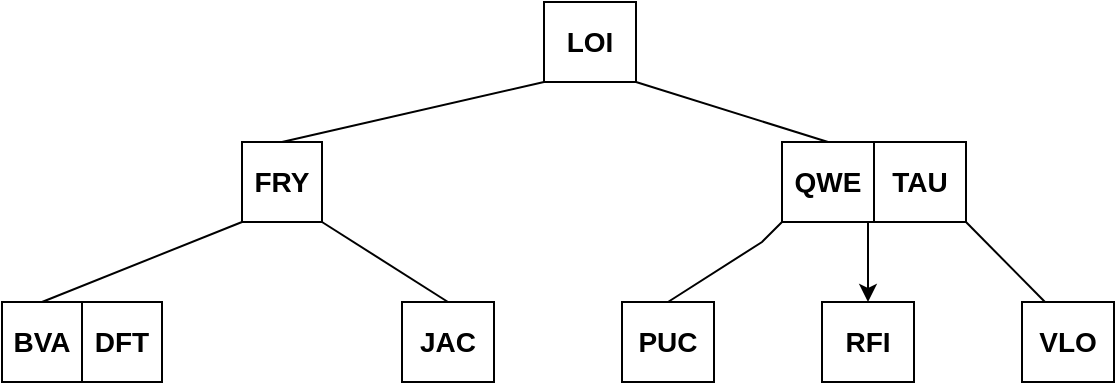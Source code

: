 <mxfile version="24.7.5" pages="25">
  <diagram name="1" id="h0JBnB9noVkJRK-0eV-l">
    <mxGraphModel dx="733" dy="452" grid="1" gridSize="10" guides="1" tooltips="1" connect="1" arrows="1" fold="1" page="1" pageScale="1" pageWidth="827" pageHeight="1169" math="0" shadow="0">
      <root>
        <mxCell id="0" />
        <mxCell id="1" parent="0" />
        <mxCell id="RgdxwteBNmovUOpQCzZu-3" value="&lt;font style=&quot;font-size: 14px;&quot;&gt;&lt;b&gt;LOI&lt;/b&gt;&lt;/font&gt;" style="rounded=0;whiteSpace=wrap;html=1;" vertex="1" parent="1">
          <mxGeometry x="391" y="80" width="46" height="40" as="geometry" />
        </mxCell>
        <mxCell id="RgdxwteBNmovUOpQCzZu-4" value="&lt;font style=&quot;font-size: 14px;&quot;&gt;&lt;b&gt;FRY&lt;/b&gt;&lt;/font&gt;" style="rounded=0;whiteSpace=wrap;html=1;" vertex="1" parent="1">
          <mxGeometry x="240" y="150" width="40" height="40" as="geometry" />
        </mxCell>
        <mxCell id="RgdxwteBNmovUOpQCzZu-20" style="edgeStyle=orthogonalEdgeStyle;rounded=0;orthogonalLoop=1;jettySize=auto;html=1;" edge="1" parent="1" source="RgdxwteBNmovUOpQCzZu-5" target="RgdxwteBNmovUOpQCzZu-10">
          <mxGeometry relative="1" as="geometry">
            <Array as="points">
              <mxPoint x="553" y="200" />
              <mxPoint x="553" y="200" />
            </Array>
          </mxGeometry>
        </mxCell>
        <mxCell id="RgdxwteBNmovUOpQCzZu-5" value="&lt;font style=&quot;font-size: 14px;&quot;&gt;&lt;b&gt;QWE&lt;/b&gt;&lt;/font&gt;" style="rounded=0;whiteSpace=wrap;html=1;" vertex="1" parent="1">
          <mxGeometry x="510" y="150" width="46" height="40" as="geometry" />
        </mxCell>
        <mxCell id="RgdxwteBNmovUOpQCzZu-6" value="&lt;font style=&quot;font-size: 14px;&quot;&gt;&lt;b&gt;BVA&lt;/b&gt;&lt;/font&gt;" style="rounded=0;whiteSpace=wrap;html=1;" vertex="1" parent="1">
          <mxGeometry x="120" y="230" width="40" height="40" as="geometry" />
        </mxCell>
        <mxCell id="RgdxwteBNmovUOpQCzZu-8" value="&lt;font style=&quot;font-size: 14px;&quot;&gt;&lt;b&gt;JAC&lt;/b&gt;&lt;/font&gt;" style="rounded=0;whiteSpace=wrap;html=1;" vertex="1" parent="1">
          <mxGeometry x="320" y="230" width="46" height="40" as="geometry" />
        </mxCell>
        <mxCell id="RgdxwteBNmovUOpQCzZu-9" value="&lt;font style=&quot;font-size: 14px;&quot;&gt;&lt;b&gt;PUC&lt;/b&gt;&lt;/font&gt;" style="rounded=0;whiteSpace=wrap;html=1;" vertex="1" parent="1">
          <mxGeometry x="430" y="230" width="46" height="40" as="geometry" />
        </mxCell>
        <mxCell id="RgdxwteBNmovUOpQCzZu-10" value="&lt;font style=&quot;font-size: 14px;&quot;&gt;&lt;b&gt;RFI&lt;/b&gt;&lt;/font&gt;" style="rounded=0;whiteSpace=wrap;html=1;" vertex="1" parent="1">
          <mxGeometry x="530" y="230" width="46" height="40" as="geometry" />
        </mxCell>
        <mxCell id="RgdxwteBNmovUOpQCzZu-11" value="" style="endArrow=none;html=1;rounded=0;entryX=0;entryY=1;entryDx=0;entryDy=0;exitX=0.5;exitY=0;exitDx=0;exitDy=0;" edge="1" parent="1" source="RgdxwteBNmovUOpQCzZu-4" target="RgdxwteBNmovUOpQCzZu-3">
          <mxGeometry width="50" height="50" relative="1" as="geometry">
            <mxPoint x="390" y="430" as="sourcePoint" />
            <mxPoint x="440" y="380" as="targetPoint" />
          </mxGeometry>
        </mxCell>
        <mxCell id="RgdxwteBNmovUOpQCzZu-12" value="" style="endArrow=none;html=1;rounded=0;entryX=1;entryY=1;entryDx=0;entryDy=0;exitX=0.5;exitY=0;exitDx=0;exitDy=0;" edge="1" parent="1" source="RgdxwteBNmovUOpQCzZu-5" target="RgdxwteBNmovUOpQCzZu-3">
          <mxGeometry width="50" height="50" relative="1" as="geometry">
            <mxPoint x="390" y="430" as="sourcePoint" />
            <mxPoint x="440" y="380" as="targetPoint" />
          </mxGeometry>
        </mxCell>
        <mxCell id="RgdxwteBNmovUOpQCzZu-13" value="" style="endArrow=none;html=1;rounded=0;entryX=0;entryY=1;entryDx=0;entryDy=0;exitX=0.5;exitY=0;exitDx=0;exitDy=0;" edge="1" parent="1" source="RgdxwteBNmovUOpQCzZu-6" target="RgdxwteBNmovUOpQCzZu-4">
          <mxGeometry width="50" height="50" relative="1" as="geometry">
            <mxPoint x="390" y="430" as="sourcePoint" />
            <mxPoint x="440" y="380" as="targetPoint" />
          </mxGeometry>
        </mxCell>
        <mxCell id="RgdxwteBNmovUOpQCzZu-15" value="" style="endArrow=none;html=1;rounded=0;entryX=1;entryY=1;entryDx=0;entryDy=0;exitX=0.5;exitY=0;exitDx=0;exitDy=0;" edge="1" parent="1" source="RgdxwteBNmovUOpQCzZu-8" target="RgdxwteBNmovUOpQCzZu-4">
          <mxGeometry width="50" height="50" relative="1" as="geometry">
            <mxPoint x="390" y="430" as="sourcePoint" />
            <mxPoint x="440" y="380" as="targetPoint" />
          </mxGeometry>
        </mxCell>
        <mxCell id="RgdxwteBNmovUOpQCzZu-16" value="" style="endArrow=none;html=1;rounded=0;entryX=0;entryY=1;entryDx=0;entryDy=0;exitX=0.5;exitY=0;exitDx=0;exitDy=0;" edge="1" parent="1" source="RgdxwteBNmovUOpQCzZu-9" target="RgdxwteBNmovUOpQCzZu-5">
          <mxGeometry width="50" height="50" relative="1" as="geometry">
            <mxPoint x="420" y="430" as="sourcePoint" />
            <mxPoint x="470" y="380" as="targetPoint" />
            <Array as="points">
              <mxPoint x="500" y="200" />
            </Array>
          </mxGeometry>
        </mxCell>
        <mxCell id="RgdxwteBNmovUOpQCzZu-18" value="&lt;font style=&quot;font-size: 14px;&quot;&gt;&lt;b&gt;TAU&lt;/b&gt;&lt;/font&gt;" style="rounded=0;whiteSpace=wrap;html=1;" vertex="1" parent="1">
          <mxGeometry x="556" y="150" width="46" height="40" as="geometry" />
        </mxCell>
        <mxCell id="RgdxwteBNmovUOpQCzZu-19" value="&lt;font style=&quot;font-size: 14px;&quot;&gt;&lt;b&gt;DFT&lt;/b&gt;&lt;/font&gt;" style="rounded=0;whiteSpace=wrap;html=1;" vertex="1" parent="1">
          <mxGeometry x="160" y="230" width="40" height="40" as="geometry" />
        </mxCell>
        <mxCell id="RgdxwteBNmovUOpQCzZu-21" value="&lt;font style=&quot;font-size: 14px;&quot;&gt;&lt;b&gt;VLO&lt;/b&gt;&lt;/font&gt;" style="rounded=0;whiteSpace=wrap;html=1;" vertex="1" parent="1">
          <mxGeometry x="630" y="230" width="46" height="40" as="geometry" />
        </mxCell>
        <mxCell id="RgdxwteBNmovUOpQCzZu-22" value="" style="endArrow=none;html=1;rounded=0;entryX=0;entryY=1;entryDx=0;entryDy=0;exitX=0.25;exitY=0;exitDx=0;exitDy=0;" edge="1" parent="1" source="RgdxwteBNmovUOpQCzZu-21">
          <mxGeometry width="50" height="50" relative="1" as="geometry">
            <mxPoint x="565" y="230" as="sourcePoint" />
            <mxPoint x="602" y="190" as="targetPoint" />
            <Array as="points" />
          </mxGeometry>
        </mxCell>
      </root>
    </mxGraphModel>
  </diagram>
  <diagram name="Cópia do 1" id="XiC0eTBIrbPpSWMSNaFO">
    <mxGraphModel dx="880" dy="542" grid="1" gridSize="10" guides="1" tooltips="1" connect="1" arrows="1" fold="1" page="1" pageScale="1" pageWidth="827" pageHeight="1169" math="0" shadow="0">
      <root>
        <mxCell id="c-g-2M4aenKnu6Ng40Eh-0" />
        <mxCell id="c-g-2M4aenKnu6Ng40Eh-1" parent="c-g-2M4aenKnu6Ng40Eh-0" />
        <mxCell id="c-g-2M4aenKnu6Ng40Eh-2" value="&lt;font style=&quot;font-size: 14px;&quot;&gt;&lt;b&gt;LOI&lt;/b&gt;&lt;/font&gt;" style="rounded=0;whiteSpace=wrap;html=1;" vertex="1" parent="c-g-2M4aenKnu6Ng40Eh-1">
          <mxGeometry x="391" y="80" width="46" height="40" as="geometry" />
        </mxCell>
        <mxCell id="c-g-2M4aenKnu6Ng40Eh-3" value="&lt;font style=&quot;font-size: 14px;&quot;&gt;&lt;b&gt;FRY&lt;/b&gt;&lt;/font&gt;" style="rounded=0;whiteSpace=wrap;html=1;" vertex="1" parent="c-g-2M4aenKnu6Ng40Eh-1">
          <mxGeometry x="240" y="150" width="40" height="40" as="geometry" />
        </mxCell>
        <mxCell id="c-g-2M4aenKnu6Ng40Eh-4" style="edgeStyle=orthogonalEdgeStyle;rounded=0;orthogonalLoop=1;jettySize=auto;html=1;" edge="1" parent="c-g-2M4aenKnu6Ng40Eh-1" source="c-g-2M4aenKnu6Ng40Eh-5" target="c-g-2M4aenKnu6Ng40Eh-9">
          <mxGeometry relative="1" as="geometry">
            <Array as="points">
              <mxPoint x="553" y="200" />
              <mxPoint x="553" y="200" />
            </Array>
          </mxGeometry>
        </mxCell>
        <mxCell id="c-g-2M4aenKnu6Ng40Eh-5" value="&lt;font style=&quot;font-size: 14px;&quot;&gt;&lt;b&gt;QWE&lt;/b&gt;&lt;/font&gt;" style="rounded=0;whiteSpace=wrap;html=1;" vertex="1" parent="c-g-2M4aenKnu6Ng40Eh-1">
          <mxGeometry x="510" y="150" width="46" height="40" as="geometry" />
        </mxCell>
        <mxCell id="c-g-2M4aenKnu6Ng40Eh-6" value="&lt;font style=&quot;font-size: 14px;&quot;&gt;&lt;b&gt;BVA&lt;/b&gt;&lt;/font&gt;" style="rounded=0;whiteSpace=wrap;html=1;" vertex="1" parent="c-g-2M4aenKnu6Ng40Eh-1">
          <mxGeometry x="120" y="230" width="40" height="40" as="geometry" />
        </mxCell>
        <mxCell id="c-g-2M4aenKnu6Ng40Eh-7" value="&lt;font style=&quot;font-size: 14px;&quot;&gt;&lt;b&gt;JAC&lt;/b&gt;&lt;/font&gt;" style="rounded=0;whiteSpace=wrap;html=1;" vertex="1" parent="c-g-2M4aenKnu6Ng40Eh-1">
          <mxGeometry x="320" y="230" width="46" height="40" as="geometry" />
        </mxCell>
        <mxCell id="c-g-2M4aenKnu6Ng40Eh-8" value="&lt;font style=&quot;font-size: 14px;&quot;&gt;&lt;b&gt;PLA&lt;/b&gt;&lt;/font&gt;" style="rounded=0;whiteSpace=wrap;html=1;" vertex="1" parent="c-g-2M4aenKnu6Ng40Eh-1">
          <mxGeometry x="414" y="230" width="46" height="40" as="geometry" />
        </mxCell>
        <mxCell id="c-g-2M4aenKnu6Ng40Eh-9" value="&lt;font style=&quot;font-size: 14px;&quot;&gt;&lt;b&gt;RFI&lt;/b&gt;&lt;/font&gt;" style="rounded=0;whiteSpace=wrap;html=1;" vertex="1" parent="c-g-2M4aenKnu6Ng40Eh-1">
          <mxGeometry x="530" y="230" width="46" height="40" as="geometry" />
        </mxCell>
        <mxCell id="c-g-2M4aenKnu6Ng40Eh-10" value="" style="endArrow=none;html=1;rounded=0;entryX=0;entryY=1;entryDx=0;entryDy=0;exitX=0.5;exitY=0;exitDx=0;exitDy=0;" edge="1" parent="c-g-2M4aenKnu6Ng40Eh-1" source="c-g-2M4aenKnu6Ng40Eh-3" target="c-g-2M4aenKnu6Ng40Eh-2">
          <mxGeometry width="50" height="50" relative="1" as="geometry">
            <mxPoint x="390" y="430" as="sourcePoint" />
            <mxPoint x="440" y="380" as="targetPoint" />
          </mxGeometry>
        </mxCell>
        <mxCell id="c-g-2M4aenKnu6Ng40Eh-11" value="" style="endArrow=none;html=1;rounded=0;entryX=1;entryY=1;entryDx=0;entryDy=0;exitX=0.5;exitY=0;exitDx=0;exitDy=0;" edge="1" parent="c-g-2M4aenKnu6Ng40Eh-1" source="c-g-2M4aenKnu6Ng40Eh-5" target="c-g-2M4aenKnu6Ng40Eh-2">
          <mxGeometry width="50" height="50" relative="1" as="geometry">
            <mxPoint x="390" y="430" as="sourcePoint" />
            <mxPoint x="440" y="380" as="targetPoint" />
          </mxGeometry>
        </mxCell>
        <mxCell id="c-g-2M4aenKnu6Ng40Eh-12" value="" style="endArrow=none;html=1;rounded=0;entryX=0;entryY=1;entryDx=0;entryDy=0;exitX=0.5;exitY=0;exitDx=0;exitDy=0;" edge="1" parent="c-g-2M4aenKnu6Ng40Eh-1" source="c-g-2M4aenKnu6Ng40Eh-6" target="c-g-2M4aenKnu6Ng40Eh-3">
          <mxGeometry width="50" height="50" relative="1" as="geometry">
            <mxPoint x="390" y="430" as="sourcePoint" />
            <mxPoint x="440" y="380" as="targetPoint" />
          </mxGeometry>
        </mxCell>
        <mxCell id="c-g-2M4aenKnu6Ng40Eh-13" value="" style="endArrow=none;html=1;rounded=0;entryX=1;entryY=1;entryDx=0;entryDy=0;exitX=0.5;exitY=0;exitDx=0;exitDy=0;" edge="1" parent="c-g-2M4aenKnu6Ng40Eh-1" source="c-g-2M4aenKnu6Ng40Eh-7" target="c-g-2M4aenKnu6Ng40Eh-3">
          <mxGeometry width="50" height="50" relative="1" as="geometry">
            <mxPoint x="390" y="430" as="sourcePoint" />
            <mxPoint x="440" y="380" as="targetPoint" />
          </mxGeometry>
        </mxCell>
        <mxCell id="c-g-2M4aenKnu6Ng40Eh-14" value="" style="endArrow=none;html=1;rounded=0;entryX=0;entryY=1;entryDx=0;entryDy=0;exitX=0.5;exitY=0;exitDx=0;exitDy=0;" edge="1" parent="c-g-2M4aenKnu6Ng40Eh-1" source="c-g-2M4aenKnu6Ng40Eh-8" target="c-g-2M4aenKnu6Ng40Eh-5">
          <mxGeometry width="50" height="50" relative="1" as="geometry">
            <mxPoint x="420" y="430" as="sourcePoint" />
            <mxPoint x="470" y="380" as="targetPoint" />
            <Array as="points">
              <mxPoint x="500" y="200" />
            </Array>
          </mxGeometry>
        </mxCell>
        <mxCell id="c-g-2M4aenKnu6Ng40Eh-15" value="&lt;font style=&quot;font-size: 14px;&quot;&gt;&lt;b&gt;TAU&lt;/b&gt;&lt;/font&gt;" style="rounded=0;whiteSpace=wrap;html=1;" vertex="1" parent="c-g-2M4aenKnu6Ng40Eh-1">
          <mxGeometry x="556" y="150" width="46" height="40" as="geometry" />
        </mxCell>
        <mxCell id="c-g-2M4aenKnu6Ng40Eh-16" value="&lt;font style=&quot;font-size: 14px;&quot;&gt;&lt;b&gt;DFT&lt;/b&gt;&lt;/font&gt;" style="rounded=0;whiteSpace=wrap;html=1;" vertex="1" parent="c-g-2M4aenKnu6Ng40Eh-1">
          <mxGeometry x="160" y="230" width="40" height="40" as="geometry" />
        </mxCell>
        <mxCell id="c-g-2M4aenKnu6Ng40Eh-17" value="&lt;font style=&quot;font-size: 14px;&quot;&gt;&lt;b&gt;VLO&lt;/b&gt;&lt;/font&gt;" style="rounded=0;whiteSpace=wrap;html=1;" vertex="1" parent="c-g-2M4aenKnu6Ng40Eh-1">
          <mxGeometry x="630" y="230" width="46" height="40" as="geometry" />
        </mxCell>
        <mxCell id="c-g-2M4aenKnu6Ng40Eh-18" value="" style="endArrow=none;html=1;rounded=0;entryX=0;entryY=1;entryDx=0;entryDy=0;exitX=0.25;exitY=0;exitDx=0;exitDy=0;" edge="1" parent="c-g-2M4aenKnu6Ng40Eh-1" source="c-g-2M4aenKnu6Ng40Eh-17">
          <mxGeometry width="50" height="50" relative="1" as="geometry">
            <mxPoint x="565" y="230" as="sourcePoint" />
            <mxPoint x="602" y="190" as="targetPoint" />
            <Array as="points" />
          </mxGeometry>
        </mxCell>
        <mxCell id="x0KpaD5lVYm-ll72v41k-2" value="&lt;ol id=&quot;yui_3_17_2_1_1723081666906_1117&quot; style=&quot;box-sizing: border-box; margin-top: 0px; margin-bottom: 1rem; color: rgb(51, 51, 51); font-family: sans-serif, sans-serif; font-size: 14.44px; font-style: normal; font-variant-ligatures: normal; font-variant-caps: normal; font-weight: 400; letter-spacing: normal; orphans: 2; text-align: left; text-indent: 0px; text-transform: none; widows: 2; word-spacing: 0px; -webkit-text-stroke-width: 0px; white-space: normal; background-color: rgb(255, 255, 255); text-decoration-thickness: initial; text-decoration-style: initial; text-decoration-color: initial;&quot;&gt;&lt;li id=&quot;yui_3_17_2_1_1723081666906_1116&quot; style=&quot;box-sizing: border-box; line-height: 28px;&quot;&gt;&lt;span id=&quot;yui_3_17_2_1_1723081666906_1115&quot; style=&quot;box-sizing: border-box; font-size: 0.938rem;&quot;&gt;inserir o elemento PLA&lt;/span&gt;&lt;/li&gt;&lt;/ol&gt;" style="text;whiteSpace=wrap;html=1;" vertex="1" parent="c-g-2M4aenKnu6Ng40Eh-1">
          <mxGeometry x="60" y="60" width="230" height="70" as="geometry" />
        </mxCell>
        <mxCell id="x0KpaD5lVYm-ll72v41k-3" value="&lt;span style=&quot;font-size: 14px;&quot;&gt;&lt;b&gt;PUC&lt;/b&gt;&lt;/span&gt;" style="rounded=0;whiteSpace=wrap;html=1;" vertex="1" parent="c-g-2M4aenKnu6Ng40Eh-1">
          <mxGeometry x="460" y="230" width="46" height="40" as="geometry" />
        </mxCell>
      </root>
    </mxGraphModel>
  </diagram>
  <diagram name="Cópia do Cópia do 1" id="9gVDJ0iHdDZ60f5BrDwg">
    <mxGraphModel dx="880" dy="542" grid="1" gridSize="10" guides="1" tooltips="1" connect="1" arrows="1" fold="1" page="1" pageScale="1" pageWidth="827" pageHeight="1169" math="0" shadow="0">
      <root>
        <mxCell id="SHFayUVd7jRMntv1u03d-0" />
        <mxCell id="SHFayUVd7jRMntv1u03d-1" parent="SHFayUVd7jRMntv1u03d-0" />
        <mxCell id="SHFayUVd7jRMntv1u03d-2" value="&lt;font style=&quot;font-size: 14px;&quot;&gt;&lt;b&gt;LOI&lt;/b&gt;&lt;/font&gt;" style="rounded=0;whiteSpace=wrap;html=1;" vertex="1" parent="SHFayUVd7jRMntv1u03d-1">
          <mxGeometry x="391" y="80" width="46" height="40" as="geometry" />
        </mxCell>
        <mxCell id="SHFayUVd7jRMntv1u03d-3" value="&lt;font style=&quot;font-size: 14px;&quot;&gt;&lt;b&gt;FRY&lt;/b&gt;&lt;/font&gt;" style="rounded=0;whiteSpace=wrap;html=1;fillColor=#a20025;fontColor=#ffffff;strokeColor=#6F0000;" vertex="1" parent="SHFayUVd7jRMntv1u03d-1">
          <mxGeometry x="240" y="150" width="40" height="40" as="geometry" />
        </mxCell>
        <mxCell id="SHFayUVd7jRMntv1u03d-4" style="edgeStyle=orthogonalEdgeStyle;rounded=0;orthogonalLoop=1;jettySize=auto;html=1;" edge="1" parent="SHFayUVd7jRMntv1u03d-1" source="SHFayUVd7jRMntv1u03d-5" target="SHFayUVd7jRMntv1u03d-9">
          <mxGeometry relative="1" as="geometry">
            <Array as="points">
              <mxPoint x="553" y="200" />
              <mxPoint x="553" y="200" />
            </Array>
          </mxGeometry>
        </mxCell>
        <mxCell id="SHFayUVd7jRMntv1u03d-5" value="&lt;font style=&quot;font-size: 14px;&quot;&gt;&lt;b&gt;QWE&lt;/b&gt;&lt;/font&gt;" style="rounded=0;whiteSpace=wrap;html=1;" vertex="1" parent="SHFayUVd7jRMntv1u03d-1">
          <mxGeometry x="510" y="150" width="46" height="40" as="geometry" />
        </mxCell>
        <mxCell id="SHFayUVd7jRMntv1u03d-6" value="&lt;font style=&quot;font-size: 14px;&quot;&gt;&lt;b&gt;BVA&lt;/b&gt;&lt;/font&gt;" style="rounded=0;whiteSpace=wrap;html=1;" vertex="1" parent="SHFayUVd7jRMntv1u03d-1">
          <mxGeometry x="120" y="230" width="40" height="40" as="geometry" />
        </mxCell>
        <mxCell id="SHFayUVd7jRMntv1u03d-7" value="&lt;font style=&quot;font-size: 14px;&quot;&gt;&lt;b&gt;JAC&lt;/b&gt;&lt;/font&gt;" style="rounded=0;whiteSpace=wrap;html=1;" vertex="1" parent="SHFayUVd7jRMntv1u03d-1">
          <mxGeometry x="320" y="230" width="46" height="40" as="geometry" />
        </mxCell>
        <mxCell id="SHFayUVd7jRMntv1u03d-8" value="&lt;font style=&quot;font-size: 14px;&quot;&gt;&lt;b&gt;PLA&lt;/b&gt;&lt;/font&gt;" style="rounded=0;whiteSpace=wrap;html=1;" vertex="1" parent="SHFayUVd7jRMntv1u03d-1">
          <mxGeometry x="414" y="230" width="46" height="40" as="geometry" />
        </mxCell>
        <mxCell id="SHFayUVd7jRMntv1u03d-9" value="&lt;font style=&quot;font-size: 14px;&quot;&gt;&lt;b&gt;RFI&lt;/b&gt;&lt;/font&gt;" style="rounded=0;whiteSpace=wrap;html=1;" vertex="1" parent="SHFayUVd7jRMntv1u03d-1">
          <mxGeometry x="530" y="230" width="46" height="40" as="geometry" />
        </mxCell>
        <mxCell id="SHFayUVd7jRMntv1u03d-10" value="" style="endArrow=none;html=1;rounded=0;entryX=0;entryY=1;entryDx=0;entryDy=0;exitX=0.5;exitY=0;exitDx=0;exitDy=0;" edge="1" parent="SHFayUVd7jRMntv1u03d-1" source="SHFayUVd7jRMntv1u03d-3" target="SHFayUVd7jRMntv1u03d-2">
          <mxGeometry width="50" height="50" relative="1" as="geometry">
            <mxPoint x="390" y="430" as="sourcePoint" />
            <mxPoint x="440" y="380" as="targetPoint" />
          </mxGeometry>
        </mxCell>
        <mxCell id="SHFayUVd7jRMntv1u03d-11" value="" style="endArrow=none;html=1;rounded=0;entryX=1;entryY=1;entryDx=0;entryDy=0;exitX=0.5;exitY=0;exitDx=0;exitDy=0;" edge="1" parent="SHFayUVd7jRMntv1u03d-1" source="SHFayUVd7jRMntv1u03d-5" target="SHFayUVd7jRMntv1u03d-2">
          <mxGeometry width="50" height="50" relative="1" as="geometry">
            <mxPoint x="390" y="430" as="sourcePoint" />
            <mxPoint x="440" y="380" as="targetPoint" />
          </mxGeometry>
        </mxCell>
        <mxCell id="SHFayUVd7jRMntv1u03d-12" value="" style="endArrow=none;html=1;rounded=0;entryX=0;entryY=1;entryDx=0;entryDy=0;exitX=0.5;exitY=0;exitDx=0;exitDy=0;" edge="1" parent="SHFayUVd7jRMntv1u03d-1" source="SHFayUVd7jRMntv1u03d-6" target="SHFayUVd7jRMntv1u03d-3">
          <mxGeometry width="50" height="50" relative="1" as="geometry">
            <mxPoint x="390" y="430" as="sourcePoint" />
            <mxPoint x="440" y="380" as="targetPoint" />
          </mxGeometry>
        </mxCell>
        <mxCell id="SHFayUVd7jRMntv1u03d-13" value="" style="endArrow=none;html=1;rounded=0;entryX=1;entryY=1;entryDx=0;entryDy=0;exitX=0.5;exitY=0;exitDx=0;exitDy=0;" edge="1" parent="SHFayUVd7jRMntv1u03d-1" source="SHFayUVd7jRMntv1u03d-7" target="SHFayUVd7jRMntv1u03d-3">
          <mxGeometry width="50" height="50" relative="1" as="geometry">
            <mxPoint x="390" y="430" as="sourcePoint" />
            <mxPoint x="440" y="380" as="targetPoint" />
          </mxGeometry>
        </mxCell>
        <mxCell id="SHFayUVd7jRMntv1u03d-14" value="" style="endArrow=none;html=1;rounded=0;entryX=0;entryY=1;entryDx=0;entryDy=0;exitX=0.5;exitY=0;exitDx=0;exitDy=0;" edge="1" parent="SHFayUVd7jRMntv1u03d-1" source="SHFayUVd7jRMntv1u03d-8" target="SHFayUVd7jRMntv1u03d-5">
          <mxGeometry width="50" height="50" relative="1" as="geometry">
            <mxPoint x="420" y="430" as="sourcePoint" />
            <mxPoint x="470" y="380" as="targetPoint" />
            <Array as="points">
              <mxPoint x="500" y="200" />
            </Array>
          </mxGeometry>
        </mxCell>
        <mxCell id="SHFayUVd7jRMntv1u03d-15" value="&lt;font style=&quot;font-size: 14px;&quot;&gt;&lt;b&gt;TAU&lt;/b&gt;&lt;/font&gt;" style="rounded=0;whiteSpace=wrap;html=1;" vertex="1" parent="SHFayUVd7jRMntv1u03d-1">
          <mxGeometry x="556" y="150" width="46" height="40" as="geometry" />
        </mxCell>
        <mxCell id="SHFayUVd7jRMntv1u03d-16" value="&lt;font style=&quot;font-size: 14px;&quot;&gt;&lt;b&gt;DFT&lt;/b&gt;&lt;/font&gt;" style="rounded=0;whiteSpace=wrap;html=1;fillColor=#a20025;fontColor=#ffffff;strokeColor=#6F0000;" vertex="1" parent="SHFayUVd7jRMntv1u03d-1">
          <mxGeometry x="160" y="230" width="40" height="40" as="geometry" />
        </mxCell>
        <mxCell id="SHFayUVd7jRMntv1u03d-17" value="&lt;font style=&quot;font-size: 14px;&quot;&gt;&lt;b&gt;VLO&lt;/b&gt;&lt;/font&gt;" style="rounded=0;whiteSpace=wrap;html=1;" vertex="1" parent="SHFayUVd7jRMntv1u03d-1">
          <mxGeometry x="630" y="230" width="46" height="40" as="geometry" />
        </mxCell>
        <mxCell id="SHFayUVd7jRMntv1u03d-18" value="" style="endArrow=none;html=1;rounded=0;entryX=0;entryY=1;entryDx=0;entryDy=0;exitX=0.25;exitY=0;exitDx=0;exitDy=0;" edge="1" parent="SHFayUVd7jRMntv1u03d-1" source="SHFayUVd7jRMntv1u03d-17">
          <mxGeometry width="50" height="50" relative="1" as="geometry">
            <mxPoint x="565" y="230" as="sourcePoint" />
            <mxPoint x="602" y="190" as="targetPoint" />
            <Array as="points" />
          </mxGeometry>
        </mxCell>
        <mxCell id="SHFayUVd7jRMntv1u03d-20" value="&lt;span style=&quot;font-size: 14px;&quot;&gt;&lt;b&gt;PUC&lt;/b&gt;&lt;/span&gt;" style="rounded=0;whiteSpace=wrap;html=1;" vertex="1" parent="SHFayUVd7jRMntv1u03d-1">
          <mxGeometry x="460" y="230" width="46" height="40" as="geometry" />
        </mxCell>
        <mxCell id="uOFDfWIVb5Vn9-zWIBXM-0" value="&lt;ol id=&quot;yui_3_17_2_1_1723081666906_1117&quot; style=&quot;box-sizing: border-box; margin-top: 0px; margin-bottom: 1rem; color: rgb(51, 51, 51); font-family: sans-serif, sans-serif; font-size: 14.44px; font-style: normal; font-variant-ligatures: normal; font-variant-caps: normal; font-weight: 400; letter-spacing: normal; orphans: 2; text-align: left; text-indent: 0px; text-transform: none; widows: 2; word-spacing: 0px; -webkit-text-stroke-width: 0px; white-space: normal; background-color: rgb(255, 255, 255); text-decoration-thickness: initial; text-decoration-style: initial; text-decoration-color: initial;&quot;&gt;&lt;li id=&quot;yui_3_17_2_1_1723081666906_1120&quot; style=&quot;box-sizing: border-box; line-height: 28px;&quot;&gt;remover o elemento FRY&lt;/li&gt;&lt;/ol&gt;&lt;br class=&quot;Apple-interchange-newline&quot;&gt;" style="text;whiteSpace=wrap;html=1;" vertex="1" parent="SHFayUVd7jRMntv1u03d-1">
          <mxGeometry x="65" y="60" width="230" height="80" as="geometry" />
        </mxCell>
      </root>
    </mxGraphModel>
  </diagram>
  <diagram name="Cópia do Cópia do Cópia do 1" id="dEDI0wBnk4LQLsyVQABx">
    <mxGraphModel dx="880" dy="542" grid="1" gridSize="10" guides="1" tooltips="1" connect="1" arrows="1" fold="1" page="1" pageScale="1" pageWidth="827" pageHeight="1169" math="0" shadow="0">
      <root>
        <mxCell id="OH8HoqE6CFX6KgJInjkG-0" />
        <mxCell id="OH8HoqE6CFX6KgJInjkG-1" parent="OH8HoqE6CFX6KgJInjkG-0" />
        <mxCell id="OH8HoqE6CFX6KgJInjkG-2" value="&lt;font style=&quot;font-size: 14px;&quot;&gt;&lt;b&gt;LOI&lt;/b&gt;&lt;/font&gt;" style="rounded=0;whiteSpace=wrap;html=1;" vertex="1" parent="OH8HoqE6CFX6KgJInjkG-1">
          <mxGeometry x="391" y="80" width="46" height="40" as="geometry" />
        </mxCell>
        <mxCell id="OH8HoqE6CFX6KgJInjkG-3" value="&lt;font style=&quot;font-size: 14px;&quot;&gt;&lt;b&gt;DFT&lt;/b&gt;&lt;/font&gt;" style="rounded=0;whiteSpace=wrap;html=1;fillColor=#a20025;fontColor=#ffffff;strokeColor=#6F0000;" vertex="1" parent="OH8HoqE6CFX6KgJInjkG-1">
          <mxGeometry x="240" y="150" width="40" height="40" as="geometry" />
        </mxCell>
        <mxCell id="OH8HoqE6CFX6KgJInjkG-4" style="edgeStyle=orthogonalEdgeStyle;rounded=0;orthogonalLoop=1;jettySize=auto;html=1;" edge="1" parent="OH8HoqE6CFX6KgJInjkG-1" source="OH8HoqE6CFX6KgJInjkG-5" target="OH8HoqE6CFX6KgJInjkG-9">
          <mxGeometry relative="1" as="geometry">
            <Array as="points">
              <mxPoint x="553" y="200" />
              <mxPoint x="553" y="200" />
            </Array>
          </mxGeometry>
        </mxCell>
        <mxCell id="OH8HoqE6CFX6KgJInjkG-5" value="&lt;font style=&quot;font-size: 14px;&quot;&gt;&lt;b&gt;QWE&lt;/b&gt;&lt;/font&gt;" style="rounded=0;whiteSpace=wrap;html=1;" vertex="1" parent="OH8HoqE6CFX6KgJInjkG-1">
          <mxGeometry x="510" y="150" width="46" height="40" as="geometry" />
        </mxCell>
        <mxCell id="OH8HoqE6CFX6KgJInjkG-6" value="&lt;font style=&quot;font-size: 14px;&quot;&gt;&lt;b&gt;BVA&lt;/b&gt;&lt;/font&gt;" style="rounded=0;whiteSpace=wrap;html=1;" vertex="1" parent="OH8HoqE6CFX6KgJInjkG-1">
          <mxGeometry x="120" y="230" width="40" height="40" as="geometry" />
        </mxCell>
        <mxCell id="OH8HoqE6CFX6KgJInjkG-7" value="&lt;font style=&quot;font-size: 14px;&quot;&gt;&lt;b&gt;JAC&lt;/b&gt;&lt;/font&gt;" style="rounded=0;whiteSpace=wrap;html=1;" vertex="1" parent="OH8HoqE6CFX6KgJInjkG-1">
          <mxGeometry x="320" y="230" width="46" height="40" as="geometry" />
        </mxCell>
        <mxCell id="OH8HoqE6CFX6KgJInjkG-8" value="&lt;font style=&quot;font-size: 14px;&quot;&gt;&lt;b&gt;PLA&lt;/b&gt;&lt;/font&gt;" style="rounded=0;whiteSpace=wrap;html=1;" vertex="1" parent="OH8HoqE6CFX6KgJInjkG-1">
          <mxGeometry x="414" y="230" width="46" height="40" as="geometry" />
        </mxCell>
        <mxCell id="OH8HoqE6CFX6KgJInjkG-9" value="&lt;font style=&quot;font-size: 14px;&quot;&gt;&lt;b&gt;RFI&lt;/b&gt;&lt;/font&gt;" style="rounded=0;whiteSpace=wrap;html=1;" vertex="1" parent="OH8HoqE6CFX6KgJInjkG-1">
          <mxGeometry x="530" y="230" width="46" height="40" as="geometry" />
        </mxCell>
        <mxCell id="OH8HoqE6CFX6KgJInjkG-10" value="" style="endArrow=none;html=1;rounded=0;entryX=0;entryY=1;entryDx=0;entryDy=0;exitX=0.5;exitY=0;exitDx=0;exitDy=0;" edge="1" parent="OH8HoqE6CFX6KgJInjkG-1" source="OH8HoqE6CFX6KgJInjkG-3" target="OH8HoqE6CFX6KgJInjkG-2">
          <mxGeometry width="50" height="50" relative="1" as="geometry">
            <mxPoint x="390" y="430" as="sourcePoint" />
            <mxPoint x="440" y="380" as="targetPoint" />
          </mxGeometry>
        </mxCell>
        <mxCell id="OH8HoqE6CFX6KgJInjkG-11" value="" style="endArrow=none;html=1;rounded=0;entryX=1;entryY=1;entryDx=0;entryDy=0;exitX=0.5;exitY=0;exitDx=0;exitDy=0;" edge="1" parent="OH8HoqE6CFX6KgJInjkG-1" source="OH8HoqE6CFX6KgJInjkG-5" target="OH8HoqE6CFX6KgJInjkG-2">
          <mxGeometry width="50" height="50" relative="1" as="geometry">
            <mxPoint x="390" y="430" as="sourcePoint" />
            <mxPoint x="440" y="380" as="targetPoint" />
          </mxGeometry>
        </mxCell>
        <mxCell id="OH8HoqE6CFX6KgJInjkG-12" value="" style="endArrow=none;html=1;rounded=0;entryX=0;entryY=1;entryDx=0;entryDy=0;exitX=0.5;exitY=0;exitDx=0;exitDy=0;" edge="1" parent="OH8HoqE6CFX6KgJInjkG-1" source="OH8HoqE6CFX6KgJInjkG-6" target="OH8HoqE6CFX6KgJInjkG-3">
          <mxGeometry width="50" height="50" relative="1" as="geometry">
            <mxPoint x="390" y="430" as="sourcePoint" />
            <mxPoint x="440" y="380" as="targetPoint" />
          </mxGeometry>
        </mxCell>
        <mxCell id="OH8HoqE6CFX6KgJInjkG-13" value="" style="endArrow=none;html=1;rounded=0;entryX=1;entryY=1;entryDx=0;entryDy=0;exitX=0.5;exitY=0;exitDx=0;exitDy=0;" edge="1" parent="OH8HoqE6CFX6KgJInjkG-1" source="OH8HoqE6CFX6KgJInjkG-7" target="OH8HoqE6CFX6KgJInjkG-3">
          <mxGeometry width="50" height="50" relative="1" as="geometry">
            <mxPoint x="390" y="430" as="sourcePoint" />
            <mxPoint x="440" y="380" as="targetPoint" />
          </mxGeometry>
        </mxCell>
        <mxCell id="OH8HoqE6CFX6KgJInjkG-14" value="" style="endArrow=none;html=1;rounded=0;entryX=0;entryY=1;entryDx=0;entryDy=0;exitX=0.5;exitY=0;exitDx=0;exitDy=0;" edge="1" parent="OH8HoqE6CFX6KgJInjkG-1" source="OH8HoqE6CFX6KgJInjkG-8" target="OH8HoqE6CFX6KgJInjkG-5">
          <mxGeometry width="50" height="50" relative="1" as="geometry">
            <mxPoint x="420" y="430" as="sourcePoint" />
            <mxPoint x="470" y="380" as="targetPoint" />
            <Array as="points">
              <mxPoint x="500" y="200" />
            </Array>
          </mxGeometry>
        </mxCell>
        <mxCell id="OH8HoqE6CFX6KgJInjkG-15" value="&lt;font style=&quot;font-size: 14px;&quot;&gt;&lt;b&gt;TAU&lt;/b&gt;&lt;/font&gt;" style="rounded=0;whiteSpace=wrap;html=1;" vertex="1" parent="OH8HoqE6CFX6KgJInjkG-1">
          <mxGeometry x="556" y="150" width="46" height="40" as="geometry" />
        </mxCell>
        <mxCell id="OH8HoqE6CFX6KgJInjkG-17" value="&lt;font style=&quot;font-size: 14px;&quot;&gt;&lt;b&gt;VLO&lt;/b&gt;&lt;/font&gt;" style="rounded=0;whiteSpace=wrap;html=1;" vertex="1" parent="OH8HoqE6CFX6KgJInjkG-1">
          <mxGeometry x="630" y="230" width="46" height="40" as="geometry" />
        </mxCell>
        <mxCell id="OH8HoqE6CFX6KgJInjkG-18" value="" style="endArrow=none;html=1;rounded=0;entryX=0;entryY=1;entryDx=0;entryDy=0;exitX=0.25;exitY=0;exitDx=0;exitDy=0;" edge="1" parent="OH8HoqE6CFX6KgJInjkG-1" source="OH8HoqE6CFX6KgJInjkG-17">
          <mxGeometry width="50" height="50" relative="1" as="geometry">
            <mxPoint x="565" y="230" as="sourcePoint" />
            <mxPoint x="602" y="190" as="targetPoint" />
            <Array as="points" />
          </mxGeometry>
        </mxCell>
        <mxCell id="OH8HoqE6CFX6KgJInjkG-19" value="&lt;span style=&quot;font-size: 14px;&quot;&gt;&lt;b&gt;PUC&lt;/b&gt;&lt;/span&gt;" style="rounded=0;whiteSpace=wrap;html=1;" vertex="1" parent="OH8HoqE6CFX6KgJInjkG-1">
          <mxGeometry x="460" y="230" width="46" height="40" as="geometry" />
        </mxCell>
        <mxCell id="OH8HoqE6CFX6KgJInjkG-20" value="&lt;ol id=&quot;yui_3_17_2_1_1723081666906_1117&quot; style=&quot;box-sizing: border-box; margin-top: 0px; margin-bottom: 1rem; color: rgb(51, 51, 51); font-family: sans-serif, sans-serif; font-size: 14.44px; font-style: normal; font-variant-ligatures: normal; font-variant-caps: normal; font-weight: 400; letter-spacing: normal; orphans: 2; text-align: left; text-indent: 0px; text-transform: none; widows: 2; word-spacing: 0px; -webkit-text-stroke-width: 0px; white-space: normal; background-color: rgb(255, 255, 255); text-decoration-thickness: initial; text-decoration-style: initial; text-decoration-color: initial;&quot;&gt;&lt;li id=&quot;yui_3_17_2_1_1723081666906_1120&quot; style=&quot;box-sizing: border-box; line-height: 28px;&quot;&gt;remover o elemento FRY&lt;/li&gt;&lt;/ol&gt;&lt;br class=&quot;Apple-interchange-newline&quot;&gt;" style="text;whiteSpace=wrap;html=1;" vertex="1" parent="OH8HoqE6CFX6KgJInjkG-1">
          <mxGeometry x="65" y="60" width="230" height="80" as="geometry" />
        </mxCell>
      </root>
    </mxGraphModel>
  </diagram>
  <diagram name="Cópia do Cópia do Cópia do Cópia do 1" id="MYqS9hdYWkMVtKNvLsbw">
    <mxGraphModel dx="880" dy="542" grid="1" gridSize="10" guides="1" tooltips="1" connect="1" arrows="1" fold="1" page="1" pageScale="1" pageWidth="827" pageHeight="1169" math="0" shadow="0">
      <root>
        <mxCell id="QejNptcuwB1syPnX2cbL-0" />
        <mxCell id="QejNptcuwB1syPnX2cbL-1" parent="QejNptcuwB1syPnX2cbL-0" />
        <mxCell id="QejNptcuwB1syPnX2cbL-2" value="&lt;font style=&quot;font-size: 14px;&quot;&gt;&lt;b&gt;LOI&lt;/b&gt;&lt;/font&gt;" style="rounded=0;whiteSpace=wrap;html=1;" vertex="1" parent="QejNptcuwB1syPnX2cbL-1">
          <mxGeometry x="391" y="80" width="46" height="40" as="geometry" />
        </mxCell>
        <mxCell id="QejNptcuwB1syPnX2cbL-3" value="&lt;font style=&quot;font-size: 14px;&quot;&gt;&lt;b&gt;DFT&lt;/b&gt;&lt;/font&gt;" style="rounded=0;whiteSpace=wrap;html=1;" vertex="1" parent="QejNptcuwB1syPnX2cbL-1">
          <mxGeometry x="240" y="150" width="40" height="40" as="geometry" />
        </mxCell>
        <mxCell id="QejNptcuwB1syPnX2cbL-4" style="edgeStyle=orthogonalEdgeStyle;rounded=0;orthogonalLoop=1;jettySize=auto;html=1;" edge="1" parent="QejNptcuwB1syPnX2cbL-1" source="QejNptcuwB1syPnX2cbL-5" target="QejNptcuwB1syPnX2cbL-9">
          <mxGeometry relative="1" as="geometry">
            <Array as="points">
              <mxPoint x="553" y="200" />
              <mxPoint x="553" y="200" />
            </Array>
          </mxGeometry>
        </mxCell>
        <mxCell id="QejNptcuwB1syPnX2cbL-5" value="&lt;font style=&quot;font-size: 14px;&quot;&gt;&lt;b&gt;QWE&lt;/b&gt;&lt;/font&gt;" style="rounded=0;whiteSpace=wrap;html=1;" vertex="1" parent="QejNptcuwB1syPnX2cbL-1">
          <mxGeometry x="510" y="150" width="46" height="40" as="geometry" />
        </mxCell>
        <mxCell id="QejNptcuwB1syPnX2cbL-6" value="&lt;font style=&quot;font-size: 14px;&quot;&gt;&lt;b&gt;BVA&lt;/b&gt;&lt;/font&gt;" style="rounded=0;whiteSpace=wrap;html=1;" vertex="1" parent="QejNptcuwB1syPnX2cbL-1">
          <mxGeometry x="120" y="230" width="40" height="40" as="geometry" />
        </mxCell>
        <mxCell id="QejNptcuwB1syPnX2cbL-7" value="&lt;font style=&quot;font-size: 14px;&quot;&gt;&lt;b&gt;JAC&lt;/b&gt;&lt;/font&gt;" style="rounded=0;whiteSpace=wrap;html=1;" vertex="1" parent="QejNptcuwB1syPnX2cbL-1">
          <mxGeometry x="280" y="230" width="46" height="40" as="geometry" />
        </mxCell>
        <mxCell id="QejNptcuwB1syPnX2cbL-8" value="&lt;font style=&quot;font-size: 14px;&quot;&gt;&lt;b&gt;PLA&lt;/b&gt;&lt;/font&gt;" style="rounded=0;whiteSpace=wrap;html=1;fillColor=#a20025;fontColor=#ffffff;strokeColor=#6F0000;" vertex="1" parent="QejNptcuwB1syPnX2cbL-1">
          <mxGeometry x="368" y="230" width="46" height="40" as="geometry" />
        </mxCell>
        <mxCell id="QejNptcuwB1syPnX2cbL-9" value="&lt;font style=&quot;font-size: 14px;&quot;&gt;&lt;b&gt;RFI&lt;/b&gt;&lt;/font&gt;" style="rounded=0;whiteSpace=wrap;html=1;" vertex="1" parent="QejNptcuwB1syPnX2cbL-1">
          <mxGeometry x="530" y="230" width="46" height="40" as="geometry" />
        </mxCell>
        <mxCell id="QejNptcuwB1syPnX2cbL-10" value="" style="endArrow=none;html=1;rounded=0;entryX=0;entryY=1;entryDx=0;entryDy=0;exitX=0.5;exitY=0;exitDx=0;exitDy=0;" edge="1" parent="QejNptcuwB1syPnX2cbL-1" source="QejNptcuwB1syPnX2cbL-3" target="QejNptcuwB1syPnX2cbL-2">
          <mxGeometry width="50" height="50" relative="1" as="geometry">
            <mxPoint x="390" y="430" as="sourcePoint" />
            <mxPoint x="440" y="380" as="targetPoint" />
          </mxGeometry>
        </mxCell>
        <mxCell id="QejNptcuwB1syPnX2cbL-11" value="" style="endArrow=none;html=1;rounded=0;entryX=1;entryY=1;entryDx=0;entryDy=0;exitX=0.5;exitY=0;exitDx=0;exitDy=0;" edge="1" parent="QejNptcuwB1syPnX2cbL-1" source="QejNptcuwB1syPnX2cbL-5" target="QejNptcuwB1syPnX2cbL-2">
          <mxGeometry width="50" height="50" relative="1" as="geometry">
            <mxPoint x="390" y="430" as="sourcePoint" />
            <mxPoint x="440" y="380" as="targetPoint" />
          </mxGeometry>
        </mxCell>
        <mxCell id="QejNptcuwB1syPnX2cbL-12" value="" style="endArrow=none;html=1;rounded=0;entryX=0;entryY=1;entryDx=0;entryDy=0;exitX=0.5;exitY=0;exitDx=0;exitDy=0;" edge="1" parent="QejNptcuwB1syPnX2cbL-1" source="QejNptcuwB1syPnX2cbL-6" target="QejNptcuwB1syPnX2cbL-3">
          <mxGeometry width="50" height="50" relative="1" as="geometry">
            <mxPoint x="390" y="430" as="sourcePoint" />
            <mxPoint x="440" y="380" as="targetPoint" />
          </mxGeometry>
        </mxCell>
        <mxCell id="QejNptcuwB1syPnX2cbL-13" value="" style="endArrow=none;html=1;rounded=0;entryX=1;entryY=1;entryDx=0;entryDy=0;exitX=0.5;exitY=0;exitDx=0;exitDy=0;" edge="1" parent="QejNptcuwB1syPnX2cbL-1" source="QejNptcuwB1syPnX2cbL-7" target="QejNptcuwB1syPnX2cbL-3">
          <mxGeometry width="50" height="50" relative="1" as="geometry">
            <mxPoint x="390" y="430" as="sourcePoint" />
            <mxPoint x="440" y="380" as="targetPoint" />
          </mxGeometry>
        </mxCell>
        <mxCell id="QejNptcuwB1syPnX2cbL-14" value="" style="endArrow=none;html=1;rounded=0;entryX=0;entryY=1;entryDx=0;entryDy=0;exitX=0.5;exitY=0;exitDx=0;exitDy=0;" edge="1" parent="QejNptcuwB1syPnX2cbL-1" source="QejNptcuwB1syPnX2cbL-8" target="QejNptcuwB1syPnX2cbL-5">
          <mxGeometry width="50" height="50" relative="1" as="geometry">
            <mxPoint x="420" y="430" as="sourcePoint" />
            <mxPoint x="470" y="380" as="targetPoint" />
            <Array as="points">
              <mxPoint x="500" y="200" />
            </Array>
          </mxGeometry>
        </mxCell>
        <mxCell id="QejNptcuwB1syPnX2cbL-15" value="&lt;font style=&quot;font-size: 14px;&quot;&gt;&lt;b&gt;TAU&lt;/b&gt;&lt;/font&gt;" style="rounded=0;whiteSpace=wrap;html=1;" vertex="1" parent="QejNptcuwB1syPnX2cbL-1">
          <mxGeometry x="556" y="150" width="46" height="40" as="geometry" />
        </mxCell>
        <mxCell id="QejNptcuwB1syPnX2cbL-16" value="&lt;font style=&quot;font-size: 14px;&quot;&gt;&lt;b&gt;VLO&lt;/b&gt;&lt;/font&gt;" style="rounded=0;whiteSpace=wrap;html=1;" vertex="1" parent="QejNptcuwB1syPnX2cbL-1">
          <mxGeometry x="630" y="230" width="46" height="40" as="geometry" />
        </mxCell>
        <mxCell id="QejNptcuwB1syPnX2cbL-17" value="" style="endArrow=none;html=1;rounded=0;entryX=0;entryY=1;entryDx=0;entryDy=0;exitX=0.25;exitY=0;exitDx=0;exitDy=0;" edge="1" parent="QejNptcuwB1syPnX2cbL-1" source="QejNptcuwB1syPnX2cbL-16">
          <mxGeometry width="50" height="50" relative="1" as="geometry">
            <mxPoint x="565" y="230" as="sourcePoint" />
            <mxPoint x="602" y="190" as="targetPoint" />
            <Array as="points" />
          </mxGeometry>
        </mxCell>
        <mxCell id="QejNptcuwB1syPnX2cbL-18" value="&lt;span style=&quot;font-size: 14px;&quot;&gt;&lt;b&gt;PUC&lt;/b&gt;&lt;/span&gt;" style="rounded=0;whiteSpace=wrap;html=1;fillColor=#a20025;fontColor=#ffffff;strokeColor=#6F0000;" vertex="1" parent="QejNptcuwB1syPnX2cbL-1">
          <mxGeometry x="460" y="230" width="46" height="40" as="geometry" />
        </mxCell>
        <mxCell id="ezgxdadCzAv89z0i7e3X-2" value="&lt;b&gt;BTA&lt;/b&gt;" style="rounded=0;whiteSpace=wrap;html=1;" vertex="1" parent="QejNptcuwB1syPnX2cbL-1">
          <mxGeometry x="160" y="230" width="40" height="40" as="geometry" />
        </mxCell>
        <mxCell id="BMw_m-PI_fPV04TDVcgd-0" value="&lt;ol id=&quot;yui_3_17_2_1_1723081666906_1117&quot; style=&quot;box-sizing: border-box; margin-top: 0px; margin-bottom: 1rem; color: rgb(51, 51, 51); font-family: sans-serif, sans-serif; font-size: 14.44px; font-style: normal; font-variant-ligatures: normal; font-variant-caps: normal; font-weight: 400; letter-spacing: normal; orphans: 2; text-align: left; text-indent: 0px; text-transform: none; widows: 2; word-spacing: 0px; -webkit-text-stroke-width: 0px; white-space: normal; background-color: rgb(255, 255, 255); text-decoration-thickness: initial; text-decoration-style: initial; text-decoration-color: initial;&quot;&gt;&lt;li id=&quot;yui_3_17_2_1_1723081666906_1124&quot; style=&quot;box-sizing: border-box; line-height: 28px;&quot;&gt;inserir o elemento POL&lt;/li&gt;&lt;/ol&gt;&lt;br class=&quot;Apple-interchange-newline&quot;&gt;" style="text;whiteSpace=wrap;html=1;" vertex="1" parent="QejNptcuwB1syPnX2cbL-1">
          <mxGeometry x="80" y="60" width="220" height="80" as="geometry" />
        </mxCell>
        <mxCell id="iXoVTaUxETyV0G7vu2i5-0" value="&lt;span style=&quot;font-size: 14px;&quot;&gt;&lt;b&gt;POL&lt;/b&gt;&lt;/span&gt;" style="rounded=0;whiteSpace=wrap;html=1;fillColor=#a20025;fontColor=#ffffff;strokeColor=#6F0000;" vertex="1" parent="QejNptcuwB1syPnX2cbL-1">
          <mxGeometry x="414" y="230" width="46" height="40" as="geometry" />
        </mxCell>
      </root>
    </mxGraphModel>
  </diagram>
  <diagram name="Cópia do Cópia do Cópia do Cópia do Cópia do 1" id="ItOna62f5qKNiaBgRiD4">
    <mxGraphModel dx="880" dy="542" grid="1" gridSize="10" guides="1" tooltips="1" connect="1" arrows="1" fold="1" page="1" pageScale="1" pageWidth="827" pageHeight="1169" math="0" shadow="0">
      <root>
        <mxCell id="0fpE86InBWVd6HsGCzgf-0" />
        <mxCell id="0fpE86InBWVd6HsGCzgf-1" parent="0fpE86InBWVd6HsGCzgf-0" />
        <mxCell id="0fpE86InBWVd6HsGCzgf-2" value="&lt;font style=&quot;font-size: 14px;&quot;&gt;&lt;b&gt;LOI&lt;/b&gt;&lt;/font&gt;" style="rounded=0;whiteSpace=wrap;html=1;" vertex="1" parent="0fpE86InBWVd6HsGCzgf-1">
          <mxGeometry x="391" y="80" width="46" height="40" as="geometry" />
        </mxCell>
        <mxCell id="0fpE86InBWVd6HsGCzgf-3" value="&lt;font style=&quot;font-size: 14px;&quot;&gt;&lt;b&gt;DFT&lt;/b&gt;&lt;/font&gt;" style="rounded=0;whiteSpace=wrap;html=1;" vertex="1" parent="0fpE86InBWVd6HsGCzgf-1">
          <mxGeometry x="240" y="150" width="40" height="40" as="geometry" />
        </mxCell>
        <mxCell id="0fpE86InBWVd6HsGCzgf-4" style="edgeStyle=orthogonalEdgeStyle;rounded=0;orthogonalLoop=1;jettySize=auto;html=1;" edge="1" parent="0fpE86InBWVd6HsGCzgf-1" source="0fpE86InBWVd6HsGCzgf-5" target="0fpE86InBWVd6HsGCzgf-9">
          <mxGeometry relative="1" as="geometry">
            <Array as="points">
              <mxPoint x="553" y="200" />
              <mxPoint x="553" y="200" />
            </Array>
          </mxGeometry>
        </mxCell>
        <mxCell id="0fpE86InBWVd6HsGCzgf-5" value="&lt;font style=&quot;font-size: 14px;&quot;&gt;&lt;b&gt;QWE&lt;/b&gt;&lt;/font&gt;" style="rounded=0;whiteSpace=wrap;html=1;fillColor=#a20025;fontColor=#ffffff;strokeColor=#6F0000;" vertex="1" parent="0fpE86InBWVd6HsGCzgf-1">
          <mxGeometry x="510" y="150" width="46" height="40" as="geometry" />
        </mxCell>
        <mxCell id="0fpE86InBWVd6HsGCzgf-6" value="&lt;font style=&quot;font-size: 14px;&quot;&gt;&lt;b&gt;BVA&lt;/b&gt;&lt;/font&gt;" style="rounded=0;whiteSpace=wrap;html=1;" vertex="1" parent="0fpE86InBWVd6HsGCzgf-1">
          <mxGeometry x="120" y="230" width="40" height="40" as="geometry" />
        </mxCell>
        <mxCell id="0fpE86InBWVd6HsGCzgf-7" value="&lt;font style=&quot;font-size: 14px;&quot;&gt;&lt;b&gt;JAC&lt;/b&gt;&lt;/font&gt;" style="rounded=0;whiteSpace=wrap;html=1;" vertex="1" parent="0fpE86InBWVd6HsGCzgf-1">
          <mxGeometry x="280" y="230" width="46" height="40" as="geometry" />
        </mxCell>
        <mxCell id="0fpE86InBWVd6HsGCzgf-8" value="&lt;font style=&quot;font-size: 14px;&quot;&gt;&lt;b&gt;PLA&lt;/b&gt;&lt;/font&gt;" style="rounded=0;whiteSpace=wrap;html=1;" vertex="1" parent="0fpE86InBWVd6HsGCzgf-1">
          <mxGeometry x="368" y="230" width="46" height="40" as="geometry" />
        </mxCell>
        <mxCell id="0fpE86InBWVd6HsGCzgf-9" value="&lt;font style=&quot;font-size: 14px;&quot;&gt;&lt;b&gt;RFI&lt;/b&gt;&lt;/font&gt;" style="rounded=0;whiteSpace=wrap;html=1;" vertex="1" parent="0fpE86InBWVd6HsGCzgf-1">
          <mxGeometry x="530" y="230" width="46" height="40" as="geometry" />
        </mxCell>
        <mxCell id="0fpE86InBWVd6HsGCzgf-10" value="" style="endArrow=none;html=1;rounded=0;entryX=0;entryY=1;entryDx=0;entryDy=0;exitX=0.5;exitY=0;exitDx=0;exitDy=0;" edge="1" parent="0fpE86InBWVd6HsGCzgf-1" source="0fpE86InBWVd6HsGCzgf-3" target="0fpE86InBWVd6HsGCzgf-2">
          <mxGeometry width="50" height="50" relative="1" as="geometry">
            <mxPoint x="390" y="430" as="sourcePoint" />
            <mxPoint x="440" y="380" as="targetPoint" />
          </mxGeometry>
        </mxCell>
        <mxCell id="0fpE86InBWVd6HsGCzgf-11" value="" style="endArrow=none;html=1;rounded=0;entryX=1;entryY=1;entryDx=0;entryDy=0;exitX=0.5;exitY=0;exitDx=0;exitDy=0;" edge="1" parent="0fpE86InBWVd6HsGCzgf-1" source="0fpE86InBWVd6HsGCzgf-5" target="0fpE86InBWVd6HsGCzgf-2">
          <mxGeometry width="50" height="50" relative="1" as="geometry">
            <mxPoint x="390" y="430" as="sourcePoint" />
            <mxPoint x="440" y="380" as="targetPoint" />
          </mxGeometry>
        </mxCell>
        <mxCell id="0fpE86InBWVd6HsGCzgf-12" value="" style="endArrow=none;html=1;rounded=0;entryX=0;entryY=1;entryDx=0;entryDy=0;exitX=0.5;exitY=0;exitDx=0;exitDy=0;" edge="1" parent="0fpE86InBWVd6HsGCzgf-1" source="0fpE86InBWVd6HsGCzgf-6" target="0fpE86InBWVd6HsGCzgf-3">
          <mxGeometry width="50" height="50" relative="1" as="geometry">
            <mxPoint x="390" y="430" as="sourcePoint" />
            <mxPoint x="440" y="380" as="targetPoint" />
          </mxGeometry>
        </mxCell>
        <mxCell id="0fpE86InBWVd6HsGCzgf-13" value="" style="endArrow=none;html=1;rounded=0;entryX=1;entryY=1;entryDx=0;entryDy=0;exitX=0.5;exitY=0;exitDx=0;exitDy=0;" edge="1" parent="0fpE86InBWVd6HsGCzgf-1" source="0fpE86InBWVd6HsGCzgf-7" target="0fpE86InBWVd6HsGCzgf-3">
          <mxGeometry width="50" height="50" relative="1" as="geometry">
            <mxPoint x="390" y="430" as="sourcePoint" />
            <mxPoint x="440" y="380" as="targetPoint" />
          </mxGeometry>
        </mxCell>
        <mxCell id="0fpE86InBWVd6HsGCzgf-14" value="" style="endArrow=none;html=1;rounded=0;entryX=0;entryY=1;entryDx=0;entryDy=0;exitX=0.5;exitY=0;exitDx=0;exitDy=0;" edge="1" parent="0fpE86InBWVd6HsGCzgf-1" source="0fpE86InBWVd6HsGCzgf-8" target="0fpE86InBWVd6HsGCzgf-5">
          <mxGeometry width="50" height="50" relative="1" as="geometry">
            <mxPoint x="420" y="430" as="sourcePoint" />
            <mxPoint x="470" y="380" as="targetPoint" />
            <Array as="points">
              <mxPoint x="500" y="200" />
            </Array>
          </mxGeometry>
        </mxCell>
        <mxCell id="0fpE86InBWVd6HsGCzgf-15" value="&lt;font style=&quot;font-size: 14px;&quot;&gt;&lt;b&gt;TAU&lt;/b&gt;&lt;/font&gt;" style="rounded=0;whiteSpace=wrap;html=1;fillColor=#a20025;fontColor=#ffffff;strokeColor=#6F0000;" vertex="1" parent="0fpE86InBWVd6HsGCzgf-1">
          <mxGeometry x="556" y="150" width="46" height="40" as="geometry" />
        </mxCell>
        <mxCell id="0fpE86InBWVd6HsGCzgf-16" value="&lt;font style=&quot;font-size: 14px;&quot;&gt;&lt;b&gt;VLO&lt;/b&gt;&lt;/font&gt;" style="rounded=0;whiteSpace=wrap;html=1;" vertex="1" parent="0fpE86InBWVd6HsGCzgf-1">
          <mxGeometry x="630" y="230" width="46" height="40" as="geometry" />
        </mxCell>
        <mxCell id="0fpE86InBWVd6HsGCzgf-17" value="" style="endArrow=none;html=1;rounded=0;entryX=0;entryY=1;entryDx=0;entryDy=0;exitX=0.25;exitY=0;exitDx=0;exitDy=0;" edge="1" parent="0fpE86InBWVd6HsGCzgf-1" source="0fpE86InBWVd6HsGCzgf-16">
          <mxGeometry width="50" height="50" relative="1" as="geometry">
            <mxPoint x="565" y="230" as="sourcePoint" />
            <mxPoint x="602" y="190" as="targetPoint" />
            <Array as="points" />
          </mxGeometry>
        </mxCell>
        <mxCell id="0fpE86InBWVd6HsGCzgf-18" value="&lt;span style=&quot;font-size: 14px;&quot;&gt;&lt;b&gt;PUC&lt;/b&gt;&lt;/span&gt;" style="rounded=0;whiteSpace=wrap;html=1;" vertex="1" parent="0fpE86InBWVd6HsGCzgf-1">
          <mxGeometry x="414" y="230" width="46" height="40" as="geometry" />
        </mxCell>
        <mxCell id="0fpE86InBWVd6HsGCzgf-19" value="&lt;b&gt;BTA&lt;/b&gt;" style="rounded=0;whiteSpace=wrap;html=1;" vertex="1" parent="0fpE86InBWVd6HsGCzgf-1">
          <mxGeometry x="160" y="230" width="40" height="40" as="geometry" />
        </mxCell>
        <mxCell id="0fpE86InBWVd6HsGCzgf-20" value="&lt;ol id=&quot;yui_3_17_2_1_1723081666906_1117&quot; style=&quot;box-sizing: border-box; margin-top: 0px; margin-bottom: 1rem; color: rgb(51, 51, 51); font-family: sans-serif, sans-serif; font-size: 14.44px; font-style: normal; font-variant-ligatures: normal; font-variant-caps: normal; font-weight: 400; letter-spacing: normal; orphans: 2; text-align: left; text-indent: 0px; text-transform: none; widows: 2; word-spacing: 0px; -webkit-text-stroke-width: 0px; white-space: normal; background-color: rgb(255, 255, 255); text-decoration-thickness: initial; text-decoration-style: initial; text-decoration-color: initial;&quot;&gt;&lt;li id=&quot;yui_3_17_2_1_1723081666906_1124&quot; style=&quot;box-sizing: border-box; line-height: 28px;&quot;&gt;inserir o elemento POL&lt;/li&gt;&lt;/ol&gt;&lt;br class=&quot;Apple-interchange-newline&quot;&gt;" style="text;whiteSpace=wrap;html=1;" vertex="1" parent="0fpE86InBWVd6HsGCzgf-1">
          <mxGeometry x="80" y="60" width="220" height="80" as="geometry" />
        </mxCell>
        <mxCell id="0fpE86InBWVd6HsGCzgf-21" value="&lt;span style=&quot;font-size: 14px;&quot;&gt;&lt;b&gt;POL&lt;/b&gt;&lt;/span&gt;" style="rounded=0;whiteSpace=wrap;html=1;fillColor=#a20025;fontColor=#ffffff;strokeColor=#6F0000;" vertex="1" parent="0fpE86InBWVd6HsGCzgf-1">
          <mxGeometry x="464" y="150" width="46" height="40" as="geometry" />
        </mxCell>
      </root>
    </mxGraphModel>
  </diagram>
  <diagram name="Cópia do Cópia do Cópia do Cópia do Cópia do Cópia do 1" id="AqUF41bWlNQoZHAgEPOc">
    <mxGraphModel dx="880" dy="542" grid="1" gridSize="10" guides="1" tooltips="1" connect="1" arrows="1" fold="1" page="1" pageScale="1" pageWidth="827" pageHeight="1169" math="0" shadow="0">
      <root>
        <mxCell id="VDsHA0q-WpaqsSaVdrrr-0" />
        <mxCell id="VDsHA0q-WpaqsSaVdrrr-1" parent="VDsHA0q-WpaqsSaVdrrr-0" />
        <mxCell id="VDsHA0q-WpaqsSaVdrrr-2" value="&lt;font style=&quot;font-size: 14px;&quot;&gt;&lt;b&gt;LOI&lt;/b&gt;&lt;/font&gt;" style="rounded=0;whiteSpace=wrap;html=1;" vertex="1" parent="VDsHA0q-WpaqsSaVdrrr-1">
          <mxGeometry x="391" y="80" width="46" height="40" as="geometry" />
        </mxCell>
        <mxCell id="VDsHA0q-WpaqsSaVdrrr-3" value="&lt;font style=&quot;font-size: 14px;&quot;&gt;&lt;b&gt;DFT&lt;/b&gt;&lt;/font&gt;" style="rounded=0;whiteSpace=wrap;html=1;" vertex="1" parent="VDsHA0q-WpaqsSaVdrrr-1">
          <mxGeometry x="240" y="150" width="40" height="40" as="geometry" />
        </mxCell>
        <mxCell id="VDsHA0q-WpaqsSaVdrrr-5" value="&lt;font style=&quot;font-size: 14px;&quot;&gt;&lt;b&gt;QWE&lt;/b&gt;&lt;/font&gt;" style="rounded=0;whiteSpace=wrap;html=1;" vertex="1" parent="VDsHA0q-WpaqsSaVdrrr-1">
          <mxGeometry x="437" y="80" width="46" height="40" as="geometry" />
        </mxCell>
        <mxCell id="VDsHA0q-WpaqsSaVdrrr-6" value="&lt;font style=&quot;font-size: 14px;&quot;&gt;&lt;b&gt;BVA&lt;/b&gt;&lt;/font&gt;" style="rounded=0;whiteSpace=wrap;html=1;" vertex="1" parent="VDsHA0q-WpaqsSaVdrrr-1">
          <mxGeometry x="120" y="230" width="40" height="40" as="geometry" />
        </mxCell>
        <mxCell id="VDsHA0q-WpaqsSaVdrrr-7" value="&lt;font style=&quot;font-size: 14px;&quot;&gt;&lt;b&gt;JAC&lt;/b&gt;&lt;/font&gt;" style="rounded=0;whiteSpace=wrap;html=1;" vertex="1" parent="VDsHA0q-WpaqsSaVdrrr-1">
          <mxGeometry x="280" y="230" width="46" height="40" as="geometry" />
        </mxCell>
        <mxCell id="VDsHA0q-WpaqsSaVdrrr-8" value="&lt;font style=&quot;font-size: 14px;&quot;&gt;&lt;b&gt;PLA&lt;/b&gt;&lt;/font&gt;" style="rounded=0;whiteSpace=wrap;html=1;" vertex="1" parent="VDsHA0q-WpaqsSaVdrrr-1">
          <mxGeometry x="368" y="230" width="46" height="40" as="geometry" />
        </mxCell>
        <mxCell id="VDsHA0q-WpaqsSaVdrrr-9" value="&lt;font style=&quot;font-size: 14px;&quot;&gt;&lt;b&gt;RFI&lt;/b&gt;&lt;/font&gt;" style="rounded=0;whiteSpace=wrap;html=1;" vertex="1" parent="VDsHA0q-WpaqsSaVdrrr-1">
          <mxGeometry x="530" y="230" width="46" height="40" as="geometry" />
        </mxCell>
        <mxCell id="VDsHA0q-WpaqsSaVdrrr-10" value="" style="endArrow=none;html=1;rounded=0;entryX=0;entryY=1;entryDx=0;entryDy=0;exitX=0.5;exitY=0;exitDx=0;exitDy=0;" edge="1" parent="VDsHA0q-WpaqsSaVdrrr-1" source="VDsHA0q-WpaqsSaVdrrr-3" target="VDsHA0q-WpaqsSaVdrrr-2">
          <mxGeometry width="50" height="50" relative="1" as="geometry">
            <mxPoint x="390" y="430" as="sourcePoint" />
            <mxPoint x="440" y="380" as="targetPoint" />
          </mxGeometry>
        </mxCell>
        <mxCell id="VDsHA0q-WpaqsSaVdrrr-12" value="" style="endArrow=none;html=1;rounded=0;entryX=0;entryY=1;entryDx=0;entryDy=0;exitX=0.5;exitY=0;exitDx=0;exitDy=0;" edge="1" parent="VDsHA0q-WpaqsSaVdrrr-1" source="VDsHA0q-WpaqsSaVdrrr-6" target="VDsHA0q-WpaqsSaVdrrr-3">
          <mxGeometry width="50" height="50" relative="1" as="geometry">
            <mxPoint x="390" y="430" as="sourcePoint" />
            <mxPoint x="440" y="380" as="targetPoint" />
          </mxGeometry>
        </mxCell>
        <mxCell id="VDsHA0q-WpaqsSaVdrrr-13" value="" style="endArrow=none;html=1;rounded=0;entryX=1;entryY=1;entryDx=0;entryDy=0;exitX=0.5;exitY=0;exitDx=0;exitDy=0;" edge="1" parent="VDsHA0q-WpaqsSaVdrrr-1" source="VDsHA0q-WpaqsSaVdrrr-7" target="VDsHA0q-WpaqsSaVdrrr-3">
          <mxGeometry width="50" height="50" relative="1" as="geometry">
            <mxPoint x="390" y="430" as="sourcePoint" />
            <mxPoint x="440" y="380" as="targetPoint" />
          </mxGeometry>
        </mxCell>
        <mxCell id="VDsHA0q-WpaqsSaVdrrr-15" value="&lt;font style=&quot;font-size: 14px;&quot;&gt;&lt;b&gt;TAU&lt;/b&gt;&lt;/font&gt;" style="rounded=0;whiteSpace=wrap;html=1;" vertex="1" parent="VDsHA0q-WpaqsSaVdrrr-1">
          <mxGeometry x="556" y="150" width="46" height="40" as="geometry" />
        </mxCell>
        <mxCell id="VDsHA0q-WpaqsSaVdrrr-16" value="&lt;font style=&quot;font-size: 14px;&quot;&gt;&lt;b&gt;VLO&lt;/b&gt;&lt;/font&gt;" style="rounded=0;whiteSpace=wrap;html=1;" vertex="1" parent="VDsHA0q-WpaqsSaVdrrr-1">
          <mxGeometry x="630" y="230" width="46" height="40" as="geometry" />
        </mxCell>
        <mxCell id="VDsHA0q-WpaqsSaVdrrr-17" value="" style="endArrow=none;html=1;rounded=0;entryX=0;entryY=1;entryDx=0;entryDy=0;exitX=0.25;exitY=0;exitDx=0;exitDy=0;" edge="1" parent="VDsHA0q-WpaqsSaVdrrr-1" source="VDsHA0q-WpaqsSaVdrrr-16">
          <mxGeometry width="50" height="50" relative="1" as="geometry">
            <mxPoint x="565" y="230" as="sourcePoint" />
            <mxPoint x="602" y="190" as="targetPoint" />
            <Array as="points" />
          </mxGeometry>
        </mxCell>
        <mxCell id="VDsHA0q-WpaqsSaVdrrr-18" value="&lt;span style=&quot;font-size: 14px;&quot;&gt;&lt;b&gt;PUC&lt;/b&gt;&lt;/span&gt;" style="rounded=0;whiteSpace=wrap;html=1;" vertex="1" parent="VDsHA0q-WpaqsSaVdrrr-1">
          <mxGeometry x="414" y="230" width="46" height="40" as="geometry" />
        </mxCell>
        <mxCell id="VDsHA0q-WpaqsSaVdrrr-19" value="&lt;b&gt;BTA&lt;/b&gt;" style="rounded=0;whiteSpace=wrap;html=1;" vertex="1" parent="VDsHA0q-WpaqsSaVdrrr-1">
          <mxGeometry x="160" y="230" width="40" height="40" as="geometry" />
        </mxCell>
        <mxCell id="VDsHA0q-WpaqsSaVdrrr-20" value="&lt;ol id=&quot;yui_3_17_2_1_1723081666906_1117&quot; style=&quot;box-sizing: border-box; margin-top: 0px; margin-bottom: 1rem; color: rgb(51, 51, 51); font-family: sans-serif, sans-serif; font-size: 14.44px; font-style: normal; font-variant-ligatures: normal; font-variant-caps: normal; font-weight: 400; letter-spacing: normal; orphans: 2; text-align: left; text-indent: 0px; text-transform: none; widows: 2; word-spacing: 0px; -webkit-text-stroke-width: 0px; white-space: normal; background-color: rgb(255, 255, 255); text-decoration-thickness: initial; text-decoration-style: initial; text-decoration-color: initial;&quot;&gt;&lt;li id=&quot;yui_3_17_2_1_1723081666906_1124&quot; style=&quot;box-sizing: border-box; line-height: 28px;&quot;&gt;inserir o elemento POL&lt;/li&gt;&lt;/ol&gt;&lt;br class=&quot;Apple-interchange-newline&quot;&gt;" style="text;whiteSpace=wrap;html=1;" vertex="1" parent="VDsHA0q-WpaqsSaVdrrr-1">
          <mxGeometry x="80" y="60" width="220" height="80" as="geometry" />
        </mxCell>
        <mxCell id="VDsHA0q-WpaqsSaVdrrr-21" value="&lt;span style=&quot;font-size: 14px;&quot;&gt;&lt;b&gt;POL&lt;/b&gt;&lt;/span&gt;" style="rounded=0;whiteSpace=wrap;html=1;" vertex="1" parent="VDsHA0q-WpaqsSaVdrrr-1">
          <mxGeometry x="400" y="160" width="46" height="40" as="geometry" />
        </mxCell>
        <mxCell id="BPkN1I7vCxh2st1w9OuG-1" value="" style="endArrow=none;html=1;rounded=0;entryX=0;entryY=1;entryDx=0;entryDy=0;exitX=0.5;exitY=0;exitDx=0;exitDy=0;" edge="1" parent="VDsHA0q-WpaqsSaVdrrr-1" source="VDsHA0q-WpaqsSaVdrrr-21">
          <mxGeometry width="50" height="50" relative="1" as="geometry">
            <mxPoint x="470" y="160" as="sourcePoint" />
            <mxPoint x="430" y="120" as="targetPoint" />
            <Array as="points" />
          </mxGeometry>
        </mxCell>
        <mxCell id="BPkN1I7vCxh2st1w9OuG-2" value="" style="endArrow=none;html=1;rounded=0;entryX=0;entryY=1;entryDx=0;entryDy=0;exitX=0.5;exitY=0;exitDx=0;exitDy=0;" edge="1" parent="VDsHA0q-WpaqsSaVdrrr-1" source="VDsHA0q-WpaqsSaVdrrr-8">
          <mxGeometry width="50" height="50" relative="1" as="geometry">
            <mxPoint x="400" y="240" as="sourcePoint" />
            <mxPoint x="407" y="200" as="targetPoint" />
            <Array as="points" />
          </mxGeometry>
        </mxCell>
        <mxCell id="BPkN1I7vCxh2st1w9OuG-3" value="" style="endArrow=none;html=1;rounded=0;entryX=0.645;entryY=1.058;entryDx=0;entryDy=0;exitX=0.75;exitY=0;exitDx=0;exitDy=0;entryPerimeter=0;" edge="1" parent="VDsHA0q-WpaqsSaVdrrr-1" source="VDsHA0q-WpaqsSaVdrrr-18" target="VDsHA0q-WpaqsSaVdrrr-21">
          <mxGeometry width="50" height="50" relative="1" as="geometry">
            <mxPoint x="401" y="240" as="sourcePoint" />
            <mxPoint x="417" y="210" as="targetPoint" />
            <Array as="points" />
          </mxGeometry>
        </mxCell>
        <mxCell id="BPkN1I7vCxh2st1w9OuG-4" value="" style="endArrow=none;html=1;rounded=0;entryX=0.906;entryY=1.008;entryDx=0;entryDy=0;entryPerimeter=0;exitX=0.014;exitY=0.108;exitDx=0;exitDy=0;exitPerimeter=0;" edge="1" parent="VDsHA0q-WpaqsSaVdrrr-1" source="VDsHA0q-WpaqsSaVdrrr-15" target="VDsHA0q-WpaqsSaVdrrr-5">
          <mxGeometry width="50" height="50" relative="1" as="geometry">
            <mxPoint x="433" y="170" as="sourcePoint" />
            <mxPoint x="440" y="130" as="targetPoint" />
            <Array as="points" />
          </mxGeometry>
        </mxCell>
        <mxCell id="BPkN1I7vCxh2st1w9OuG-5" value="" style="endArrow=none;html=1;rounded=0;entryX=0;entryY=1;entryDx=0;entryDy=0;exitX=0.21;exitY=-0.075;exitDx=0;exitDy=0;exitPerimeter=0;" edge="1" parent="VDsHA0q-WpaqsSaVdrrr-1" source="VDsHA0q-WpaqsSaVdrrr-9">
          <mxGeometry width="50" height="50" relative="1" as="geometry">
            <mxPoint x="602" y="230" as="sourcePoint" />
            <mxPoint x="562" y="190" as="targetPoint" />
            <Array as="points" />
          </mxGeometry>
        </mxCell>
      </root>
    </mxGraphModel>
  </diagram>
  <diagram name="Cópia do Cópia do Cópia do Cópia do Cópia do Cópia do Cópia do 1" id="hgheuf8U3ZKySo2fRylT">
    <mxGraphModel dx="880" dy="542" grid="1" gridSize="10" guides="1" tooltips="1" connect="1" arrows="1" fold="1" page="1" pageScale="1" pageWidth="827" pageHeight="1169" math="0" shadow="0">
      <root>
        <mxCell id="9nJqqw3_a0hDI_yjiE4j-0" />
        <mxCell id="9nJqqw3_a0hDI_yjiE4j-1" parent="9nJqqw3_a0hDI_yjiE4j-0" />
        <mxCell id="9nJqqw3_a0hDI_yjiE4j-2" value="&lt;font style=&quot;font-size: 14px;&quot;&gt;&lt;b&gt;LOI&lt;/b&gt;&lt;/font&gt;" style="rounded=0;whiteSpace=wrap;html=1;fillColor=#a20025;fontColor=#ffffff;strokeColor=#6F0000;" vertex="1" parent="9nJqqw3_a0hDI_yjiE4j-1">
          <mxGeometry x="391" y="80" width="46" height="40" as="geometry" />
        </mxCell>
        <mxCell id="9nJqqw3_a0hDI_yjiE4j-3" value="&lt;font style=&quot;font-size: 14px;&quot;&gt;&lt;b&gt;DFT&lt;/b&gt;&lt;/font&gt;" style="rounded=0;whiteSpace=wrap;html=1;" vertex="1" parent="9nJqqw3_a0hDI_yjiE4j-1">
          <mxGeometry x="240" y="150" width="40" height="40" as="geometry" />
        </mxCell>
        <mxCell id="9nJqqw3_a0hDI_yjiE4j-4" value="&lt;font style=&quot;font-size: 14px;&quot;&gt;&lt;b&gt;QWE&lt;/b&gt;&lt;/font&gt;" style="rounded=0;whiteSpace=wrap;html=1;" vertex="1" parent="9nJqqw3_a0hDI_yjiE4j-1">
          <mxGeometry x="437" y="80" width="46" height="40" as="geometry" />
        </mxCell>
        <mxCell id="9nJqqw3_a0hDI_yjiE4j-5" value="&lt;font style=&quot;font-size: 14px;&quot;&gt;&lt;b&gt;BVA&lt;/b&gt;&lt;/font&gt;" style="rounded=0;whiteSpace=wrap;html=1;" vertex="1" parent="9nJqqw3_a0hDI_yjiE4j-1">
          <mxGeometry x="120" y="230" width="40" height="40" as="geometry" />
        </mxCell>
        <mxCell id="9nJqqw3_a0hDI_yjiE4j-6" value="&lt;font style=&quot;font-size: 14px;&quot;&gt;&lt;b&gt;JAC&lt;/b&gt;&lt;/font&gt;" style="rounded=0;whiteSpace=wrap;html=1;" vertex="1" parent="9nJqqw3_a0hDI_yjiE4j-1">
          <mxGeometry x="280" y="230" width="46" height="40" as="geometry" />
        </mxCell>
        <mxCell id="9nJqqw3_a0hDI_yjiE4j-7" value="&lt;font style=&quot;font-size: 14px;&quot;&gt;&lt;b&gt;PLA&lt;/b&gt;&lt;/font&gt;" style="rounded=0;whiteSpace=wrap;html=1;" vertex="1" parent="9nJqqw3_a0hDI_yjiE4j-1">
          <mxGeometry x="368" y="230" width="46" height="40" as="geometry" />
        </mxCell>
        <mxCell id="9nJqqw3_a0hDI_yjiE4j-8" value="&lt;font style=&quot;font-size: 14px;&quot;&gt;&lt;b&gt;RFI&lt;/b&gt;&lt;/font&gt;" style="rounded=0;whiteSpace=wrap;html=1;" vertex="1" parent="9nJqqw3_a0hDI_yjiE4j-1">
          <mxGeometry x="530" y="230" width="46" height="40" as="geometry" />
        </mxCell>
        <mxCell id="9nJqqw3_a0hDI_yjiE4j-9" value="" style="endArrow=none;html=1;rounded=0;entryX=0;entryY=1;entryDx=0;entryDy=0;exitX=0.5;exitY=0;exitDx=0;exitDy=0;" edge="1" parent="9nJqqw3_a0hDI_yjiE4j-1" source="9nJqqw3_a0hDI_yjiE4j-3" target="9nJqqw3_a0hDI_yjiE4j-2">
          <mxGeometry width="50" height="50" relative="1" as="geometry">
            <mxPoint x="390" y="430" as="sourcePoint" />
            <mxPoint x="440" y="380" as="targetPoint" />
          </mxGeometry>
        </mxCell>
        <mxCell id="9nJqqw3_a0hDI_yjiE4j-10" value="" style="endArrow=none;html=1;rounded=0;entryX=0;entryY=1;entryDx=0;entryDy=0;exitX=0.5;exitY=0;exitDx=0;exitDy=0;" edge="1" parent="9nJqqw3_a0hDI_yjiE4j-1" source="9nJqqw3_a0hDI_yjiE4j-5" target="9nJqqw3_a0hDI_yjiE4j-3">
          <mxGeometry width="50" height="50" relative="1" as="geometry">
            <mxPoint x="390" y="430" as="sourcePoint" />
            <mxPoint x="440" y="380" as="targetPoint" />
          </mxGeometry>
        </mxCell>
        <mxCell id="9nJqqw3_a0hDI_yjiE4j-11" value="" style="endArrow=none;html=1;rounded=0;entryX=1;entryY=1;entryDx=0;entryDy=0;exitX=0.5;exitY=0;exitDx=0;exitDy=0;" edge="1" parent="9nJqqw3_a0hDI_yjiE4j-1" source="9nJqqw3_a0hDI_yjiE4j-6" target="9nJqqw3_a0hDI_yjiE4j-3">
          <mxGeometry width="50" height="50" relative="1" as="geometry">
            <mxPoint x="390" y="430" as="sourcePoint" />
            <mxPoint x="440" y="380" as="targetPoint" />
          </mxGeometry>
        </mxCell>
        <mxCell id="9nJqqw3_a0hDI_yjiE4j-12" value="&lt;font style=&quot;font-size: 14px;&quot;&gt;&lt;b&gt;TAU&lt;/b&gt;&lt;/font&gt;" style="rounded=0;whiteSpace=wrap;html=1;" vertex="1" parent="9nJqqw3_a0hDI_yjiE4j-1">
          <mxGeometry x="556" y="150" width="46" height="40" as="geometry" />
        </mxCell>
        <mxCell id="9nJqqw3_a0hDI_yjiE4j-13" value="&lt;font style=&quot;font-size: 14px;&quot;&gt;&lt;b&gt;VLO&lt;/b&gt;&lt;/font&gt;" style="rounded=0;whiteSpace=wrap;html=1;" vertex="1" parent="9nJqqw3_a0hDI_yjiE4j-1">
          <mxGeometry x="630" y="230" width="46" height="40" as="geometry" />
        </mxCell>
        <mxCell id="9nJqqw3_a0hDI_yjiE4j-14" value="" style="endArrow=none;html=1;rounded=0;entryX=0;entryY=1;entryDx=0;entryDy=0;exitX=0.25;exitY=0;exitDx=0;exitDy=0;" edge="1" parent="9nJqqw3_a0hDI_yjiE4j-1" source="9nJqqw3_a0hDI_yjiE4j-13">
          <mxGeometry width="50" height="50" relative="1" as="geometry">
            <mxPoint x="565" y="230" as="sourcePoint" />
            <mxPoint x="602" y="190" as="targetPoint" />
            <Array as="points" />
          </mxGeometry>
        </mxCell>
        <mxCell id="9nJqqw3_a0hDI_yjiE4j-15" value="&lt;span style=&quot;font-size: 14px;&quot;&gt;&lt;b&gt;PUC&lt;/b&gt;&lt;/span&gt;" style="rounded=0;whiteSpace=wrap;html=1;" vertex="1" parent="9nJqqw3_a0hDI_yjiE4j-1">
          <mxGeometry x="414" y="230" width="46" height="40" as="geometry" />
        </mxCell>
        <mxCell id="9nJqqw3_a0hDI_yjiE4j-16" value="&lt;b&gt;BTA&lt;/b&gt;" style="rounded=0;whiteSpace=wrap;html=1;" vertex="1" parent="9nJqqw3_a0hDI_yjiE4j-1">
          <mxGeometry x="160" y="230" width="40" height="40" as="geometry" />
        </mxCell>
        <mxCell id="9nJqqw3_a0hDI_yjiE4j-18" value="&lt;span style=&quot;font-size: 14px;&quot;&gt;&lt;b&gt;POL&lt;/b&gt;&lt;/span&gt;" style="rounded=0;whiteSpace=wrap;html=1;" vertex="1" parent="9nJqqw3_a0hDI_yjiE4j-1">
          <mxGeometry x="400" y="160" width="46" height="40" as="geometry" />
        </mxCell>
        <mxCell id="9nJqqw3_a0hDI_yjiE4j-19" value="" style="endArrow=none;html=1;rounded=0;entryX=0;entryY=1;entryDx=0;entryDy=0;exitX=0.5;exitY=0;exitDx=0;exitDy=0;" edge="1" parent="9nJqqw3_a0hDI_yjiE4j-1" source="9nJqqw3_a0hDI_yjiE4j-18">
          <mxGeometry width="50" height="50" relative="1" as="geometry">
            <mxPoint x="470" y="160" as="sourcePoint" />
            <mxPoint x="430" y="120" as="targetPoint" />
            <Array as="points" />
          </mxGeometry>
        </mxCell>
        <mxCell id="9nJqqw3_a0hDI_yjiE4j-20" value="" style="endArrow=none;html=1;rounded=0;entryX=0;entryY=1;entryDx=0;entryDy=0;exitX=0.5;exitY=0;exitDx=0;exitDy=0;" edge="1" parent="9nJqqw3_a0hDI_yjiE4j-1" source="9nJqqw3_a0hDI_yjiE4j-7">
          <mxGeometry width="50" height="50" relative="1" as="geometry">
            <mxPoint x="400" y="240" as="sourcePoint" />
            <mxPoint x="407" y="200" as="targetPoint" />
            <Array as="points" />
          </mxGeometry>
        </mxCell>
        <mxCell id="9nJqqw3_a0hDI_yjiE4j-21" value="" style="endArrow=none;html=1;rounded=0;entryX=0.645;entryY=1.058;entryDx=0;entryDy=0;exitX=0.75;exitY=0;exitDx=0;exitDy=0;entryPerimeter=0;" edge="1" parent="9nJqqw3_a0hDI_yjiE4j-1" source="9nJqqw3_a0hDI_yjiE4j-15" target="9nJqqw3_a0hDI_yjiE4j-18">
          <mxGeometry width="50" height="50" relative="1" as="geometry">
            <mxPoint x="401" y="240" as="sourcePoint" />
            <mxPoint x="417" y="210" as="targetPoint" />
            <Array as="points" />
          </mxGeometry>
        </mxCell>
        <mxCell id="9nJqqw3_a0hDI_yjiE4j-22" value="" style="endArrow=none;html=1;rounded=0;entryX=0.906;entryY=1.008;entryDx=0;entryDy=0;entryPerimeter=0;exitX=0.014;exitY=0.108;exitDx=0;exitDy=0;exitPerimeter=0;" edge="1" parent="9nJqqw3_a0hDI_yjiE4j-1" source="9nJqqw3_a0hDI_yjiE4j-12" target="9nJqqw3_a0hDI_yjiE4j-4">
          <mxGeometry width="50" height="50" relative="1" as="geometry">
            <mxPoint x="433" y="170" as="sourcePoint" />
            <mxPoint x="440" y="130" as="targetPoint" />
            <Array as="points" />
          </mxGeometry>
        </mxCell>
        <mxCell id="9nJqqw3_a0hDI_yjiE4j-23" value="" style="endArrow=none;html=1;rounded=0;entryX=0;entryY=1;entryDx=0;entryDy=0;exitX=0.21;exitY=-0.075;exitDx=0;exitDy=0;exitPerimeter=0;" edge="1" parent="9nJqqw3_a0hDI_yjiE4j-1" source="9nJqqw3_a0hDI_yjiE4j-8">
          <mxGeometry width="50" height="50" relative="1" as="geometry">
            <mxPoint x="602" y="230" as="sourcePoint" />
            <mxPoint x="562" y="190" as="targetPoint" />
            <Array as="points" />
          </mxGeometry>
        </mxCell>
        <mxCell id="plSgV6Y3jpVYmeIPqiKG-0" value="&lt;ol id=&quot;yui_3_17_2_1_1723081666906_1117&quot; style=&quot;box-sizing: border-box; margin-top: 0px; margin-bottom: 1rem; color: rgb(51, 51, 51); font-family: sans-serif, sans-serif; font-size: 14.44px; font-style: normal; font-variant-ligatures: normal; font-variant-caps: normal; font-weight: 400; letter-spacing: normal; orphans: 2; text-align: left; text-indent: 0px; text-transform: none; widows: 2; word-spacing: 0px; -webkit-text-stroke-width: 0px; white-space: normal; background-color: rgb(255, 255, 255); text-decoration-thickness: initial; text-decoration-style: initial; text-decoration-color: initial;&quot;&gt;&lt;li id=&quot;yui_3_17_2_1_1723081666906_1126&quot; style=&quot;box-sizing: border-box; line-height: 28px;&quot;&gt;remover o elemento LOI&lt;/li&gt;&lt;/ol&gt;&lt;br class=&quot;Apple-interchange-newline&quot;&gt;" style="text;whiteSpace=wrap;html=1;" vertex="1" parent="9nJqqw3_a0hDI_yjiE4j-1">
          <mxGeometry x="50" y="40" width="230" height="80" as="geometry" />
        </mxCell>
      </root>
    </mxGraphModel>
  </diagram>
  <diagram name="Cópia do Cópia do Cópia do Cópia do Cópia do Cópia do Cópia do Cópia do 1" id="GBVSJnMwkJWLW9AcTSuh">
    <mxGraphModel dx="880" dy="542" grid="1" gridSize="10" guides="1" tooltips="1" connect="1" arrows="1" fold="1" page="1" pageScale="1" pageWidth="827" pageHeight="1169" math="0" shadow="0">
      <root>
        <mxCell id="JxVn8A_4ya_aX9k22ESx-0" />
        <mxCell id="JxVn8A_4ya_aX9k22ESx-1" parent="JxVn8A_4ya_aX9k22ESx-0" />
        <mxCell id="JxVn8A_4ya_aX9k22ESx-2" value="&lt;font style=&quot;font-size: 14px;&quot;&gt;&lt;b&gt;LOI&lt;/b&gt;&lt;/font&gt;" style="rounded=0;whiteSpace=wrap;html=1;fillColor=#a20025;fontColor=#ffffff;strokeColor=#6F0000;" vertex="1" parent="JxVn8A_4ya_aX9k22ESx-1">
          <mxGeometry x="391" y="80" width="46" height="40" as="geometry" />
        </mxCell>
        <mxCell id="JxVn8A_4ya_aX9k22ESx-3" value="&lt;font style=&quot;font-size: 14px;&quot;&gt;&lt;b&gt;DFT&lt;/b&gt;&lt;/font&gt;" style="rounded=0;whiteSpace=wrap;html=1;" vertex="1" parent="JxVn8A_4ya_aX9k22ESx-1">
          <mxGeometry x="240" y="150" width="40" height="40" as="geometry" />
        </mxCell>
        <mxCell id="JxVn8A_4ya_aX9k22ESx-4" value="&lt;font style=&quot;font-size: 14px;&quot;&gt;&lt;b&gt;QWE&lt;/b&gt;&lt;/font&gt;" style="rounded=0;whiteSpace=wrap;html=1;" vertex="1" parent="JxVn8A_4ya_aX9k22ESx-1">
          <mxGeometry x="437" y="80" width="46" height="40" as="geometry" />
        </mxCell>
        <mxCell id="JxVn8A_4ya_aX9k22ESx-5" value="&lt;font style=&quot;font-size: 14px;&quot;&gt;&lt;b&gt;BVA&lt;/b&gt;&lt;/font&gt;" style="rounded=0;whiteSpace=wrap;html=1;" vertex="1" parent="JxVn8A_4ya_aX9k22ESx-1">
          <mxGeometry x="120" y="230" width="40" height="40" as="geometry" />
        </mxCell>
        <mxCell id="JxVn8A_4ya_aX9k22ESx-6" value="&lt;font style=&quot;font-size: 14px;&quot;&gt;&lt;b&gt;JAC&lt;/b&gt;&lt;/font&gt;" style="rounded=0;whiteSpace=wrap;html=1;fillColor=#a20025;fontColor=#ffffff;strokeColor=#6F0000;" vertex="1" parent="JxVn8A_4ya_aX9k22ESx-1">
          <mxGeometry x="280" y="230" width="46" height="40" as="geometry" />
        </mxCell>
        <mxCell id="JxVn8A_4ya_aX9k22ESx-7" value="&lt;font style=&quot;font-size: 14px;&quot;&gt;&lt;b&gt;PLA&lt;/b&gt;&lt;/font&gt;" style="rounded=0;whiteSpace=wrap;html=1;" vertex="1" parent="JxVn8A_4ya_aX9k22ESx-1">
          <mxGeometry x="368" y="230" width="46" height="40" as="geometry" />
        </mxCell>
        <mxCell id="JxVn8A_4ya_aX9k22ESx-8" value="&lt;font style=&quot;font-size: 14px;&quot;&gt;&lt;b&gt;RFI&lt;/b&gt;&lt;/font&gt;" style="rounded=0;whiteSpace=wrap;html=1;" vertex="1" parent="JxVn8A_4ya_aX9k22ESx-1">
          <mxGeometry x="530" y="230" width="46" height="40" as="geometry" />
        </mxCell>
        <mxCell id="JxVn8A_4ya_aX9k22ESx-9" value="" style="endArrow=none;html=1;rounded=0;entryX=0;entryY=1;entryDx=0;entryDy=0;exitX=0.5;exitY=0;exitDx=0;exitDy=0;" edge="1" parent="JxVn8A_4ya_aX9k22ESx-1" source="JxVn8A_4ya_aX9k22ESx-3" target="JxVn8A_4ya_aX9k22ESx-2">
          <mxGeometry width="50" height="50" relative="1" as="geometry">
            <mxPoint x="390" y="430" as="sourcePoint" />
            <mxPoint x="440" y="380" as="targetPoint" />
          </mxGeometry>
        </mxCell>
        <mxCell id="JxVn8A_4ya_aX9k22ESx-10" value="" style="endArrow=none;html=1;rounded=0;entryX=0;entryY=1;entryDx=0;entryDy=0;exitX=0.5;exitY=0;exitDx=0;exitDy=0;" edge="1" parent="JxVn8A_4ya_aX9k22ESx-1" source="JxVn8A_4ya_aX9k22ESx-5" target="JxVn8A_4ya_aX9k22ESx-3">
          <mxGeometry width="50" height="50" relative="1" as="geometry">
            <mxPoint x="390" y="430" as="sourcePoint" />
            <mxPoint x="440" y="380" as="targetPoint" />
          </mxGeometry>
        </mxCell>
        <mxCell id="JxVn8A_4ya_aX9k22ESx-11" value="" style="endArrow=none;html=1;rounded=0;entryX=1;entryY=1;entryDx=0;entryDy=0;exitX=0.5;exitY=0;exitDx=0;exitDy=0;" edge="1" parent="JxVn8A_4ya_aX9k22ESx-1" source="JxVn8A_4ya_aX9k22ESx-6" target="JxVn8A_4ya_aX9k22ESx-3">
          <mxGeometry width="50" height="50" relative="1" as="geometry">
            <mxPoint x="390" y="430" as="sourcePoint" />
            <mxPoint x="440" y="380" as="targetPoint" />
          </mxGeometry>
        </mxCell>
        <mxCell id="JxVn8A_4ya_aX9k22ESx-12" value="&lt;font style=&quot;font-size: 14px;&quot;&gt;&lt;b&gt;TAU&lt;/b&gt;&lt;/font&gt;" style="rounded=0;whiteSpace=wrap;html=1;" vertex="1" parent="JxVn8A_4ya_aX9k22ESx-1">
          <mxGeometry x="556" y="150" width="46" height="40" as="geometry" />
        </mxCell>
        <mxCell id="JxVn8A_4ya_aX9k22ESx-13" value="&lt;font style=&quot;font-size: 14px;&quot;&gt;&lt;b&gt;VLO&lt;/b&gt;&lt;/font&gt;" style="rounded=0;whiteSpace=wrap;html=1;" vertex="1" parent="JxVn8A_4ya_aX9k22ESx-1">
          <mxGeometry x="630" y="230" width="46" height="40" as="geometry" />
        </mxCell>
        <mxCell id="JxVn8A_4ya_aX9k22ESx-14" value="" style="endArrow=none;html=1;rounded=0;entryX=0;entryY=1;entryDx=0;entryDy=0;exitX=0.25;exitY=0;exitDx=0;exitDy=0;" edge="1" parent="JxVn8A_4ya_aX9k22ESx-1" source="JxVn8A_4ya_aX9k22ESx-13">
          <mxGeometry width="50" height="50" relative="1" as="geometry">
            <mxPoint x="565" y="230" as="sourcePoint" />
            <mxPoint x="602" y="190" as="targetPoint" />
            <Array as="points" />
          </mxGeometry>
        </mxCell>
        <mxCell id="JxVn8A_4ya_aX9k22ESx-15" value="&lt;span style=&quot;font-size: 14px;&quot;&gt;&lt;b&gt;PUC&lt;/b&gt;&lt;/span&gt;" style="rounded=0;whiteSpace=wrap;html=1;" vertex="1" parent="JxVn8A_4ya_aX9k22ESx-1">
          <mxGeometry x="414" y="230" width="46" height="40" as="geometry" />
        </mxCell>
        <mxCell id="JxVn8A_4ya_aX9k22ESx-16" value="&lt;b&gt;BTA&lt;/b&gt;" style="rounded=0;whiteSpace=wrap;html=1;" vertex="1" parent="JxVn8A_4ya_aX9k22ESx-1">
          <mxGeometry x="160" y="230" width="40" height="40" as="geometry" />
        </mxCell>
        <mxCell id="JxVn8A_4ya_aX9k22ESx-17" value="&lt;span style=&quot;font-size: 14px;&quot;&gt;&lt;b&gt;POL&lt;/b&gt;&lt;/span&gt;" style="rounded=0;whiteSpace=wrap;html=1;" vertex="1" parent="JxVn8A_4ya_aX9k22ESx-1">
          <mxGeometry x="400" y="160" width="46" height="40" as="geometry" />
        </mxCell>
        <mxCell id="JxVn8A_4ya_aX9k22ESx-18" value="" style="endArrow=none;html=1;rounded=0;entryX=0;entryY=1;entryDx=0;entryDy=0;exitX=0.5;exitY=0;exitDx=0;exitDy=0;" edge="1" parent="JxVn8A_4ya_aX9k22ESx-1" source="JxVn8A_4ya_aX9k22ESx-17">
          <mxGeometry width="50" height="50" relative="1" as="geometry">
            <mxPoint x="470" y="160" as="sourcePoint" />
            <mxPoint x="430" y="120" as="targetPoint" />
            <Array as="points" />
          </mxGeometry>
        </mxCell>
        <mxCell id="JxVn8A_4ya_aX9k22ESx-19" value="" style="endArrow=none;html=1;rounded=0;entryX=0;entryY=1;entryDx=0;entryDy=0;exitX=0.5;exitY=0;exitDx=0;exitDy=0;" edge="1" parent="JxVn8A_4ya_aX9k22ESx-1" source="JxVn8A_4ya_aX9k22ESx-7">
          <mxGeometry width="50" height="50" relative="1" as="geometry">
            <mxPoint x="400" y="240" as="sourcePoint" />
            <mxPoint x="407" y="200" as="targetPoint" />
            <Array as="points" />
          </mxGeometry>
        </mxCell>
        <mxCell id="JxVn8A_4ya_aX9k22ESx-20" value="" style="endArrow=none;html=1;rounded=0;entryX=0.645;entryY=1.058;entryDx=0;entryDy=0;exitX=0.75;exitY=0;exitDx=0;exitDy=0;entryPerimeter=0;" edge="1" parent="JxVn8A_4ya_aX9k22ESx-1" source="JxVn8A_4ya_aX9k22ESx-15" target="JxVn8A_4ya_aX9k22ESx-17">
          <mxGeometry width="50" height="50" relative="1" as="geometry">
            <mxPoint x="401" y="240" as="sourcePoint" />
            <mxPoint x="417" y="210" as="targetPoint" />
            <Array as="points" />
          </mxGeometry>
        </mxCell>
        <mxCell id="JxVn8A_4ya_aX9k22ESx-21" value="" style="endArrow=none;html=1;rounded=0;entryX=0.906;entryY=1.008;entryDx=0;entryDy=0;entryPerimeter=0;exitX=0.014;exitY=0.108;exitDx=0;exitDy=0;exitPerimeter=0;" edge="1" parent="JxVn8A_4ya_aX9k22ESx-1" source="JxVn8A_4ya_aX9k22ESx-12" target="JxVn8A_4ya_aX9k22ESx-4">
          <mxGeometry width="50" height="50" relative="1" as="geometry">
            <mxPoint x="433" y="170" as="sourcePoint" />
            <mxPoint x="440" y="130" as="targetPoint" />
            <Array as="points" />
          </mxGeometry>
        </mxCell>
        <mxCell id="JxVn8A_4ya_aX9k22ESx-22" value="" style="endArrow=none;html=1;rounded=0;entryX=0;entryY=1;entryDx=0;entryDy=0;exitX=0.21;exitY=-0.075;exitDx=0;exitDy=0;exitPerimeter=0;" edge="1" parent="JxVn8A_4ya_aX9k22ESx-1" source="JxVn8A_4ya_aX9k22ESx-8">
          <mxGeometry width="50" height="50" relative="1" as="geometry">
            <mxPoint x="602" y="230" as="sourcePoint" />
            <mxPoint x="562" y="190" as="targetPoint" />
            <Array as="points" />
          </mxGeometry>
        </mxCell>
        <mxCell id="JxVn8A_4ya_aX9k22ESx-23" value="&lt;ol id=&quot;yui_3_17_2_1_1723081666906_1117&quot; style=&quot;box-sizing: border-box; margin-top: 0px; margin-bottom: 1rem; color: rgb(51, 51, 51); font-family: sans-serif, sans-serif; font-size: 14.44px; font-style: normal; font-variant-ligatures: normal; font-variant-caps: normal; font-weight: 400; letter-spacing: normal; orphans: 2; text-align: left; text-indent: 0px; text-transform: none; widows: 2; word-spacing: 0px; -webkit-text-stroke-width: 0px; white-space: normal; background-color: rgb(255, 255, 255); text-decoration-thickness: initial; text-decoration-style: initial; text-decoration-color: initial;&quot;&gt;&lt;li id=&quot;yui_3_17_2_1_1723081666906_1126&quot; style=&quot;box-sizing: border-box; line-height: 28px;&quot;&gt;remover o elemento LOI&lt;/li&gt;&lt;/ol&gt;&lt;br class=&quot;Apple-interchange-newline&quot;&gt;" style="text;whiteSpace=wrap;html=1;" vertex="1" parent="JxVn8A_4ya_aX9k22ESx-1">
          <mxGeometry x="50" y="40" width="230" height="80" as="geometry" />
        </mxCell>
      </root>
    </mxGraphModel>
  </diagram>
  <diagram name="Cópia do Cópia do Cópia do Cópia do Cópia do Cópia do Cópia do Cópia do Cópia do 1" id="6ygOHbOehbx41Gpr0CeX">
    <mxGraphModel dx="880" dy="542" grid="1" gridSize="10" guides="1" tooltips="1" connect="1" arrows="1" fold="1" page="1" pageScale="1" pageWidth="827" pageHeight="1169" math="0" shadow="0">
      <root>
        <mxCell id="jFov79gcrjlN8y6WI-f6-0" />
        <mxCell id="jFov79gcrjlN8y6WI-f6-1" parent="jFov79gcrjlN8y6WI-f6-0" />
        <mxCell id="jFov79gcrjlN8y6WI-f6-2" value="&lt;b style=&quot;color: rgb(240, 240, 240); font-size: 14px;&quot;&gt;JAC&lt;/b&gt;" style="rounded=0;whiteSpace=wrap;html=1;fillColor=#a20025;fontColor=#ffffff;strokeColor=#6F0000;" vertex="1" parent="jFov79gcrjlN8y6WI-f6-1">
          <mxGeometry x="391" y="80" width="46" height="40" as="geometry" />
        </mxCell>
        <mxCell id="jFov79gcrjlN8y6WI-f6-3" value="&lt;font style=&quot;font-size: 14px;&quot;&gt;&lt;b&gt;DFT&lt;/b&gt;&lt;/font&gt;" style="rounded=0;whiteSpace=wrap;html=1;" vertex="1" parent="jFov79gcrjlN8y6WI-f6-1">
          <mxGeometry x="240" y="150" width="40" height="40" as="geometry" />
        </mxCell>
        <mxCell id="jFov79gcrjlN8y6WI-f6-4" value="&lt;font style=&quot;font-size: 14px;&quot;&gt;&lt;b&gt;QWE&lt;/b&gt;&lt;/font&gt;" style="rounded=0;whiteSpace=wrap;html=1;" vertex="1" parent="jFov79gcrjlN8y6WI-f6-1">
          <mxGeometry x="437" y="80" width="46" height="40" as="geometry" />
        </mxCell>
        <mxCell id="jFov79gcrjlN8y6WI-f6-5" value="&lt;font style=&quot;font-size: 14px;&quot;&gt;&lt;b&gt;BVA&lt;/b&gt;&lt;/font&gt;" style="rounded=0;whiteSpace=wrap;html=1;" vertex="1" parent="jFov79gcrjlN8y6WI-f6-1">
          <mxGeometry x="120" y="230" width="40" height="40" as="geometry" />
        </mxCell>
        <mxCell id="jFov79gcrjlN8y6WI-f6-6" value="" style="rounded=0;whiteSpace=wrap;html=1;" vertex="1" parent="jFov79gcrjlN8y6WI-f6-1">
          <mxGeometry x="280" y="230" width="46" height="40" as="geometry" />
        </mxCell>
        <mxCell id="jFov79gcrjlN8y6WI-f6-7" value="&lt;font style=&quot;font-size: 14px;&quot;&gt;&lt;b&gt;PLA&lt;/b&gt;&lt;/font&gt;" style="rounded=0;whiteSpace=wrap;html=1;" vertex="1" parent="jFov79gcrjlN8y6WI-f6-1">
          <mxGeometry x="368" y="230" width="46" height="40" as="geometry" />
        </mxCell>
        <mxCell id="jFov79gcrjlN8y6WI-f6-8" value="&lt;font style=&quot;font-size: 14px;&quot;&gt;&lt;b&gt;RFI&lt;/b&gt;&lt;/font&gt;" style="rounded=0;whiteSpace=wrap;html=1;" vertex="1" parent="jFov79gcrjlN8y6WI-f6-1">
          <mxGeometry x="530" y="230" width="46" height="40" as="geometry" />
        </mxCell>
        <mxCell id="jFov79gcrjlN8y6WI-f6-9" value="" style="endArrow=none;html=1;rounded=0;entryX=0;entryY=1;entryDx=0;entryDy=0;exitX=0.5;exitY=0;exitDx=0;exitDy=0;" edge="1" parent="jFov79gcrjlN8y6WI-f6-1" source="jFov79gcrjlN8y6WI-f6-3" target="jFov79gcrjlN8y6WI-f6-2">
          <mxGeometry width="50" height="50" relative="1" as="geometry">
            <mxPoint x="390" y="430" as="sourcePoint" />
            <mxPoint x="440" y="380" as="targetPoint" />
          </mxGeometry>
        </mxCell>
        <mxCell id="jFov79gcrjlN8y6WI-f6-10" value="" style="endArrow=none;html=1;rounded=0;entryX=0;entryY=1;entryDx=0;entryDy=0;exitX=0.5;exitY=0;exitDx=0;exitDy=0;" edge="1" parent="jFov79gcrjlN8y6WI-f6-1" source="jFov79gcrjlN8y6WI-f6-5" target="jFov79gcrjlN8y6WI-f6-3">
          <mxGeometry width="50" height="50" relative="1" as="geometry">
            <mxPoint x="390" y="430" as="sourcePoint" />
            <mxPoint x="440" y="380" as="targetPoint" />
          </mxGeometry>
        </mxCell>
        <mxCell id="jFov79gcrjlN8y6WI-f6-11" value="" style="endArrow=none;html=1;rounded=0;entryX=1;entryY=1;entryDx=0;entryDy=0;exitX=0.5;exitY=0;exitDx=0;exitDy=0;" edge="1" parent="jFov79gcrjlN8y6WI-f6-1" source="jFov79gcrjlN8y6WI-f6-6" target="jFov79gcrjlN8y6WI-f6-3">
          <mxGeometry width="50" height="50" relative="1" as="geometry">
            <mxPoint x="390" y="430" as="sourcePoint" />
            <mxPoint x="440" y="380" as="targetPoint" />
          </mxGeometry>
        </mxCell>
        <mxCell id="jFov79gcrjlN8y6WI-f6-12" value="&lt;font style=&quot;font-size: 14px;&quot;&gt;&lt;b&gt;TAU&lt;/b&gt;&lt;/font&gt;" style="rounded=0;whiteSpace=wrap;html=1;" vertex="1" parent="jFov79gcrjlN8y6WI-f6-1">
          <mxGeometry x="556" y="150" width="46" height="40" as="geometry" />
        </mxCell>
        <mxCell id="jFov79gcrjlN8y6WI-f6-13" value="&lt;font style=&quot;font-size: 14px;&quot;&gt;&lt;b&gt;VLO&lt;/b&gt;&lt;/font&gt;" style="rounded=0;whiteSpace=wrap;html=1;" vertex="1" parent="jFov79gcrjlN8y6WI-f6-1">
          <mxGeometry x="630" y="230" width="46" height="40" as="geometry" />
        </mxCell>
        <mxCell id="jFov79gcrjlN8y6WI-f6-14" value="" style="endArrow=none;html=1;rounded=0;entryX=0;entryY=1;entryDx=0;entryDy=0;exitX=0.25;exitY=0;exitDx=0;exitDy=0;" edge="1" parent="jFov79gcrjlN8y6WI-f6-1" source="jFov79gcrjlN8y6WI-f6-13">
          <mxGeometry width="50" height="50" relative="1" as="geometry">
            <mxPoint x="565" y="230" as="sourcePoint" />
            <mxPoint x="602" y="190" as="targetPoint" />
            <Array as="points" />
          </mxGeometry>
        </mxCell>
        <mxCell id="jFov79gcrjlN8y6WI-f6-15" value="&lt;span style=&quot;font-size: 14px;&quot;&gt;&lt;b&gt;PUC&lt;/b&gt;&lt;/span&gt;" style="rounded=0;whiteSpace=wrap;html=1;" vertex="1" parent="jFov79gcrjlN8y6WI-f6-1">
          <mxGeometry x="414" y="230" width="46" height="40" as="geometry" />
        </mxCell>
        <mxCell id="jFov79gcrjlN8y6WI-f6-16" value="&lt;b&gt;BTA&lt;/b&gt;" style="rounded=0;whiteSpace=wrap;html=1;" vertex="1" parent="jFov79gcrjlN8y6WI-f6-1">
          <mxGeometry x="160" y="230" width="40" height="40" as="geometry" />
        </mxCell>
        <mxCell id="jFov79gcrjlN8y6WI-f6-17" value="&lt;span style=&quot;font-size: 14px;&quot;&gt;&lt;b&gt;POL&lt;/b&gt;&lt;/span&gt;" style="rounded=0;whiteSpace=wrap;html=1;" vertex="1" parent="jFov79gcrjlN8y6WI-f6-1">
          <mxGeometry x="400" y="160" width="46" height="40" as="geometry" />
        </mxCell>
        <mxCell id="jFov79gcrjlN8y6WI-f6-18" value="" style="endArrow=none;html=1;rounded=0;entryX=0;entryY=1;entryDx=0;entryDy=0;exitX=0.5;exitY=0;exitDx=0;exitDy=0;" edge="1" parent="jFov79gcrjlN8y6WI-f6-1" source="jFov79gcrjlN8y6WI-f6-17">
          <mxGeometry width="50" height="50" relative="1" as="geometry">
            <mxPoint x="470" y="160" as="sourcePoint" />
            <mxPoint x="430" y="120" as="targetPoint" />
            <Array as="points" />
          </mxGeometry>
        </mxCell>
        <mxCell id="jFov79gcrjlN8y6WI-f6-19" value="" style="endArrow=none;html=1;rounded=0;entryX=0;entryY=1;entryDx=0;entryDy=0;exitX=0.5;exitY=0;exitDx=0;exitDy=0;" edge="1" parent="jFov79gcrjlN8y6WI-f6-1" source="jFov79gcrjlN8y6WI-f6-7">
          <mxGeometry width="50" height="50" relative="1" as="geometry">
            <mxPoint x="400" y="240" as="sourcePoint" />
            <mxPoint x="407" y="200" as="targetPoint" />
            <Array as="points" />
          </mxGeometry>
        </mxCell>
        <mxCell id="jFov79gcrjlN8y6WI-f6-20" value="" style="endArrow=none;html=1;rounded=0;entryX=0.645;entryY=1.058;entryDx=0;entryDy=0;exitX=0.75;exitY=0;exitDx=0;exitDy=0;entryPerimeter=0;" edge="1" parent="jFov79gcrjlN8y6WI-f6-1" source="jFov79gcrjlN8y6WI-f6-15" target="jFov79gcrjlN8y6WI-f6-17">
          <mxGeometry width="50" height="50" relative="1" as="geometry">
            <mxPoint x="401" y="240" as="sourcePoint" />
            <mxPoint x="417" y="210" as="targetPoint" />
            <Array as="points" />
          </mxGeometry>
        </mxCell>
        <mxCell id="jFov79gcrjlN8y6WI-f6-21" value="" style="endArrow=none;html=1;rounded=0;entryX=0.906;entryY=1.008;entryDx=0;entryDy=0;entryPerimeter=0;exitX=0.014;exitY=0.108;exitDx=0;exitDy=0;exitPerimeter=0;" edge="1" parent="jFov79gcrjlN8y6WI-f6-1" source="jFov79gcrjlN8y6WI-f6-12" target="jFov79gcrjlN8y6WI-f6-4">
          <mxGeometry width="50" height="50" relative="1" as="geometry">
            <mxPoint x="433" y="170" as="sourcePoint" />
            <mxPoint x="440" y="130" as="targetPoint" />
            <Array as="points" />
          </mxGeometry>
        </mxCell>
        <mxCell id="jFov79gcrjlN8y6WI-f6-22" value="" style="endArrow=none;html=1;rounded=0;entryX=0;entryY=1;entryDx=0;entryDy=0;exitX=0.21;exitY=-0.075;exitDx=0;exitDy=0;exitPerimeter=0;" edge="1" parent="jFov79gcrjlN8y6WI-f6-1" source="jFov79gcrjlN8y6WI-f6-8">
          <mxGeometry width="50" height="50" relative="1" as="geometry">
            <mxPoint x="602" y="230" as="sourcePoint" />
            <mxPoint x="562" y="190" as="targetPoint" />
            <Array as="points" />
          </mxGeometry>
        </mxCell>
        <mxCell id="jFov79gcrjlN8y6WI-f6-23" value="&lt;ol id=&quot;yui_3_17_2_1_1723081666906_1117&quot; style=&quot;box-sizing: border-box; margin-top: 0px; margin-bottom: 1rem; color: rgb(51, 51, 51); font-family: sans-serif, sans-serif; font-size: 14.44px; font-style: normal; font-variant-ligatures: normal; font-variant-caps: normal; font-weight: 400; letter-spacing: normal; orphans: 2; text-align: left; text-indent: 0px; text-transform: none; widows: 2; word-spacing: 0px; -webkit-text-stroke-width: 0px; white-space: normal; background-color: rgb(255, 255, 255); text-decoration-thickness: initial; text-decoration-style: initial; text-decoration-color: initial;&quot;&gt;&lt;li id=&quot;yui_3_17_2_1_1723081666906_1126&quot; style=&quot;box-sizing: border-box; line-height: 28px;&quot;&gt;remover o elemento LOI&lt;/li&gt;&lt;/ol&gt;&lt;br class=&quot;Apple-interchange-newline&quot;&gt;" style="text;whiteSpace=wrap;html=1;" vertex="1" parent="jFov79gcrjlN8y6WI-f6-1">
          <mxGeometry x="50" y="40" width="230" height="80" as="geometry" />
        </mxCell>
      </root>
    </mxGraphModel>
  </diagram>
  <diagram name="Cópia do Cópia do Cópia do Cópia do Cópia do Cópia do Cópia do Cópia do Cópia do Cópia do 1" id="W6QN63X5XaPobx2K9Oq8">
    <mxGraphModel dx="880" dy="542" grid="1" gridSize="10" guides="1" tooltips="1" connect="1" arrows="1" fold="1" page="1" pageScale="1" pageWidth="827" pageHeight="1169" math="0" shadow="0">
      <root>
        <mxCell id="u7s9dHZsDfVjQ_rIg39K-0" />
        <mxCell id="u7s9dHZsDfVjQ_rIg39K-1" parent="u7s9dHZsDfVjQ_rIg39K-0" />
        <mxCell id="u7s9dHZsDfVjQ_rIg39K-2" value="&lt;b style=&quot;color: rgb(240, 240, 240); font-size: 14px;&quot;&gt;JAC&lt;/b&gt;" style="rounded=0;whiteSpace=wrap;html=1;" vertex="1" parent="u7s9dHZsDfVjQ_rIg39K-1">
          <mxGeometry x="391" y="80" width="46" height="40" as="geometry" />
        </mxCell>
        <mxCell id="u7s9dHZsDfVjQ_rIg39K-3" value="&lt;b style=&quot;font-size: 14px;&quot;&gt;BVA&lt;/b&gt;" style="rounded=0;whiteSpace=wrap;html=1;" vertex="1" parent="u7s9dHZsDfVjQ_rIg39K-1">
          <mxGeometry x="240" y="150" width="40" height="40" as="geometry" />
        </mxCell>
        <mxCell id="u7s9dHZsDfVjQ_rIg39K-4" value="&lt;font style=&quot;font-size: 14px;&quot;&gt;&lt;b&gt;QWE&lt;/b&gt;&lt;/font&gt;" style="rounded=0;whiteSpace=wrap;html=1;" vertex="1" parent="u7s9dHZsDfVjQ_rIg39K-1">
          <mxGeometry x="437" y="80" width="46" height="40" as="geometry" />
        </mxCell>
        <mxCell id="u7s9dHZsDfVjQ_rIg39K-6" value="DFT" style="rounded=0;whiteSpace=wrap;html=1;" vertex="1" parent="u7s9dHZsDfVjQ_rIg39K-1">
          <mxGeometry x="280" y="230" width="46" height="40" as="geometry" />
        </mxCell>
        <mxCell id="u7s9dHZsDfVjQ_rIg39K-7" value="&lt;font style=&quot;font-size: 14px;&quot;&gt;&lt;b&gt;PLA&lt;/b&gt;&lt;/font&gt;" style="rounded=0;whiteSpace=wrap;html=1;" vertex="1" parent="u7s9dHZsDfVjQ_rIg39K-1">
          <mxGeometry x="368" y="230" width="46" height="40" as="geometry" />
        </mxCell>
        <mxCell id="u7s9dHZsDfVjQ_rIg39K-8" value="&lt;font style=&quot;font-size: 14px;&quot;&gt;&lt;b&gt;RFI&lt;/b&gt;&lt;/font&gt;" style="rounded=0;whiteSpace=wrap;html=1;" vertex="1" parent="u7s9dHZsDfVjQ_rIg39K-1">
          <mxGeometry x="530" y="230" width="46" height="40" as="geometry" />
        </mxCell>
        <mxCell id="u7s9dHZsDfVjQ_rIg39K-9" value="" style="endArrow=none;html=1;rounded=0;entryX=0;entryY=1;entryDx=0;entryDy=0;exitX=0.5;exitY=0;exitDx=0;exitDy=0;" edge="1" parent="u7s9dHZsDfVjQ_rIg39K-1" source="u7s9dHZsDfVjQ_rIg39K-3" target="u7s9dHZsDfVjQ_rIg39K-2">
          <mxGeometry width="50" height="50" relative="1" as="geometry">
            <mxPoint x="390" y="430" as="sourcePoint" />
            <mxPoint x="440" y="380" as="targetPoint" />
          </mxGeometry>
        </mxCell>
        <mxCell id="u7s9dHZsDfVjQ_rIg39K-10" value="" style="endArrow=none;html=1;rounded=0;entryX=0;entryY=1;entryDx=0;entryDy=0;exitX=0.75;exitY=0;exitDx=0;exitDy=0;" edge="1" parent="u7s9dHZsDfVjQ_rIg39K-1" source="u7s9dHZsDfVjQ_rIg39K-16" target="u7s9dHZsDfVjQ_rIg39K-3">
          <mxGeometry width="50" height="50" relative="1" as="geometry">
            <mxPoint x="140" y="230" as="sourcePoint" />
            <mxPoint x="440" y="380" as="targetPoint" />
          </mxGeometry>
        </mxCell>
        <mxCell id="u7s9dHZsDfVjQ_rIg39K-11" value="" style="endArrow=none;html=1;rounded=0;entryX=1;entryY=1;entryDx=0;entryDy=0;exitX=0.5;exitY=0;exitDx=0;exitDy=0;" edge="1" parent="u7s9dHZsDfVjQ_rIg39K-1" source="u7s9dHZsDfVjQ_rIg39K-6" target="u7s9dHZsDfVjQ_rIg39K-3">
          <mxGeometry width="50" height="50" relative="1" as="geometry">
            <mxPoint x="390" y="430" as="sourcePoint" />
            <mxPoint x="440" y="380" as="targetPoint" />
          </mxGeometry>
        </mxCell>
        <mxCell id="u7s9dHZsDfVjQ_rIg39K-12" value="&lt;font style=&quot;font-size: 14px;&quot;&gt;&lt;b&gt;TAU&lt;/b&gt;&lt;/font&gt;" style="rounded=0;whiteSpace=wrap;html=1;" vertex="1" parent="u7s9dHZsDfVjQ_rIg39K-1">
          <mxGeometry x="556" y="150" width="46" height="40" as="geometry" />
        </mxCell>
        <mxCell id="u7s9dHZsDfVjQ_rIg39K-13" value="&lt;font style=&quot;font-size: 14px;&quot;&gt;&lt;b&gt;VLO&lt;/b&gt;&lt;/font&gt;" style="rounded=0;whiteSpace=wrap;html=1;" vertex="1" parent="u7s9dHZsDfVjQ_rIg39K-1">
          <mxGeometry x="630" y="230" width="46" height="40" as="geometry" />
        </mxCell>
        <mxCell id="u7s9dHZsDfVjQ_rIg39K-14" value="" style="endArrow=none;html=1;rounded=0;entryX=0;entryY=1;entryDx=0;entryDy=0;exitX=0.25;exitY=0;exitDx=0;exitDy=0;" edge="1" parent="u7s9dHZsDfVjQ_rIg39K-1" source="u7s9dHZsDfVjQ_rIg39K-13">
          <mxGeometry width="50" height="50" relative="1" as="geometry">
            <mxPoint x="565" y="230" as="sourcePoint" />
            <mxPoint x="602" y="190" as="targetPoint" />
            <Array as="points" />
          </mxGeometry>
        </mxCell>
        <mxCell id="u7s9dHZsDfVjQ_rIg39K-15" value="&lt;span style=&quot;font-size: 14px;&quot;&gt;&lt;b&gt;PUC&lt;/b&gt;&lt;/span&gt;" style="rounded=0;whiteSpace=wrap;html=1;" vertex="1" parent="u7s9dHZsDfVjQ_rIg39K-1">
          <mxGeometry x="414" y="230" width="46" height="40" as="geometry" />
        </mxCell>
        <mxCell id="u7s9dHZsDfVjQ_rIg39K-16" value="&lt;b&gt;BTA&lt;/b&gt;" style="rounded=0;whiteSpace=wrap;html=1;" vertex="1" parent="u7s9dHZsDfVjQ_rIg39K-1">
          <mxGeometry x="160" y="230" width="40" height="40" as="geometry" />
        </mxCell>
        <mxCell id="u7s9dHZsDfVjQ_rIg39K-17" value="&lt;span style=&quot;font-size: 14px;&quot;&gt;&lt;b&gt;POL&lt;/b&gt;&lt;/span&gt;" style="rounded=0;whiteSpace=wrap;html=1;" vertex="1" parent="u7s9dHZsDfVjQ_rIg39K-1">
          <mxGeometry x="400" y="160" width="46" height="40" as="geometry" />
        </mxCell>
        <mxCell id="u7s9dHZsDfVjQ_rIg39K-18" value="" style="endArrow=none;html=1;rounded=0;entryX=0;entryY=1;entryDx=0;entryDy=0;exitX=0.5;exitY=0;exitDx=0;exitDy=0;" edge="1" parent="u7s9dHZsDfVjQ_rIg39K-1" source="u7s9dHZsDfVjQ_rIg39K-17">
          <mxGeometry width="50" height="50" relative="1" as="geometry">
            <mxPoint x="470" y="160" as="sourcePoint" />
            <mxPoint x="430" y="120" as="targetPoint" />
            <Array as="points" />
          </mxGeometry>
        </mxCell>
        <mxCell id="u7s9dHZsDfVjQ_rIg39K-19" value="" style="endArrow=none;html=1;rounded=0;entryX=0;entryY=1;entryDx=0;entryDy=0;exitX=0.5;exitY=0;exitDx=0;exitDy=0;" edge="1" parent="u7s9dHZsDfVjQ_rIg39K-1" source="u7s9dHZsDfVjQ_rIg39K-7">
          <mxGeometry width="50" height="50" relative="1" as="geometry">
            <mxPoint x="400" y="240" as="sourcePoint" />
            <mxPoint x="407" y="200" as="targetPoint" />
            <Array as="points" />
          </mxGeometry>
        </mxCell>
        <mxCell id="u7s9dHZsDfVjQ_rIg39K-20" value="" style="endArrow=none;html=1;rounded=0;entryX=0.645;entryY=1.058;entryDx=0;entryDy=0;exitX=0.75;exitY=0;exitDx=0;exitDy=0;entryPerimeter=0;" edge="1" parent="u7s9dHZsDfVjQ_rIg39K-1" source="u7s9dHZsDfVjQ_rIg39K-15" target="u7s9dHZsDfVjQ_rIg39K-17">
          <mxGeometry width="50" height="50" relative="1" as="geometry">
            <mxPoint x="401" y="240" as="sourcePoint" />
            <mxPoint x="417" y="210" as="targetPoint" />
            <Array as="points" />
          </mxGeometry>
        </mxCell>
        <mxCell id="u7s9dHZsDfVjQ_rIg39K-21" value="" style="endArrow=none;html=1;rounded=0;entryX=0.906;entryY=1.008;entryDx=0;entryDy=0;entryPerimeter=0;exitX=0.014;exitY=0.108;exitDx=0;exitDy=0;exitPerimeter=0;" edge="1" parent="u7s9dHZsDfVjQ_rIg39K-1" source="u7s9dHZsDfVjQ_rIg39K-12" target="u7s9dHZsDfVjQ_rIg39K-4">
          <mxGeometry width="50" height="50" relative="1" as="geometry">
            <mxPoint x="433" y="170" as="sourcePoint" />
            <mxPoint x="440" y="130" as="targetPoint" />
            <Array as="points" />
          </mxGeometry>
        </mxCell>
        <mxCell id="u7s9dHZsDfVjQ_rIg39K-22" value="" style="endArrow=none;html=1;rounded=0;entryX=0;entryY=1;entryDx=0;entryDy=0;exitX=0.21;exitY=-0.075;exitDx=0;exitDy=0;exitPerimeter=0;" edge="1" parent="u7s9dHZsDfVjQ_rIg39K-1" source="u7s9dHZsDfVjQ_rIg39K-8">
          <mxGeometry width="50" height="50" relative="1" as="geometry">
            <mxPoint x="602" y="230" as="sourcePoint" />
            <mxPoint x="562" y="190" as="targetPoint" />
            <Array as="points" />
          </mxGeometry>
        </mxCell>
        <mxCell id="6XAHVBb6lQdj0XQsncvM-0" value="&lt;ol id=&quot;yui_3_17_2_1_1723081666906_1117&quot; style=&quot;box-sizing: border-box; margin-top: 0px; margin-bottom: 1rem; color: rgb(51, 51, 51); font-family: sans-serif, sans-serif; font-size: 14.44px; font-style: normal; font-variant-ligatures: normal; font-variant-caps: normal; font-weight: 400; letter-spacing: normal; orphans: 2; text-align: left; text-indent: 0px; text-transform: none; widows: 2; word-spacing: 0px; -webkit-text-stroke-width: 0px; white-space: normal; background-color: rgb(255, 255, 255); text-decoration-thickness: initial; text-decoration-style: initial; text-decoration-color: initial;&quot;&gt;&lt;li id=&quot;yui_3_17_2_1_1723081666906_1128&quot; style=&quot;box-sizing: border-box; line-height: 28px;&quot;&gt;remover o elemento QWE&lt;/li&gt;&lt;/ol&gt;&lt;br class=&quot;Apple-interchange-newline&quot;&gt;" style="text;whiteSpace=wrap;html=1;" vertex="1" parent="u7s9dHZsDfVjQ_rIg39K-1">
          <mxGeometry x="110" y="60" width="240" height="80" as="geometry" />
        </mxCell>
      </root>
    </mxGraphModel>
  </diagram>
  <diagram name="Cópia do Cópia do Cópia do Cópia do Cópia do Cópia do Cópia do Cópia do Cópia do Cópia do Cópia do 1" id="1v8FGHKHiK_FxgWpYanl">
    <mxGraphModel dx="880" dy="542" grid="1" gridSize="10" guides="1" tooltips="1" connect="1" arrows="1" fold="1" page="1" pageScale="1" pageWidth="827" pageHeight="1169" math="0" shadow="0">
      <root>
        <mxCell id="cMEY1Jh1aJwzLrv_agLK-0" />
        <mxCell id="cMEY1Jh1aJwzLrv_agLK-1" parent="cMEY1Jh1aJwzLrv_agLK-0" />
        <mxCell id="cMEY1Jh1aJwzLrv_agLK-2" value="&lt;b style=&quot;color: rgb(240, 240, 240); font-size: 14px;&quot;&gt;JAC&lt;/b&gt;" style="rounded=0;whiteSpace=wrap;html=1;" vertex="1" parent="cMEY1Jh1aJwzLrv_agLK-1">
          <mxGeometry x="391" y="80" width="46" height="40" as="geometry" />
        </mxCell>
        <mxCell id="cMEY1Jh1aJwzLrv_agLK-3" value="&lt;b style=&quot;font-size: 14px;&quot;&gt;BVA&lt;/b&gt;" style="rounded=0;whiteSpace=wrap;html=1;" vertex="1" parent="cMEY1Jh1aJwzLrv_agLK-1">
          <mxGeometry x="240" y="150" width="40" height="40" as="geometry" />
        </mxCell>
        <mxCell id="cMEY1Jh1aJwzLrv_agLK-4" value="&lt;font style=&quot;font-size: 14px;&quot;&gt;&lt;b&gt;QWE&lt;/b&gt;&lt;/font&gt;" style="rounded=0;whiteSpace=wrap;html=1;fillColor=#a20025;fontColor=#ffffff;strokeColor=#6F0000;" vertex="1" parent="cMEY1Jh1aJwzLrv_agLK-1">
          <mxGeometry x="437" y="80" width="46" height="40" as="geometry" />
        </mxCell>
        <mxCell id="cMEY1Jh1aJwzLrv_agLK-5" value="DFT" style="rounded=0;whiteSpace=wrap;html=1;" vertex="1" parent="cMEY1Jh1aJwzLrv_agLK-1">
          <mxGeometry x="280" y="230" width="46" height="40" as="geometry" />
        </mxCell>
        <mxCell id="cMEY1Jh1aJwzLrv_agLK-6" value="&lt;font style=&quot;font-size: 14px;&quot;&gt;&lt;b&gt;PLA&lt;/b&gt;&lt;/font&gt;" style="rounded=0;whiteSpace=wrap;html=1;" vertex="1" parent="cMEY1Jh1aJwzLrv_agLK-1">
          <mxGeometry x="368" y="230" width="46" height="40" as="geometry" />
        </mxCell>
        <mxCell id="cMEY1Jh1aJwzLrv_agLK-7" value="&lt;font style=&quot;font-size: 14px;&quot;&gt;&lt;b&gt;RFI&lt;/b&gt;&lt;/font&gt;" style="rounded=0;whiteSpace=wrap;html=1;" vertex="1" parent="cMEY1Jh1aJwzLrv_agLK-1">
          <mxGeometry x="530" y="230" width="46" height="40" as="geometry" />
        </mxCell>
        <mxCell id="cMEY1Jh1aJwzLrv_agLK-8" value="" style="endArrow=none;html=1;rounded=0;entryX=0;entryY=1;entryDx=0;entryDy=0;exitX=0.5;exitY=0;exitDx=0;exitDy=0;" edge="1" parent="cMEY1Jh1aJwzLrv_agLK-1" source="cMEY1Jh1aJwzLrv_agLK-3" target="cMEY1Jh1aJwzLrv_agLK-2">
          <mxGeometry width="50" height="50" relative="1" as="geometry">
            <mxPoint x="390" y="430" as="sourcePoint" />
            <mxPoint x="440" y="380" as="targetPoint" />
          </mxGeometry>
        </mxCell>
        <mxCell id="cMEY1Jh1aJwzLrv_agLK-9" value="" style="endArrow=none;html=1;rounded=0;entryX=0;entryY=1;entryDx=0;entryDy=0;exitX=0.75;exitY=0;exitDx=0;exitDy=0;" edge="1" parent="cMEY1Jh1aJwzLrv_agLK-1" source="cMEY1Jh1aJwzLrv_agLK-15" target="cMEY1Jh1aJwzLrv_agLK-3">
          <mxGeometry width="50" height="50" relative="1" as="geometry">
            <mxPoint x="140" y="230" as="sourcePoint" />
            <mxPoint x="440" y="380" as="targetPoint" />
          </mxGeometry>
        </mxCell>
        <mxCell id="cMEY1Jh1aJwzLrv_agLK-10" value="" style="endArrow=none;html=1;rounded=0;entryX=1;entryY=1;entryDx=0;entryDy=0;exitX=0.5;exitY=0;exitDx=0;exitDy=0;" edge="1" parent="cMEY1Jh1aJwzLrv_agLK-1" source="cMEY1Jh1aJwzLrv_agLK-5" target="cMEY1Jh1aJwzLrv_agLK-3">
          <mxGeometry width="50" height="50" relative="1" as="geometry">
            <mxPoint x="390" y="430" as="sourcePoint" />
            <mxPoint x="440" y="380" as="targetPoint" />
          </mxGeometry>
        </mxCell>
        <mxCell id="cMEY1Jh1aJwzLrv_agLK-11" value="&lt;font style=&quot;font-size: 14px;&quot;&gt;&lt;b&gt;TAU&lt;/b&gt;&lt;/font&gt;" style="rounded=0;whiteSpace=wrap;html=1;" vertex="1" parent="cMEY1Jh1aJwzLrv_agLK-1">
          <mxGeometry x="556" y="150" width="46" height="40" as="geometry" />
        </mxCell>
        <mxCell id="cMEY1Jh1aJwzLrv_agLK-12" value="&lt;font style=&quot;font-size: 14px;&quot;&gt;&lt;b&gt;VLO&lt;/b&gt;&lt;/font&gt;" style="rounded=0;whiteSpace=wrap;html=1;" vertex="1" parent="cMEY1Jh1aJwzLrv_agLK-1">
          <mxGeometry x="630" y="230" width="46" height="40" as="geometry" />
        </mxCell>
        <mxCell id="cMEY1Jh1aJwzLrv_agLK-13" value="" style="endArrow=none;html=1;rounded=0;entryX=0;entryY=1;entryDx=0;entryDy=0;exitX=0.25;exitY=0;exitDx=0;exitDy=0;" edge="1" parent="cMEY1Jh1aJwzLrv_agLK-1" source="cMEY1Jh1aJwzLrv_agLK-12">
          <mxGeometry width="50" height="50" relative="1" as="geometry">
            <mxPoint x="565" y="230" as="sourcePoint" />
            <mxPoint x="602" y="190" as="targetPoint" />
            <Array as="points" />
          </mxGeometry>
        </mxCell>
        <mxCell id="cMEY1Jh1aJwzLrv_agLK-14" value="&lt;span style=&quot;font-size: 14px;&quot;&gt;&lt;b&gt;PUC&lt;/b&gt;&lt;/span&gt;" style="rounded=0;whiteSpace=wrap;html=1;fillColor=#a20025;fontColor=#ffffff;strokeColor=#6F0000;" vertex="1" parent="cMEY1Jh1aJwzLrv_agLK-1">
          <mxGeometry x="414" y="230" width="46" height="40" as="geometry" />
        </mxCell>
        <mxCell id="cMEY1Jh1aJwzLrv_agLK-15" value="&lt;b&gt;BTA&lt;/b&gt;" style="rounded=0;whiteSpace=wrap;html=1;" vertex="1" parent="cMEY1Jh1aJwzLrv_agLK-1">
          <mxGeometry x="160" y="230" width="40" height="40" as="geometry" />
        </mxCell>
        <mxCell id="cMEY1Jh1aJwzLrv_agLK-16" value="&lt;span style=&quot;font-size: 14px;&quot;&gt;&lt;b&gt;POL&lt;/b&gt;&lt;/span&gt;" style="rounded=0;whiteSpace=wrap;html=1;" vertex="1" parent="cMEY1Jh1aJwzLrv_agLK-1">
          <mxGeometry x="400" y="160" width="46" height="40" as="geometry" />
        </mxCell>
        <mxCell id="cMEY1Jh1aJwzLrv_agLK-17" value="" style="endArrow=none;html=1;rounded=0;entryX=0;entryY=1;entryDx=0;entryDy=0;exitX=0.5;exitY=0;exitDx=0;exitDy=0;" edge="1" parent="cMEY1Jh1aJwzLrv_agLK-1" source="cMEY1Jh1aJwzLrv_agLK-16">
          <mxGeometry width="50" height="50" relative="1" as="geometry">
            <mxPoint x="470" y="160" as="sourcePoint" />
            <mxPoint x="430" y="120" as="targetPoint" />
            <Array as="points" />
          </mxGeometry>
        </mxCell>
        <mxCell id="cMEY1Jh1aJwzLrv_agLK-18" value="" style="endArrow=none;html=1;rounded=0;entryX=0;entryY=1;entryDx=0;entryDy=0;exitX=0.5;exitY=0;exitDx=0;exitDy=0;" edge="1" parent="cMEY1Jh1aJwzLrv_agLK-1" source="cMEY1Jh1aJwzLrv_agLK-6">
          <mxGeometry width="50" height="50" relative="1" as="geometry">
            <mxPoint x="400" y="240" as="sourcePoint" />
            <mxPoint x="407" y="200" as="targetPoint" />
            <Array as="points" />
          </mxGeometry>
        </mxCell>
        <mxCell id="cMEY1Jh1aJwzLrv_agLK-19" value="" style="endArrow=none;html=1;rounded=0;entryX=0.645;entryY=1.058;entryDx=0;entryDy=0;exitX=0.75;exitY=0;exitDx=0;exitDy=0;entryPerimeter=0;" edge="1" parent="cMEY1Jh1aJwzLrv_agLK-1" source="cMEY1Jh1aJwzLrv_agLK-14" target="cMEY1Jh1aJwzLrv_agLK-16">
          <mxGeometry width="50" height="50" relative="1" as="geometry">
            <mxPoint x="401" y="240" as="sourcePoint" />
            <mxPoint x="417" y="210" as="targetPoint" />
            <Array as="points" />
          </mxGeometry>
        </mxCell>
        <mxCell id="cMEY1Jh1aJwzLrv_agLK-20" value="" style="endArrow=none;html=1;rounded=0;entryX=0.906;entryY=1.008;entryDx=0;entryDy=0;entryPerimeter=0;exitX=0.014;exitY=0.108;exitDx=0;exitDy=0;exitPerimeter=0;" edge="1" parent="cMEY1Jh1aJwzLrv_agLK-1" source="cMEY1Jh1aJwzLrv_agLK-11" target="cMEY1Jh1aJwzLrv_agLK-4">
          <mxGeometry width="50" height="50" relative="1" as="geometry">
            <mxPoint x="433" y="170" as="sourcePoint" />
            <mxPoint x="440" y="130" as="targetPoint" />
            <Array as="points" />
          </mxGeometry>
        </mxCell>
        <mxCell id="cMEY1Jh1aJwzLrv_agLK-21" value="" style="endArrow=none;html=1;rounded=0;entryX=0;entryY=1;entryDx=0;entryDy=0;exitX=0.21;exitY=-0.075;exitDx=0;exitDy=0;exitPerimeter=0;" edge="1" parent="cMEY1Jh1aJwzLrv_agLK-1" source="cMEY1Jh1aJwzLrv_agLK-7">
          <mxGeometry width="50" height="50" relative="1" as="geometry">
            <mxPoint x="602" y="230" as="sourcePoint" />
            <mxPoint x="562" y="190" as="targetPoint" />
            <Array as="points" />
          </mxGeometry>
        </mxCell>
        <mxCell id="cMEY1Jh1aJwzLrv_agLK-22" value="&lt;ol id=&quot;yui_3_17_2_1_1723081666906_1117&quot; style=&quot;box-sizing: border-box; margin-top: 0px; margin-bottom: 1rem; color: rgb(51, 51, 51); font-family: sans-serif, sans-serif; font-size: 14.44px; font-style: normal; font-variant-ligatures: normal; font-variant-caps: normal; font-weight: 400; letter-spacing: normal; orphans: 2; text-align: left; text-indent: 0px; text-transform: none; widows: 2; word-spacing: 0px; -webkit-text-stroke-width: 0px; white-space: normal; background-color: rgb(255, 255, 255); text-decoration-thickness: initial; text-decoration-style: initial; text-decoration-color: initial;&quot;&gt;&lt;li id=&quot;yui_3_17_2_1_1723081666906_1128&quot; style=&quot;box-sizing: border-box; line-height: 28px;&quot;&gt;remover o elemento QWE&lt;/li&gt;&lt;/ol&gt;&lt;br class=&quot;Apple-interchange-newline&quot;&gt;" style="text;whiteSpace=wrap;html=1;" vertex="1" parent="cMEY1Jh1aJwzLrv_agLK-1">
          <mxGeometry x="110" y="60" width="240" height="80" as="geometry" />
        </mxCell>
      </root>
    </mxGraphModel>
  </diagram>
  <diagram name="Cópia do Cópia do Cópia do Cópia do Cópia do Cópia do Cópia do Cópia do Cópia do Cópia do Cópia do Cópia do 1" id="93p6ILHnljcW8eCcnYlR">
    <mxGraphModel dx="880" dy="542" grid="1" gridSize="10" guides="1" tooltips="1" connect="1" arrows="1" fold="1" page="1" pageScale="1" pageWidth="827" pageHeight="1169" math="0" shadow="0">
      <root>
        <mxCell id="tNQwwAdqb2CDfvC8uJFJ-0" />
        <mxCell id="tNQwwAdqb2CDfvC8uJFJ-1" parent="tNQwwAdqb2CDfvC8uJFJ-0" />
        <mxCell id="tNQwwAdqb2CDfvC8uJFJ-2" value="&lt;b style=&quot;color: rgb(240, 240, 240); font-size: 14px;&quot;&gt;JAC&lt;/b&gt;" style="rounded=0;whiteSpace=wrap;html=1;" vertex="1" parent="tNQwwAdqb2CDfvC8uJFJ-1">
          <mxGeometry x="391" y="80" width="46" height="40" as="geometry" />
        </mxCell>
        <mxCell id="tNQwwAdqb2CDfvC8uJFJ-3" value="&lt;b style=&quot;font-size: 14px;&quot;&gt;BVA&lt;/b&gt;" style="rounded=0;whiteSpace=wrap;html=1;" vertex="1" parent="tNQwwAdqb2CDfvC8uJFJ-1">
          <mxGeometry x="240" y="150" width="40" height="40" as="geometry" />
        </mxCell>
        <mxCell id="tNQwwAdqb2CDfvC8uJFJ-4" value="&lt;span style=&quot;font-size: 14px;&quot;&gt;&lt;b&gt;PUC&lt;/b&gt;&lt;/span&gt;" style="rounded=0;whiteSpace=wrap;html=1;fillColor=#a20025;fontColor=#ffffff;strokeColor=#6F0000;" vertex="1" parent="tNQwwAdqb2CDfvC8uJFJ-1">
          <mxGeometry x="437" y="80" width="46" height="40" as="geometry" />
        </mxCell>
        <mxCell id="tNQwwAdqb2CDfvC8uJFJ-5" value="DFT" style="rounded=0;whiteSpace=wrap;html=1;" vertex="1" parent="tNQwwAdqb2CDfvC8uJFJ-1">
          <mxGeometry x="280" y="230" width="46" height="40" as="geometry" />
        </mxCell>
        <mxCell id="tNQwwAdqb2CDfvC8uJFJ-6" value="&lt;font style=&quot;font-size: 14px;&quot;&gt;&lt;b&gt;PLA&lt;/b&gt;&lt;/font&gt;" style="rounded=0;whiteSpace=wrap;html=1;" vertex="1" parent="tNQwwAdqb2CDfvC8uJFJ-1">
          <mxGeometry x="368" y="230" width="46" height="40" as="geometry" />
        </mxCell>
        <mxCell id="tNQwwAdqb2CDfvC8uJFJ-7" value="&lt;font style=&quot;font-size: 14px;&quot;&gt;&lt;b&gt;RFI&lt;/b&gt;&lt;/font&gt;" style="rounded=0;whiteSpace=wrap;html=1;" vertex="1" parent="tNQwwAdqb2CDfvC8uJFJ-1">
          <mxGeometry x="530" y="230" width="46" height="40" as="geometry" />
        </mxCell>
        <mxCell id="tNQwwAdqb2CDfvC8uJFJ-8" value="" style="endArrow=none;html=1;rounded=0;entryX=0;entryY=1;entryDx=0;entryDy=0;exitX=0.5;exitY=0;exitDx=0;exitDy=0;" edge="1" parent="tNQwwAdqb2CDfvC8uJFJ-1" source="tNQwwAdqb2CDfvC8uJFJ-3" target="tNQwwAdqb2CDfvC8uJFJ-2">
          <mxGeometry width="50" height="50" relative="1" as="geometry">
            <mxPoint x="390" y="430" as="sourcePoint" />
            <mxPoint x="440" y="380" as="targetPoint" />
          </mxGeometry>
        </mxCell>
        <mxCell id="tNQwwAdqb2CDfvC8uJFJ-9" value="" style="endArrow=none;html=1;rounded=0;entryX=0;entryY=1;entryDx=0;entryDy=0;exitX=0.75;exitY=0;exitDx=0;exitDy=0;" edge="1" parent="tNQwwAdqb2CDfvC8uJFJ-1" source="tNQwwAdqb2CDfvC8uJFJ-15" target="tNQwwAdqb2CDfvC8uJFJ-3">
          <mxGeometry width="50" height="50" relative="1" as="geometry">
            <mxPoint x="140" y="230" as="sourcePoint" />
            <mxPoint x="440" y="380" as="targetPoint" />
          </mxGeometry>
        </mxCell>
        <mxCell id="tNQwwAdqb2CDfvC8uJFJ-10" value="" style="endArrow=none;html=1;rounded=0;entryX=1;entryY=1;entryDx=0;entryDy=0;exitX=0.5;exitY=0;exitDx=0;exitDy=0;" edge="1" parent="tNQwwAdqb2CDfvC8uJFJ-1" source="tNQwwAdqb2CDfvC8uJFJ-5" target="tNQwwAdqb2CDfvC8uJFJ-3">
          <mxGeometry width="50" height="50" relative="1" as="geometry">
            <mxPoint x="390" y="430" as="sourcePoint" />
            <mxPoint x="440" y="380" as="targetPoint" />
          </mxGeometry>
        </mxCell>
        <mxCell id="tNQwwAdqb2CDfvC8uJFJ-11" value="&lt;font style=&quot;font-size: 14px;&quot;&gt;&lt;b&gt;TAU&lt;/b&gt;&lt;/font&gt;" style="rounded=0;whiteSpace=wrap;html=1;" vertex="1" parent="tNQwwAdqb2CDfvC8uJFJ-1">
          <mxGeometry x="556" y="150" width="46" height="40" as="geometry" />
        </mxCell>
        <mxCell id="tNQwwAdqb2CDfvC8uJFJ-12" value="&lt;font style=&quot;font-size: 14px;&quot;&gt;&lt;b&gt;VLO&lt;/b&gt;&lt;/font&gt;" style="rounded=0;whiteSpace=wrap;html=1;" vertex="1" parent="tNQwwAdqb2CDfvC8uJFJ-1">
          <mxGeometry x="630" y="230" width="46" height="40" as="geometry" />
        </mxCell>
        <mxCell id="tNQwwAdqb2CDfvC8uJFJ-13" value="" style="endArrow=none;html=1;rounded=0;entryX=0;entryY=1;entryDx=0;entryDy=0;exitX=0.25;exitY=0;exitDx=0;exitDy=0;" edge="1" parent="tNQwwAdqb2CDfvC8uJFJ-1" source="tNQwwAdqb2CDfvC8uJFJ-12">
          <mxGeometry width="50" height="50" relative="1" as="geometry">
            <mxPoint x="565" y="230" as="sourcePoint" />
            <mxPoint x="602" y="190" as="targetPoint" />
            <Array as="points" />
          </mxGeometry>
        </mxCell>
        <mxCell id="tNQwwAdqb2CDfvC8uJFJ-14" value="" style="rounded=0;whiteSpace=wrap;html=1;fillColor=#a20025;fontColor=#ffffff;strokeColor=#6F0000;" vertex="1" parent="tNQwwAdqb2CDfvC8uJFJ-1">
          <mxGeometry x="414" y="230" width="46" height="40" as="geometry" />
        </mxCell>
        <mxCell id="tNQwwAdqb2CDfvC8uJFJ-15" value="&lt;b&gt;BTA&lt;/b&gt;" style="rounded=0;whiteSpace=wrap;html=1;" vertex="1" parent="tNQwwAdqb2CDfvC8uJFJ-1">
          <mxGeometry x="160" y="230" width="40" height="40" as="geometry" />
        </mxCell>
        <mxCell id="tNQwwAdqb2CDfvC8uJFJ-16" value="&lt;span style=&quot;font-size: 14px;&quot;&gt;&lt;b&gt;POL&lt;/b&gt;&lt;/span&gt;" style="rounded=0;whiteSpace=wrap;html=1;" vertex="1" parent="tNQwwAdqb2CDfvC8uJFJ-1">
          <mxGeometry x="400" y="160" width="46" height="40" as="geometry" />
        </mxCell>
        <mxCell id="tNQwwAdqb2CDfvC8uJFJ-17" value="" style="endArrow=none;html=1;rounded=0;entryX=0;entryY=1;entryDx=0;entryDy=0;exitX=0.5;exitY=0;exitDx=0;exitDy=0;" edge="1" parent="tNQwwAdqb2CDfvC8uJFJ-1" source="tNQwwAdqb2CDfvC8uJFJ-16">
          <mxGeometry width="50" height="50" relative="1" as="geometry">
            <mxPoint x="470" y="160" as="sourcePoint" />
            <mxPoint x="430" y="120" as="targetPoint" />
            <Array as="points" />
          </mxGeometry>
        </mxCell>
        <mxCell id="tNQwwAdqb2CDfvC8uJFJ-18" value="" style="endArrow=none;html=1;rounded=0;entryX=0;entryY=1;entryDx=0;entryDy=0;exitX=0.5;exitY=0;exitDx=0;exitDy=0;" edge="1" parent="tNQwwAdqb2CDfvC8uJFJ-1" source="tNQwwAdqb2CDfvC8uJFJ-6">
          <mxGeometry width="50" height="50" relative="1" as="geometry">
            <mxPoint x="400" y="240" as="sourcePoint" />
            <mxPoint x="407" y="200" as="targetPoint" />
            <Array as="points" />
          </mxGeometry>
        </mxCell>
        <mxCell id="tNQwwAdqb2CDfvC8uJFJ-19" value="" style="endArrow=none;html=1;rounded=0;entryX=0.645;entryY=1.058;entryDx=0;entryDy=0;exitX=0.75;exitY=0;exitDx=0;exitDy=0;entryPerimeter=0;" edge="1" parent="tNQwwAdqb2CDfvC8uJFJ-1" source="tNQwwAdqb2CDfvC8uJFJ-14" target="tNQwwAdqb2CDfvC8uJFJ-16">
          <mxGeometry width="50" height="50" relative="1" as="geometry">
            <mxPoint x="401" y="240" as="sourcePoint" />
            <mxPoint x="417" y="210" as="targetPoint" />
            <Array as="points" />
          </mxGeometry>
        </mxCell>
        <mxCell id="tNQwwAdqb2CDfvC8uJFJ-20" value="" style="endArrow=none;html=1;rounded=0;entryX=0.906;entryY=1.008;entryDx=0;entryDy=0;entryPerimeter=0;exitX=0.014;exitY=0.108;exitDx=0;exitDy=0;exitPerimeter=0;" edge="1" parent="tNQwwAdqb2CDfvC8uJFJ-1" source="tNQwwAdqb2CDfvC8uJFJ-11" target="tNQwwAdqb2CDfvC8uJFJ-4">
          <mxGeometry width="50" height="50" relative="1" as="geometry">
            <mxPoint x="433" y="170" as="sourcePoint" />
            <mxPoint x="440" y="130" as="targetPoint" />
            <Array as="points" />
          </mxGeometry>
        </mxCell>
        <mxCell id="tNQwwAdqb2CDfvC8uJFJ-21" value="" style="endArrow=none;html=1;rounded=0;entryX=0;entryY=1;entryDx=0;entryDy=0;exitX=0.21;exitY=-0.075;exitDx=0;exitDy=0;exitPerimeter=0;" edge="1" parent="tNQwwAdqb2CDfvC8uJFJ-1" source="tNQwwAdqb2CDfvC8uJFJ-7">
          <mxGeometry width="50" height="50" relative="1" as="geometry">
            <mxPoint x="602" y="230" as="sourcePoint" />
            <mxPoint x="562" y="190" as="targetPoint" />
            <Array as="points" />
          </mxGeometry>
        </mxCell>
        <mxCell id="tNQwwAdqb2CDfvC8uJFJ-22" value="&lt;ol id=&quot;yui_3_17_2_1_1723081666906_1117&quot; style=&quot;box-sizing: border-box; margin-top: 0px; margin-bottom: 1rem; color: rgb(51, 51, 51); font-family: sans-serif, sans-serif; font-size: 14.44px; font-style: normal; font-variant-ligatures: normal; font-variant-caps: normal; font-weight: 400; letter-spacing: normal; orphans: 2; text-align: left; text-indent: 0px; text-transform: none; widows: 2; word-spacing: 0px; -webkit-text-stroke-width: 0px; white-space: normal; background-color: rgb(255, 255, 255); text-decoration-thickness: initial; text-decoration-style: initial; text-decoration-color: initial;&quot;&gt;&lt;li id=&quot;yui_3_17_2_1_1723081666906_1128&quot; style=&quot;box-sizing: border-box; line-height: 28px;&quot;&gt;remover o elemento QWE&lt;/li&gt;&lt;/ol&gt;&lt;br class=&quot;Apple-interchange-newline&quot;&gt;" style="text;whiteSpace=wrap;html=1;" vertex="1" parent="tNQwwAdqb2CDfvC8uJFJ-1">
          <mxGeometry x="110" y="60" width="240" height="80" as="geometry" />
        </mxCell>
      </root>
    </mxGraphModel>
  </diagram>
  <diagram name="Cópia do Cópia do Cópia do Cópia do Cópia do Cópia do Cópia do Cópia do Cópia do Cópia do Cópia do Cópia do Cópia do 1" id="38izFQw1YKvzD2oGIaUE">
    <mxGraphModel dx="880" dy="542" grid="1" gridSize="10" guides="1" tooltips="1" connect="1" arrows="1" fold="1" page="1" pageScale="1" pageWidth="827" pageHeight="1169" math="0" shadow="0">
      <root>
        <mxCell id="LS29i4uaCmKAKuumcdRq-0" />
        <mxCell id="LS29i4uaCmKAKuumcdRq-1" parent="LS29i4uaCmKAKuumcdRq-0" />
        <mxCell id="LS29i4uaCmKAKuumcdRq-2" value="&lt;b style=&quot;color: rgb(240, 240, 240); font-size: 14px;&quot;&gt;JAC&lt;/b&gt;" style="rounded=0;whiteSpace=wrap;html=1;" vertex="1" parent="LS29i4uaCmKAKuumcdRq-1">
          <mxGeometry x="391" y="80" width="46" height="40" as="geometry" />
        </mxCell>
        <mxCell id="LS29i4uaCmKAKuumcdRq-3" value="&lt;b style=&quot;font-size: 14px;&quot;&gt;BVA&lt;/b&gt;" style="rounded=0;whiteSpace=wrap;html=1;" vertex="1" parent="LS29i4uaCmKAKuumcdRq-1">
          <mxGeometry x="240" y="150" width="40" height="40" as="geometry" />
        </mxCell>
        <mxCell id="LS29i4uaCmKAKuumcdRq-4" value="&lt;span style=&quot;font-size: 14px;&quot;&gt;&lt;b&gt;PUC&lt;/b&gt;&lt;/span&gt;" style="rounded=0;whiteSpace=wrap;html=1;" vertex="1" parent="LS29i4uaCmKAKuumcdRq-1">
          <mxGeometry x="437" y="80" width="46" height="40" as="geometry" />
        </mxCell>
        <mxCell id="LS29i4uaCmKAKuumcdRq-5" value="DFT" style="rounded=0;whiteSpace=wrap;html=1;" vertex="1" parent="LS29i4uaCmKAKuumcdRq-1">
          <mxGeometry x="280" y="230" width="46" height="40" as="geometry" />
        </mxCell>
        <mxCell id="LS29i4uaCmKAKuumcdRq-6" value="&lt;font style=&quot;font-size: 14px;&quot;&gt;&lt;b&gt;PLA&lt;/b&gt;&lt;/font&gt;" style="rounded=0;whiteSpace=wrap;html=1;" vertex="1" parent="LS29i4uaCmKAKuumcdRq-1">
          <mxGeometry x="368" y="230" width="46" height="40" as="geometry" />
        </mxCell>
        <mxCell id="LS29i4uaCmKAKuumcdRq-7" value="&lt;font style=&quot;font-size: 14px;&quot;&gt;&lt;b&gt;RFI&lt;/b&gt;&lt;/font&gt;" style="rounded=0;whiteSpace=wrap;html=1;" vertex="1" parent="LS29i4uaCmKAKuumcdRq-1">
          <mxGeometry x="530" y="230" width="46" height="40" as="geometry" />
        </mxCell>
        <mxCell id="LS29i4uaCmKAKuumcdRq-8" value="" style="endArrow=none;html=1;rounded=0;entryX=0;entryY=1;entryDx=0;entryDy=0;exitX=0.5;exitY=0;exitDx=0;exitDy=0;" edge="1" parent="LS29i4uaCmKAKuumcdRq-1" source="LS29i4uaCmKAKuumcdRq-3" target="LS29i4uaCmKAKuumcdRq-2">
          <mxGeometry width="50" height="50" relative="1" as="geometry">
            <mxPoint x="390" y="430" as="sourcePoint" />
            <mxPoint x="440" y="380" as="targetPoint" />
          </mxGeometry>
        </mxCell>
        <mxCell id="LS29i4uaCmKAKuumcdRq-9" value="" style="endArrow=none;html=1;rounded=0;entryX=0;entryY=1;entryDx=0;entryDy=0;exitX=0.75;exitY=0;exitDx=0;exitDy=0;" edge="1" parent="LS29i4uaCmKAKuumcdRq-1" source="LS29i4uaCmKAKuumcdRq-15" target="LS29i4uaCmKAKuumcdRq-3">
          <mxGeometry width="50" height="50" relative="1" as="geometry">
            <mxPoint x="140" y="230" as="sourcePoint" />
            <mxPoint x="440" y="380" as="targetPoint" />
          </mxGeometry>
        </mxCell>
        <mxCell id="LS29i4uaCmKAKuumcdRq-10" value="" style="endArrow=none;html=1;rounded=0;entryX=1;entryY=1;entryDx=0;entryDy=0;exitX=0.5;exitY=0;exitDx=0;exitDy=0;" edge="1" parent="LS29i4uaCmKAKuumcdRq-1" source="LS29i4uaCmKAKuumcdRq-5" target="LS29i4uaCmKAKuumcdRq-3">
          <mxGeometry width="50" height="50" relative="1" as="geometry">
            <mxPoint x="390" y="430" as="sourcePoint" />
            <mxPoint x="440" y="380" as="targetPoint" />
          </mxGeometry>
        </mxCell>
        <mxCell id="LS29i4uaCmKAKuumcdRq-11" value="&lt;font style=&quot;font-size: 14px;&quot;&gt;&lt;b&gt;TAU&lt;/b&gt;&lt;/font&gt;" style="rounded=0;whiteSpace=wrap;html=1;" vertex="1" parent="LS29i4uaCmKAKuumcdRq-1">
          <mxGeometry x="556" y="150" width="46" height="40" as="geometry" />
        </mxCell>
        <mxCell id="LS29i4uaCmKAKuumcdRq-12" value="&lt;font style=&quot;font-size: 14px;&quot;&gt;&lt;b&gt;VLO&lt;/b&gt;&lt;/font&gt;" style="rounded=0;whiteSpace=wrap;html=1;" vertex="1" parent="LS29i4uaCmKAKuumcdRq-1">
          <mxGeometry x="630" y="230" width="46" height="40" as="geometry" />
        </mxCell>
        <mxCell id="LS29i4uaCmKAKuumcdRq-13" value="" style="endArrow=none;html=1;rounded=0;entryX=0;entryY=1;entryDx=0;entryDy=0;exitX=0.25;exitY=0;exitDx=0;exitDy=0;" edge="1" parent="LS29i4uaCmKAKuumcdRq-1" source="LS29i4uaCmKAKuumcdRq-12">
          <mxGeometry width="50" height="50" relative="1" as="geometry">
            <mxPoint x="565" y="230" as="sourcePoint" />
            <mxPoint x="602" y="190" as="targetPoint" />
            <Array as="points" />
          </mxGeometry>
        </mxCell>
        <mxCell id="LS29i4uaCmKAKuumcdRq-14" value="&lt;meta charset=&quot;utf-8&quot;&gt;&lt;b style=&quot;forced-color-adjust: none; border-color: rgb(0, 0, 0); color: rgb(240, 240, 240); font-family: Helvetica; font-size: 14px; font-style: normal; font-variant-ligatures: normal; font-variant-caps: normal; letter-spacing: normal; orphans: 2; text-align: center; text-indent: 0px; text-transform: none; widows: 2; word-spacing: 0px; -webkit-text-stroke-width: 0px; white-space: normal; background-color: rgb(27, 29, 30); text-decoration-thickness: initial; text-decoration-style: initial; text-decoration-color: initial;&quot;&gt;POL&lt;/b&gt;" style="rounded=0;whiteSpace=wrap;html=1;" vertex="1" parent="LS29i4uaCmKAKuumcdRq-1">
          <mxGeometry x="414" y="230" width="46" height="40" as="geometry" />
        </mxCell>
        <mxCell id="LS29i4uaCmKAKuumcdRq-15" value="&lt;b&gt;BTA&lt;/b&gt;" style="rounded=0;whiteSpace=wrap;html=1;" vertex="1" parent="LS29i4uaCmKAKuumcdRq-1">
          <mxGeometry x="160" y="230" width="40" height="40" as="geometry" />
        </mxCell>
        <mxCell id="LS29i4uaCmKAKuumcdRq-16" value="" style="rounded=0;whiteSpace=wrap;html=1;" vertex="1" parent="LS29i4uaCmKAKuumcdRq-1">
          <mxGeometry x="400" y="160" width="46" height="40" as="geometry" />
        </mxCell>
        <mxCell id="LS29i4uaCmKAKuumcdRq-17" value="" style="endArrow=none;html=1;rounded=0;entryX=0;entryY=1;entryDx=0;entryDy=0;exitX=0.5;exitY=0;exitDx=0;exitDy=0;" edge="1" parent="LS29i4uaCmKAKuumcdRq-1" source="LS29i4uaCmKAKuumcdRq-16">
          <mxGeometry width="50" height="50" relative="1" as="geometry">
            <mxPoint x="470" y="160" as="sourcePoint" />
            <mxPoint x="430" y="120" as="targetPoint" />
            <Array as="points" />
          </mxGeometry>
        </mxCell>
        <mxCell id="LS29i4uaCmKAKuumcdRq-18" value="" style="endArrow=none;html=1;rounded=0;entryX=0;entryY=1;entryDx=0;entryDy=0;exitX=0.5;exitY=0;exitDx=0;exitDy=0;" edge="1" parent="LS29i4uaCmKAKuumcdRq-1" source="LS29i4uaCmKAKuumcdRq-6">
          <mxGeometry width="50" height="50" relative="1" as="geometry">
            <mxPoint x="400" y="240" as="sourcePoint" />
            <mxPoint x="407" y="200" as="targetPoint" />
            <Array as="points" />
          </mxGeometry>
        </mxCell>
        <mxCell id="LS29i4uaCmKAKuumcdRq-19" value="" style="endArrow=none;html=1;rounded=0;entryX=0.645;entryY=1.058;entryDx=0;entryDy=0;exitX=0.75;exitY=0;exitDx=0;exitDy=0;entryPerimeter=0;" edge="1" parent="LS29i4uaCmKAKuumcdRq-1" source="LS29i4uaCmKAKuumcdRq-14" target="LS29i4uaCmKAKuumcdRq-16">
          <mxGeometry width="50" height="50" relative="1" as="geometry">
            <mxPoint x="401" y="240" as="sourcePoint" />
            <mxPoint x="417" y="210" as="targetPoint" />
            <Array as="points" />
          </mxGeometry>
        </mxCell>
        <mxCell id="LS29i4uaCmKAKuumcdRq-20" value="" style="endArrow=none;html=1;rounded=0;entryX=0.906;entryY=1.008;entryDx=0;entryDy=0;entryPerimeter=0;exitX=0.014;exitY=0.108;exitDx=0;exitDy=0;exitPerimeter=0;" edge="1" parent="LS29i4uaCmKAKuumcdRq-1" source="LS29i4uaCmKAKuumcdRq-11" target="LS29i4uaCmKAKuumcdRq-4">
          <mxGeometry width="50" height="50" relative="1" as="geometry">
            <mxPoint x="433" y="170" as="sourcePoint" />
            <mxPoint x="440" y="130" as="targetPoint" />
            <Array as="points" />
          </mxGeometry>
        </mxCell>
        <mxCell id="LS29i4uaCmKAKuumcdRq-21" value="" style="endArrow=none;html=1;rounded=0;entryX=0;entryY=1;entryDx=0;entryDy=0;exitX=0.21;exitY=-0.075;exitDx=0;exitDy=0;exitPerimeter=0;" edge="1" parent="LS29i4uaCmKAKuumcdRq-1" source="LS29i4uaCmKAKuumcdRq-7">
          <mxGeometry width="50" height="50" relative="1" as="geometry">
            <mxPoint x="602" y="230" as="sourcePoint" />
            <mxPoint x="562" y="190" as="targetPoint" />
            <Array as="points" />
          </mxGeometry>
        </mxCell>
        <mxCell id="LS29i4uaCmKAKuumcdRq-22" value="&lt;ol id=&quot;yui_3_17_2_1_1723081666906_1117&quot; style=&quot;box-sizing: border-box; margin-top: 0px; margin-bottom: 1rem; color: rgb(51, 51, 51); font-family: sans-serif, sans-serif; font-size: 14.44px; font-style: normal; font-variant-ligatures: normal; font-variant-caps: normal; font-weight: 400; letter-spacing: normal; orphans: 2; text-align: left; text-indent: 0px; text-transform: none; widows: 2; word-spacing: 0px; -webkit-text-stroke-width: 0px; white-space: normal; background-color: rgb(255, 255, 255); text-decoration-thickness: initial; text-decoration-style: initial; text-decoration-color: initial;&quot;&gt;&lt;li id=&quot;yui_3_17_2_1_1723081666906_1128&quot; style=&quot;box-sizing: border-box; line-height: 28px;&quot;&gt;remover o elemento QWE&lt;/li&gt;&lt;/ol&gt;&lt;br class=&quot;Apple-interchange-newline&quot;&gt;" style="text;whiteSpace=wrap;html=1;" vertex="1" parent="LS29i4uaCmKAKuumcdRq-1">
          <mxGeometry x="110" y="60" width="240" height="80" as="geometry" />
        </mxCell>
      </root>
    </mxGraphModel>
  </diagram>
  <diagram name="Cópia do Cópia do Cópia do Cópia do Cópia do Cópia do Cópia do Cópia do Cópia do Cópia do Cópia do Cópia do Cópia do Cópia do 1" id="7NN3s9LH8o2-YOIjoXXP">
    <mxGraphModel dx="880" dy="542" grid="1" gridSize="10" guides="1" tooltips="1" connect="1" arrows="1" fold="1" page="1" pageScale="1" pageWidth="827" pageHeight="1169" math="0" shadow="0">
      <root>
        <mxCell id="ClfBzNa4PQCCWGMudZSx-0" />
        <mxCell id="ClfBzNa4PQCCWGMudZSx-1" parent="ClfBzNa4PQCCWGMudZSx-0" />
        <mxCell id="ClfBzNa4PQCCWGMudZSx-2" value="&lt;b style=&quot;color: rgb(240, 240, 240); font-size: 14px;&quot;&gt;JAC&lt;/b&gt;" style="rounded=0;whiteSpace=wrap;html=1;" vertex="1" parent="ClfBzNa4PQCCWGMudZSx-1">
          <mxGeometry x="280" y="150" width="46" height="40" as="geometry" />
        </mxCell>
        <mxCell id="ClfBzNa4PQCCWGMudZSx-3" value="&lt;b style=&quot;font-size: 14px;&quot;&gt;BVA&lt;/b&gt;" style="rounded=0;whiteSpace=wrap;html=1;" vertex="1" parent="ClfBzNa4PQCCWGMudZSx-1">
          <mxGeometry x="240" y="150" width="40" height="40" as="geometry" />
        </mxCell>
        <mxCell id="ClfBzNa4PQCCWGMudZSx-4" value="&lt;span style=&quot;font-size: 14px;&quot;&gt;&lt;b&gt;PUC&lt;/b&gt;&lt;/span&gt;" style="rounded=0;whiteSpace=wrap;html=1;" vertex="1" parent="ClfBzNa4PQCCWGMudZSx-1">
          <mxGeometry x="437" y="80" width="46" height="40" as="geometry" />
        </mxCell>
        <mxCell id="ClfBzNa4PQCCWGMudZSx-5" value="DFT" style="rounded=0;whiteSpace=wrap;html=1;" vertex="1" parent="ClfBzNa4PQCCWGMudZSx-1">
          <mxGeometry x="280" y="230" width="46" height="40" as="geometry" />
        </mxCell>
        <mxCell id="ClfBzNa4PQCCWGMudZSx-6" value="&lt;font style=&quot;font-size: 14px;&quot;&gt;&lt;b&gt;PLA&lt;/b&gt;&lt;/font&gt;" style="rounded=0;whiteSpace=wrap;html=1;" vertex="1" parent="ClfBzNa4PQCCWGMudZSx-1">
          <mxGeometry x="368" y="230" width="46" height="40" as="geometry" />
        </mxCell>
        <mxCell id="ClfBzNa4PQCCWGMudZSx-7" value="&lt;font style=&quot;font-size: 14px;&quot;&gt;&lt;b&gt;RFI&lt;/b&gt;&lt;/font&gt;" style="rounded=0;whiteSpace=wrap;html=1;" vertex="1" parent="ClfBzNa4PQCCWGMudZSx-1">
          <mxGeometry x="530" y="230" width="46" height="40" as="geometry" />
        </mxCell>
        <mxCell id="ClfBzNa4PQCCWGMudZSx-9" value="" style="endArrow=none;html=1;rounded=0;entryX=0;entryY=1;entryDx=0;entryDy=0;exitX=0.75;exitY=0;exitDx=0;exitDy=0;" edge="1" parent="ClfBzNa4PQCCWGMudZSx-1" source="ClfBzNa4PQCCWGMudZSx-15" target="ClfBzNa4PQCCWGMudZSx-3">
          <mxGeometry width="50" height="50" relative="1" as="geometry">
            <mxPoint x="140" y="230" as="sourcePoint" />
            <mxPoint x="440" y="380" as="targetPoint" />
          </mxGeometry>
        </mxCell>
        <mxCell id="ClfBzNa4PQCCWGMudZSx-10" value="" style="endArrow=none;html=1;rounded=0;entryX=1;entryY=1;entryDx=0;entryDy=0;exitX=0.5;exitY=0;exitDx=0;exitDy=0;" edge="1" parent="ClfBzNa4PQCCWGMudZSx-1" source="ClfBzNa4PQCCWGMudZSx-5" target="ClfBzNa4PQCCWGMudZSx-3">
          <mxGeometry width="50" height="50" relative="1" as="geometry">
            <mxPoint x="390" y="430" as="sourcePoint" />
            <mxPoint x="440" y="380" as="targetPoint" />
          </mxGeometry>
        </mxCell>
        <mxCell id="ClfBzNa4PQCCWGMudZSx-11" value="&lt;font style=&quot;font-size: 14px;&quot;&gt;&lt;b&gt;TAU&lt;/b&gt;&lt;/font&gt;" style="rounded=0;whiteSpace=wrap;html=1;" vertex="1" parent="ClfBzNa4PQCCWGMudZSx-1">
          <mxGeometry x="556" y="150" width="46" height="40" as="geometry" />
        </mxCell>
        <mxCell id="ClfBzNa4PQCCWGMudZSx-12" value="&lt;font style=&quot;font-size: 14px;&quot;&gt;&lt;b&gt;VLO&lt;/b&gt;&lt;/font&gt;" style="rounded=0;whiteSpace=wrap;html=1;" vertex="1" parent="ClfBzNa4PQCCWGMudZSx-1">
          <mxGeometry x="630" y="230" width="46" height="40" as="geometry" />
        </mxCell>
        <mxCell id="ClfBzNa4PQCCWGMudZSx-13" value="" style="endArrow=none;html=1;rounded=0;entryX=0;entryY=1;entryDx=0;entryDy=0;exitX=0.25;exitY=0;exitDx=0;exitDy=0;" edge="1" parent="ClfBzNa4PQCCWGMudZSx-1" source="ClfBzNa4PQCCWGMudZSx-12">
          <mxGeometry width="50" height="50" relative="1" as="geometry">
            <mxPoint x="565" y="230" as="sourcePoint" />
            <mxPoint x="602" y="190" as="targetPoint" />
            <Array as="points" />
          </mxGeometry>
        </mxCell>
        <mxCell id="ClfBzNa4PQCCWGMudZSx-14" value="&lt;meta charset=&quot;utf-8&quot;&gt;&lt;b style=&quot;forced-color-adjust: none; border-color: rgb(0, 0, 0); color: rgb(240, 240, 240); font-family: Helvetica; font-size: 14px; font-style: normal; font-variant-ligatures: normal; font-variant-caps: normal; letter-spacing: normal; orphans: 2; text-align: center; text-indent: 0px; text-transform: none; widows: 2; word-spacing: 0px; -webkit-text-stroke-width: 0px; white-space: normal; background-color: rgb(27, 29, 30); text-decoration-thickness: initial; text-decoration-style: initial; text-decoration-color: initial;&quot;&gt;POL&lt;/b&gt;" style="rounded=0;whiteSpace=wrap;html=1;" vertex="1" parent="ClfBzNa4PQCCWGMudZSx-1">
          <mxGeometry x="414" y="230" width="46" height="40" as="geometry" />
        </mxCell>
        <mxCell id="ClfBzNa4PQCCWGMudZSx-15" value="&lt;b&gt;BTA&lt;/b&gt;" style="rounded=0;whiteSpace=wrap;html=1;" vertex="1" parent="ClfBzNa4PQCCWGMudZSx-1">
          <mxGeometry x="160" y="230" width="40" height="40" as="geometry" />
        </mxCell>
        <mxCell id="ClfBzNa4PQCCWGMudZSx-17" value="" style="endArrow=none;html=1;rounded=0;exitX=0.25;exitY=0;exitDx=0;exitDy=0;entryX=0;entryY=0.5;entryDx=0;entryDy=0;" edge="1" parent="ClfBzNa4PQCCWGMudZSx-1" source="ClfBzNa4PQCCWGMudZSx-2" target="ClfBzNa4PQCCWGMudZSx-4">
          <mxGeometry width="50" height="50" relative="1" as="geometry">
            <mxPoint x="423" y="160" as="sourcePoint" />
            <mxPoint x="430" y="110" as="targetPoint" />
            <Array as="points" />
          </mxGeometry>
        </mxCell>
        <mxCell id="ClfBzNa4PQCCWGMudZSx-19" value="" style="endArrow=none;html=1;rounded=0;exitX=0.75;exitY=0;exitDx=0;exitDy=0;entryX=0.73;entryY=1.08;entryDx=0;entryDy=0;entryPerimeter=0;" edge="1" parent="ClfBzNa4PQCCWGMudZSx-1" target="ClfBzNa4PQCCWGMudZSx-2">
          <mxGeometry width="50" height="50" relative="1" as="geometry">
            <mxPoint x="400.25" y="230" as="sourcePoint" />
            <mxPoint x="381.75" y="210" as="targetPoint" />
            <Array as="points" />
          </mxGeometry>
        </mxCell>
        <mxCell id="ClfBzNa4PQCCWGMudZSx-20" value="" style="endArrow=none;html=1;rounded=0;exitX=0.014;exitY=0.108;exitDx=0;exitDy=0;exitPerimeter=0;entryX=1;entryY=0.5;entryDx=0;entryDy=0;" edge="1" parent="ClfBzNa4PQCCWGMudZSx-1" source="ClfBzNa4PQCCWGMudZSx-11" target="ClfBzNa4PQCCWGMudZSx-4">
          <mxGeometry width="50" height="50" relative="1" as="geometry">
            <mxPoint x="433" y="170" as="sourcePoint" />
            <mxPoint x="480" y="120" as="targetPoint" />
            <Array as="points" />
          </mxGeometry>
        </mxCell>
        <mxCell id="ClfBzNa4PQCCWGMudZSx-21" value="" style="endArrow=none;html=1;rounded=0;entryX=0;entryY=1;entryDx=0;entryDy=0;exitX=0.21;exitY=-0.075;exitDx=0;exitDy=0;exitPerimeter=0;" edge="1" parent="ClfBzNa4PQCCWGMudZSx-1" source="ClfBzNa4PQCCWGMudZSx-7">
          <mxGeometry width="50" height="50" relative="1" as="geometry">
            <mxPoint x="602" y="230" as="sourcePoint" />
            <mxPoint x="562" y="190" as="targetPoint" />
            <Array as="points" />
          </mxGeometry>
        </mxCell>
        <mxCell id="ClfBzNa4PQCCWGMudZSx-22" value="&lt;ol id=&quot;yui_3_17_2_1_1723081666906_1117&quot; style=&quot;box-sizing: border-box; margin-top: 0px; margin-bottom: 1rem; color: rgb(51, 51, 51); font-family: sans-serif, sans-serif; font-size: 14.44px; font-style: normal; font-variant-ligatures: normal; font-variant-caps: normal; font-weight: 400; letter-spacing: normal; orphans: 2; text-align: left; text-indent: 0px; text-transform: none; widows: 2; word-spacing: 0px; -webkit-text-stroke-width: 0px; white-space: normal; background-color: rgb(255, 255, 255); text-decoration-thickness: initial; text-decoration-style: initial; text-decoration-color: initial;&quot;&gt;&lt;li id=&quot;yui_3_17_2_1_1723081666906_1128&quot; style=&quot;box-sizing: border-box; line-height: 28px;&quot;&gt;remover o elemento QWE&lt;/li&gt;&lt;/ol&gt;&lt;br class=&quot;Apple-interchange-newline&quot;&gt;" style="text;whiteSpace=wrap;html=1;" vertex="1" parent="ClfBzNa4PQCCWGMudZSx-1">
          <mxGeometry x="110" y="40" width="240" height="80" as="geometry" />
        </mxCell>
      </root>
    </mxGraphModel>
  </diagram>
  <diagram name="Cópia do Cópia do Cópia do Cópia do Cópia do Cópia do Cópia do Cópia do Cópia do Cópia do Cópia do Cópia do Cópia do Cópia do Cópia do 1" id="gGAZFv-22tH0buBYYhCy">
    <mxGraphModel dx="880" dy="542" grid="1" gridSize="10" guides="1" tooltips="1" connect="1" arrows="1" fold="1" page="1" pageScale="1" pageWidth="827" pageHeight="1169" math="0" shadow="0">
      <root>
        <mxCell id="0em5pGiGhav5Wmozmik2-0" />
        <mxCell id="0em5pGiGhav5Wmozmik2-1" parent="0em5pGiGhav5Wmozmik2-0" />
        <mxCell id="0em5pGiGhav5Wmozmik2-2" value="&lt;b style=&quot;color: rgb(240, 240, 240); font-size: 14px;&quot;&gt;JAC&lt;/b&gt;" style="rounded=0;whiteSpace=wrap;html=1;" vertex="1" parent="0em5pGiGhav5Wmozmik2-1">
          <mxGeometry x="280" y="150" width="46" height="40" as="geometry" />
        </mxCell>
        <mxCell id="0em5pGiGhav5Wmozmik2-3" value="&lt;b style=&quot;font-size: 14px;&quot;&gt;BVA&lt;/b&gt;" style="rounded=0;whiteSpace=wrap;html=1;" vertex="1" parent="0em5pGiGhav5Wmozmik2-1">
          <mxGeometry x="240" y="150" width="40" height="40" as="geometry" />
        </mxCell>
        <mxCell id="0em5pGiGhav5Wmozmik2-4" value="&lt;span style=&quot;font-size: 14px;&quot;&gt;&lt;b&gt;PUC&lt;/b&gt;&lt;/span&gt;" style="rounded=0;whiteSpace=wrap;html=1;" vertex="1" parent="0em5pGiGhav5Wmozmik2-1">
          <mxGeometry x="437" y="80" width="46" height="40" as="geometry" />
        </mxCell>
        <mxCell id="0em5pGiGhav5Wmozmik2-5" value="DFT" style="rounded=0;whiteSpace=wrap;html=1;" vertex="1" parent="0em5pGiGhav5Wmozmik2-1">
          <mxGeometry x="280" y="230" width="46" height="40" as="geometry" />
        </mxCell>
        <mxCell id="0em5pGiGhav5Wmozmik2-6" value="&lt;font style=&quot;font-size: 14px;&quot;&gt;&lt;b&gt;PLA&lt;/b&gt;&lt;/font&gt;" style="rounded=0;whiteSpace=wrap;html=1;" vertex="1" parent="0em5pGiGhav5Wmozmik2-1">
          <mxGeometry x="368" y="230" width="46" height="40" as="geometry" />
        </mxCell>
        <mxCell id="0em5pGiGhav5Wmozmik2-7" value="&lt;font style=&quot;font-size: 14px;&quot;&gt;&lt;b&gt;RFI&lt;/b&gt;&lt;/font&gt;" style="rounded=0;whiteSpace=wrap;html=1;" vertex="1" parent="0em5pGiGhav5Wmozmik2-1">
          <mxGeometry x="530" y="230" width="46" height="40" as="geometry" />
        </mxCell>
        <mxCell id="0em5pGiGhav5Wmozmik2-8" value="" style="endArrow=none;html=1;rounded=0;entryX=0;entryY=1;entryDx=0;entryDy=0;exitX=0.75;exitY=0;exitDx=0;exitDy=0;" edge="1" parent="0em5pGiGhav5Wmozmik2-1" source="0em5pGiGhav5Wmozmik2-14" target="0em5pGiGhav5Wmozmik2-3">
          <mxGeometry width="50" height="50" relative="1" as="geometry">
            <mxPoint x="140" y="230" as="sourcePoint" />
            <mxPoint x="440" y="380" as="targetPoint" />
          </mxGeometry>
        </mxCell>
        <mxCell id="0em5pGiGhav5Wmozmik2-9" value="" style="endArrow=none;html=1;rounded=0;entryX=1;entryY=1;entryDx=0;entryDy=0;exitX=0.5;exitY=0;exitDx=0;exitDy=0;" edge="1" parent="0em5pGiGhav5Wmozmik2-1" source="0em5pGiGhav5Wmozmik2-5" target="0em5pGiGhav5Wmozmik2-3">
          <mxGeometry width="50" height="50" relative="1" as="geometry">
            <mxPoint x="390" y="430" as="sourcePoint" />
            <mxPoint x="440" y="380" as="targetPoint" />
          </mxGeometry>
        </mxCell>
        <mxCell id="0em5pGiGhav5Wmozmik2-10" value="&lt;font style=&quot;font-size: 14px;&quot;&gt;&lt;b&gt;TAU&lt;/b&gt;&lt;/font&gt;" style="rounded=0;whiteSpace=wrap;html=1;" vertex="1" parent="0em5pGiGhav5Wmozmik2-1">
          <mxGeometry x="556" y="150" width="46" height="40" as="geometry" />
        </mxCell>
        <mxCell id="0em5pGiGhav5Wmozmik2-11" value="&lt;font style=&quot;font-size: 14px;&quot;&gt;&lt;b&gt;VLO&lt;/b&gt;&lt;/font&gt;" style="rounded=0;whiteSpace=wrap;html=1;" vertex="1" parent="0em5pGiGhav5Wmozmik2-1">
          <mxGeometry x="630" y="230" width="46" height="40" as="geometry" />
        </mxCell>
        <mxCell id="0em5pGiGhav5Wmozmik2-12" value="" style="endArrow=none;html=1;rounded=0;entryX=0;entryY=1;entryDx=0;entryDy=0;exitX=0.25;exitY=0;exitDx=0;exitDy=0;" edge="1" parent="0em5pGiGhav5Wmozmik2-1" source="0em5pGiGhav5Wmozmik2-11">
          <mxGeometry width="50" height="50" relative="1" as="geometry">
            <mxPoint x="565" y="230" as="sourcePoint" />
            <mxPoint x="602" y="190" as="targetPoint" />
            <Array as="points" />
          </mxGeometry>
        </mxCell>
        <mxCell id="0em5pGiGhav5Wmozmik2-13" value="&lt;meta charset=&quot;utf-8&quot;&gt;&lt;b style=&quot;forced-color-adjust: none; border-color: rgb(0, 0, 0); color: rgb(240, 240, 240); font-family: Helvetica; font-size: 14px; font-style: normal; font-variant-ligatures: normal; font-variant-caps: normal; letter-spacing: normal; orphans: 2; text-align: center; text-indent: 0px; text-transform: none; widows: 2; word-spacing: 0px; -webkit-text-stroke-width: 0px; white-space: normal; background-color: rgb(27, 29, 30); text-decoration-thickness: initial; text-decoration-style: initial; text-decoration-color: initial;&quot;&gt;POL&lt;/b&gt;" style="rounded=0;whiteSpace=wrap;html=1;" vertex="1" parent="0em5pGiGhav5Wmozmik2-1">
          <mxGeometry x="414" y="230" width="46" height="40" as="geometry" />
        </mxCell>
        <mxCell id="0em5pGiGhav5Wmozmik2-14" value="&lt;b&gt;BTA&lt;/b&gt;" style="rounded=0;whiteSpace=wrap;html=1;" vertex="1" parent="0em5pGiGhav5Wmozmik2-1">
          <mxGeometry x="160" y="230" width="40" height="40" as="geometry" />
        </mxCell>
        <mxCell id="0em5pGiGhav5Wmozmik2-15" value="" style="endArrow=none;html=1;rounded=0;exitX=0.25;exitY=0;exitDx=0;exitDy=0;entryX=0;entryY=0.5;entryDx=0;entryDy=0;" edge="1" parent="0em5pGiGhav5Wmozmik2-1" source="0em5pGiGhav5Wmozmik2-2" target="0em5pGiGhav5Wmozmik2-4">
          <mxGeometry width="50" height="50" relative="1" as="geometry">
            <mxPoint x="423" y="160" as="sourcePoint" />
            <mxPoint x="430" y="110" as="targetPoint" />
            <Array as="points" />
          </mxGeometry>
        </mxCell>
        <mxCell id="0em5pGiGhav5Wmozmik2-16" value="" style="endArrow=none;html=1;rounded=0;exitX=0.75;exitY=0;exitDx=0;exitDy=0;entryX=0.73;entryY=1.08;entryDx=0;entryDy=0;entryPerimeter=0;" edge="1" parent="0em5pGiGhav5Wmozmik2-1" target="0em5pGiGhav5Wmozmik2-2">
          <mxGeometry width="50" height="50" relative="1" as="geometry">
            <mxPoint x="400.25" y="230" as="sourcePoint" />
            <mxPoint x="381.75" y="210" as="targetPoint" />
            <Array as="points" />
          </mxGeometry>
        </mxCell>
        <mxCell id="0em5pGiGhav5Wmozmik2-17" value="" style="endArrow=none;html=1;rounded=0;exitX=0.014;exitY=0.108;exitDx=0;exitDy=0;exitPerimeter=0;entryX=1;entryY=0.5;entryDx=0;entryDy=0;" edge="1" parent="0em5pGiGhav5Wmozmik2-1" source="0em5pGiGhav5Wmozmik2-10" target="0em5pGiGhav5Wmozmik2-4">
          <mxGeometry width="50" height="50" relative="1" as="geometry">
            <mxPoint x="433" y="170" as="sourcePoint" />
            <mxPoint x="480" y="120" as="targetPoint" />
            <Array as="points" />
          </mxGeometry>
        </mxCell>
        <mxCell id="0em5pGiGhav5Wmozmik2-18" value="" style="endArrow=none;html=1;rounded=0;entryX=0;entryY=1;entryDx=0;entryDy=0;exitX=0.21;exitY=-0.075;exitDx=0;exitDy=0;exitPerimeter=0;" edge="1" parent="0em5pGiGhav5Wmozmik2-1" source="0em5pGiGhav5Wmozmik2-7">
          <mxGeometry width="50" height="50" relative="1" as="geometry">
            <mxPoint x="602" y="230" as="sourcePoint" />
            <mxPoint x="562" y="190" as="targetPoint" />
            <Array as="points" />
          </mxGeometry>
        </mxCell>
        <mxCell id="1EbXGvUlDZOh2qD-ZOLH-0" value="&lt;ol id=&quot;yui_3_17_2_1_1723081666906_1117&quot; style=&quot;box-sizing: border-box; margin-top: 0px; margin-bottom: 1rem; color: rgb(51, 51, 51); font-family: sans-serif, sans-serif; font-size: 14.44px; font-style: normal; font-variant-ligatures: normal; font-variant-caps: normal; font-weight: 400; letter-spacing: normal; orphans: 2; text-align: left; text-indent: 0px; text-transform: none; widows: 2; word-spacing: 0px; -webkit-text-stroke-width: 0px; white-space: normal; background-color: rgb(255, 255, 255); text-decoration-thickness: initial; text-decoration-style: initial; text-decoration-color: initial;&quot;&gt;&lt;li id=&quot;yui_3_17_2_1_1723081666906_1130&quot; style=&quot;box-sizing: border-box; line-height: 28px;&quot;&gt;inserir o elemento XAH&lt;/li&gt;&lt;/ol&gt;&lt;br class=&quot;Apple-interchange-newline&quot;&gt;" style="text;whiteSpace=wrap;html=1;" vertex="1" parent="0em5pGiGhav5Wmozmik2-1">
          <mxGeometry x="100" y="50" width="220" height="80" as="geometry" />
        </mxCell>
      </root>
    </mxGraphModel>
  </diagram>
  <diagram name="Cópia do Cópia do Cópia do Cópia do Cópia do Cópia do Cópia do Cópia do Cópia do Cópia do Cópia do Cópia do Cópia do Cópia do Cópia do Cópia do 1" id="pltpDPiLXd2xX9KpMDHG">
    <mxGraphModel dx="880" dy="542" grid="1" gridSize="10" guides="1" tooltips="1" connect="1" arrows="1" fold="1" page="1" pageScale="1" pageWidth="827" pageHeight="1169" math="0" shadow="0">
      <root>
        <mxCell id="uGi0jZJTF5X1qtkZd5WH-0" />
        <mxCell id="uGi0jZJTF5X1qtkZd5WH-1" parent="uGi0jZJTF5X1qtkZd5WH-0" />
        <mxCell id="uGi0jZJTF5X1qtkZd5WH-2" value="&lt;b style=&quot;color: rgb(240, 240, 240); font-size: 14px;&quot;&gt;JAC&lt;/b&gt;" style="rounded=0;whiteSpace=wrap;html=1;" vertex="1" parent="uGi0jZJTF5X1qtkZd5WH-1">
          <mxGeometry x="280" y="150" width="46" height="40" as="geometry" />
        </mxCell>
        <mxCell id="uGi0jZJTF5X1qtkZd5WH-3" value="&lt;b style=&quot;font-size: 14px;&quot;&gt;BVA&lt;/b&gt;" style="rounded=0;whiteSpace=wrap;html=1;" vertex="1" parent="uGi0jZJTF5X1qtkZd5WH-1">
          <mxGeometry x="240" y="150" width="40" height="40" as="geometry" />
        </mxCell>
        <mxCell id="uGi0jZJTF5X1qtkZd5WH-4" value="&lt;span style=&quot;font-size: 14px;&quot;&gt;&lt;b&gt;PUC&lt;/b&gt;&lt;/span&gt;" style="rounded=0;whiteSpace=wrap;html=1;" vertex="1" parent="uGi0jZJTF5X1qtkZd5WH-1">
          <mxGeometry x="437" y="80" width="46" height="40" as="geometry" />
        </mxCell>
        <mxCell id="uGi0jZJTF5X1qtkZd5WH-5" value="DFT" style="rounded=0;whiteSpace=wrap;html=1;" vertex="1" parent="uGi0jZJTF5X1qtkZd5WH-1">
          <mxGeometry x="280" y="230" width="46" height="40" as="geometry" />
        </mxCell>
        <mxCell id="uGi0jZJTF5X1qtkZd5WH-6" value="&lt;font style=&quot;font-size: 14px;&quot;&gt;&lt;b&gt;PLA&lt;/b&gt;&lt;/font&gt;" style="rounded=0;whiteSpace=wrap;html=1;" vertex="1" parent="uGi0jZJTF5X1qtkZd5WH-1">
          <mxGeometry x="368" y="230" width="46" height="40" as="geometry" />
        </mxCell>
        <mxCell id="uGi0jZJTF5X1qtkZd5WH-7" value="&lt;font style=&quot;font-size: 14px;&quot;&gt;&lt;b&gt;RFI&lt;/b&gt;&lt;/font&gt;" style="rounded=0;whiteSpace=wrap;html=1;" vertex="1" parent="uGi0jZJTF5X1qtkZd5WH-1">
          <mxGeometry x="530" y="230" width="46" height="40" as="geometry" />
        </mxCell>
        <mxCell id="uGi0jZJTF5X1qtkZd5WH-8" value="" style="endArrow=none;html=1;rounded=0;entryX=0;entryY=1;entryDx=0;entryDy=0;exitX=0.75;exitY=0;exitDx=0;exitDy=0;" edge="1" parent="uGi0jZJTF5X1qtkZd5WH-1" source="uGi0jZJTF5X1qtkZd5WH-14" target="uGi0jZJTF5X1qtkZd5WH-3">
          <mxGeometry width="50" height="50" relative="1" as="geometry">
            <mxPoint x="140" y="230" as="sourcePoint" />
            <mxPoint x="440" y="380" as="targetPoint" />
          </mxGeometry>
        </mxCell>
        <mxCell id="uGi0jZJTF5X1qtkZd5WH-9" value="" style="endArrow=none;html=1;rounded=0;entryX=1;entryY=1;entryDx=0;entryDy=0;exitX=0.5;exitY=0;exitDx=0;exitDy=0;" edge="1" parent="uGi0jZJTF5X1qtkZd5WH-1" source="uGi0jZJTF5X1qtkZd5WH-5" target="uGi0jZJTF5X1qtkZd5WH-3">
          <mxGeometry width="50" height="50" relative="1" as="geometry">
            <mxPoint x="390" y="430" as="sourcePoint" />
            <mxPoint x="440" y="380" as="targetPoint" />
          </mxGeometry>
        </mxCell>
        <mxCell id="uGi0jZJTF5X1qtkZd5WH-10" value="&lt;font style=&quot;font-size: 14px;&quot;&gt;&lt;b&gt;TAU&lt;/b&gt;&lt;/font&gt;" style="rounded=0;whiteSpace=wrap;html=1;" vertex="1" parent="uGi0jZJTF5X1qtkZd5WH-1">
          <mxGeometry x="556" y="150" width="46" height="40" as="geometry" />
        </mxCell>
        <mxCell id="uGi0jZJTF5X1qtkZd5WH-11" value="&lt;font style=&quot;font-size: 14px;&quot;&gt;&lt;b&gt;VLO&lt;/b&gt;&lt;/font&gt;" style="rounded=0;whiteSpace=wrap;html=1;" vertex="1" parent="uGi0jZJTF5X1qtkZd5WH-1">
          <mxGeometry x="630" y="230" width="46" height="40" as="geometry" />
        </mxCell>
        <mxCell id="uGi0jZJTF5X1qtkZd5WH-12" value="" style="endArrow=none;html=1;rounded=0;entryX=0;entryY=1;entryDx=0;entryDy=0;exitX=0.25;exitY=0;exitDx=0;exitDy=0;" edge="1" parent="uGi0jZJTF5X1qtkZd5WH-1" source="uGi0jZJTF5X1qtkZd5WH-11">
          <mxGeometry width="50" height="50" relative="1" as="geometry">
            <mxPoint x="565" y="230" as="sourcePoint" />
            <mxPoint x="602" y="190" as="targetPoint" />
            <Array as="points" />
          </mxGeometry>
        </mxCell>
        <mxCell id="uGi0jZJTF5X1qtkZd5WH-13" value="&lt;meta charset=&quot;utf-8&quot;&gt;&lt;b style=&quot;forced-color-adjust: none; border-color: rgb(0, 0, 0); color: rgb(240, 240, 240); font-family: Helvetica; font-size: 14px; font-style: normal; font-variant-ligatures: normal; font-variant-caps: normal; letter-spacing: normal; orphans: 2; text-align: center; text-indent: 0px; text-transform: none; widows: 2; word-spacing: 0px; -webkit-text-stroke-width: 0px; white-space: normal; background-color: rgb(27, 29, 30); text-decoration-thickness: initial; text-decoration-style: initial; text-decoration-color: initial;&quot;&gt;POL&lt;/b&gt;" style="rounded=0;whiteSpace=wrap;html=1;" vertex="1" parent="uGi0jZJTF5X1qtkZd5WH-1">
          <mxGeometry x="414" y="230" width="46" height="40" as="geometry" />
        </mxCell>
        <mxCell id="uGi0jZJTF5X1qtkZd5WH-14" value="&lt;b&gt;BTA&lt;/b&gt;" style="rounded=0;whiteSpace=wrap;html=1;" vertex="1" parent="uGi0jZJTF5X1qtkZd5WH-1">
          <mxGeometry x="160" y="230" width="40" height="40" as="geometry" />
        </mxCell>
        <mxCell id="uGi0jZJTF5X1qtkZd5WH-15" value="" style="endArrow=none;html=1;rounded=0;exitX=0.25;exitY=0;exitDx=0;exitDy=0;entryX=0;entryY=0.5;entryDx=0;entryDy=0;" edge="1" parent="uGi0jZJTF5X1qtkZd5WH-1" source="uGi0jZJTF5X1qtkZd5WH-2" target="uGi0jZJTF5X1qtkZd5WH-4">
          <mxGeometry width="50" height="50" relative="1" as="geometry">
            <mxPoint x="423" y="160" as="sourcePoint" />
            <mxPoint x="430" y="110" as="targetPoint" />
            <Array as="points" />
          </mxGeometry>
        </mxCell>
        <mxCell id="uGi0jZJTF5X1qtkZd5WH-16" value="" style="endArrow=none;html=1;rounded=0;exitX=0.75;exitY=0;exitDx=0;exitDy=0;entryX=0.73;entryY=1.08;entryDx=0;entryDy=0;entryPerimeter=0;" edge="1" parent="uGi0jZJTF5X1qtkZd5WH-1" target="uGi0jZJTF5X1qtkZd5WH-2">
          <mxGeometry width="50" height="50" relative="1" as="geometry">
            <mxPoint x="400.25" y="230" as="sourcePoint" />
            <mxPoint x="381.75" y="210" as="targetPoint" />
            <Array as="points" />
          </mxGeometry>
        </mxCell>
        <mxCell id="uGi0jZJTF5X1qtkZd5WH-17" value="" style="endArrow=none;html=1;rounded=0;exitX=0.014;exitY=0.108;exitDx=0;exitDy=0;exitPerimeter=0;entryX=1;entryY=0.5;entryDx=0;entryDy=0;" edge="1" parent="uGi0jZJTF5X1qtkZd5WH-1" source="uGi0jZJTF5X1qtkZd5WH-10" target="uGi0jZJTF5X1qtkZd5WH-4">
          <mxGeometry width="50" height="50" relative="1" as="geometry">
            <mxPoint x="433" y="170" as="sourcePoint" />
            <mxPoint x="480" y="120" as="targetPoint" />
            <Array as="points" />
          </mxGeometry>
        </mxCell>
        <mxCell id="uGi0jZJTF5X1qtkZd5WH-18" value="" style="endArrow=none;html=1;rounded=0;entryX=0;entryY=1;entryDx=0;entryDy=0;exitX=0.21;exitY=-0.075;exitDx=0;exitDy=0;exitPerimeter=0;" edge="1" parent="uGi0jZJTF5X1qtkZd5WH-1" source="uGi0jZJTF5X1qtkZd5WH-7">
          <mxGeometry width="50" height="50" relative="1" as="geometry">
            <mxPoint x="602" y="230" as="sourcePoint" />
            <mxPoint x="562" y="190" as="targetPoint" />
            <Array as="points" />
          </mxGeometry>
        </mxCell>
        <mxCell id="uGi0jZJTF5X1qtkZd5WH-19" value="&lt;ol id=&quot;yui_3_17_2_1_1723081666906_1117&quot; style=&quot;box-sizing: border-box; margin-top: 0px; margin-bottom: 1rem; color: rgb(51, 51, 51); font-family: sans-serif, sans-serif; font-size: 14.44px; font-style: normal; font-variant-ligatures: normal; font-variant-caps: normal; font-weight: 400; letter-spacing: normal; orphans: 2; text-align: left; text-indent: 0px; text-transform: none; widows: 2; word-spacing: 0px; -webkit-text-stroke-width: 0px; white-space: normal; background-color: rgb(255, 255, 255); text-decoration-thickness: initial; text-decoration-style: initial; text-decoration-color: initial;&quot;&gt;&lt;li id=&quot;yui_3_17_2_1_1723081666906_1130&quot; style=&quot;box-sizing: border-box; line-height: 28px;&quot;&gt;inserir o elemento XAH&lt;/li&gt;&lt;/ol&gt;&lt;br class=&quot;Apple-interchange-newline&quot;&gt;" style="text;whiteSpace=wrap;html=1;" vertex="1" parent="uGi0jZJTF5X1qtkZd5WH-1">
          <mxGeometry x="100" y="50" width="220" height="80" as="geometry" />
        </mxCell>
        <mxCell id="bWJUjsD6keyqpNXJ5CVJ-1" value="&lt;span style=&quot;font-size: 14px;&quot;&gt;&lt;b&gt;XAH&lt;/b&gt;&lt;/span&gt;" style="rounded=0;whiteSpace=wrap;html=1;" vertex="1" parent="uGi0jZJTF5X1qtkZd5WH-1">
          <mxGeometry x="676" y="230" width="46" height="40" as="geometry" />
        </mxCell>
      </root>
    </mxGraphModel>
  </diagram>
  <diagram name="Cópia do Cópia do Cópia do Cópia do Cópia do Cópia do Cópia do Cópia do Cópia do Cópia do Cópia do Cópia do Cópia do Cópia do Cópia do Cópia do Cópia do 1" id="8RxnscGhBfLgsYF75caT">
    <mxGraphModel dx="880" dy="542" grid="1" gridSize="10" guides="1" tooltips="1" connect="1" arrows="1" fold="1" page="1" pageScale="1" pageWidth="827" pageHeight="1169" math="0" shadow="0">
      <root>
        <mxCell id="OPJQ-cxcRsBNVrd4YFj0-0" />
        <mxCell id="OPJQ-cxcRsBNVrd4YFj0-1" parent="OPJQ-cxcRsBNVrd4YFj0-0" />
        <mxCell id="OPJQ-cxcRsBNVrd4YFj0-2" value="&lt;b style=&quot;color: rgb(240, 240, 240); font-size: 14px;&quot;&gt;JAC&lt;/b&gt;" style="rounded=0;whiteSpace=wrap;html=1;" vertex="1" parent="OPJQ-cxcRsBNVrd4YFj0-1">
          <mxGeometry x="280" y="150" width="46" height="40" as="geometry" />
        </mxCell>
        <mxCell id="OPJQ-cxcRsBNVrd4YFj0-3" value="&lt;b style=&quot;font-size: 14px;&quot;&gt;BVA&lt;/b&gt;" style="rounded=0;whiteSpace=wrap;html=1;" vertex="1" parent="OPJQ-cxcRsBNVrd4YFj0-1">
          <mxGeometry x="240" y="150" width="40" height="40" as="geometry" />
        </mxCell>
        <mxCell id="OPJQ-cxcRsBNVrd4YFj0-4" value="&lt;span style=&quot;font-size: 14px;&quot;&gt;&lt;b&gt;PUC&lt;/b&gt;&lt;/span&gt;" style="rounded=0;whiteSpace=wrap;html=1;" vertex="1" parent="OPJQ-cxcRsBNVrd4YFj0-1">
          <mxGeometry x="437" y="80" width="46" height="40" as="geometry" />
        </mxCell>
        <mxCell id="OPJQ-cxcRsBNVrd4YFj0-5" value="DFT" style="rounded=0;whiteSpace=wrap;html=1;" vertex="1" parent="OPJQ-cxcRsBNVrd4YFj0-1">
          <mxGeometry x="280" y="230" width="46" height="40" as="geometry" />
        </mxCell>
        <mxCell id="OPJQ-cxcRsBNVrd4YFj0-6" value="&lt;font style=&quot;font-size: 14px;&quot;&gt;&lt;b&gt;PLA&lt;/b&gt;&lt;/font&gt;" style="rounded=0;whiteSpace=wrap;html=1;" vertex="1" parent="OPJQ-cxcRsBNVrd4YFj0-1">
          <mxGeometry x="368" y="230" width="46" height="40" as="geometry" />
        </mxCell>
        <mxCell id="OPJQ-cxcRsBNVrd4YFj0-7" value="&lt;font style=&quot;font-size: 14px;&quot;&gt;&lt;b&gt;RFI&lt;/b&gt;&lt;/font&gt;" style="rounded=0;whiteSpace=wrap;html=1;" vertex="1" parent="OPJQ-cxcRsBNVrd4YFj0-1">
          <mxGeometry x="530" y="230" width="46" height="40" as="geometry" />
        </mxCell>
        <mxCell id="OPJQ-cxcRsBNVrd4YFj0-8" value="" style="endArrow=none;html=1;rounded=0;entryX=0;entryY=1;entryDx=0;entryDy=0;exitX=0.75;exitY=0;exitDx=0;exitDy=0;" edge="1" parent="OPJQ-cxcRsBNVrd4YFj0-1" source="OPJQ-cxcRsBNVrd4YFj0-14" target="OPJQ-cxcRsBNVrd4YFj0-3">
          <mxGeometry width="50" height="50" relative="1" as="geometry">
            <mxPoint x="140" y="230" as="sourcePoint" />
            <mxPoint x="440" y="380" as="targetPoint" />
          </mxGeometry>
        </mxCell>
        <mxCell id="OPJQ-cxcRsBNVrd4YFj0-9" value="" style="endArrow=none;html=1;rounded=0;entryX=1;entryY=1;entryDx=0;entryDy=0;exitX=0.5;exitY=0;exitDx=0;exitDy=0;" edge="1" parent="OPJQ-cxcRsBNVrd4YFj0-1" source="OPJQ-cxcRsBNVrd4YFj0-5" target="OPJQ-cxcRsBNVrd4YFj0-3">
          <mxGeometry width="50" height="50" relative="1" as="geometry">
            <mxPoint x="390" y="430" as="sourcePoint" />
            <mxPoint x="440" y="380" as="targetPoint" />
          </mxGeometry>
        </mxCell>
        <mxCell id="OPJQ-cxcRsBNVrd4YFj0-10" value="&lt;font style=&quot;font-size: 14px;&quot;&gt;&lt;b&gt;TAU&lt;/b&gt;&lt;/font&gt;" style="rounded=0;whiteSpace=wrap;html=1;" vertex="1" parent="OPJQ-cxcRsBNVrd4YFj0-1">
          <mxGeometry x="556" y="150" width="46" height="40" as="geometry" />
        </mxCell>
        <mxCell id="OPJQ-cxcRsBNVrd4YFj0-11" value="&lt;font style=&quot;font-size: 14px;&quot;&gt;&lt;b&gt;VLO&lt;/b&gt;&lt;/font&gt;" style="rounded=0;whiteSpace=wrap;html=1;" vertex="1" parent="OPJQ-cxcRsBNVrd4YFj0-1">
          <mxGeometry x="630" y="230" width="46" height="40" as="geometry" />
        </mxCell>
        <mxCell id="OPJQ-cxcRsBNVrd4YFj0-12" value="" style="endArrow=none;html=1;rounded=0;entryX=0;entryY=1;entryDx=0;entryDy=0;exitX=0.25;exitY=0;exitDx=0;exitDy=0;" edge="1" parent="OPJQ-cxcRsBNVrd4YFj0-1" source="OPJQ-cxcRsBNVrd4YFj0-11">
          <mxGeometry width="50" height="50" relative="1" as="geometry">
            <mxPoint x="565" y="230" as="sourcePoint" />
            <mxPoint x="602" y="190" as="targetPoint" />
            <Array as="points" />
          </mxGeometry>
        </mxCell>
        <mxCell id="OPJQ-cxcRsBNVrd4YFj0-13" value="&lt;meta charset=&quot;utf-8&quot;&gt;&lt;b style=&quot;forced-color-adjust: none; border-color: rgb(0, 0, 0); color: rgb(240, 240, 240); font-family: Helvetica; font-size: 14px; font-style: normal; font-variant-ligatures: normal; font-variant-caps: normal; letter-spacing: normal; orphans: 2; text-align: center; text-indent: 0px; text-transform: none; widows: 2; word-spacing: 0px; -webkit-text-stroke-width: 0px; white-space: normal; background-color: rgb(27, 29, 30); text-decoration-thickness: initial; text-decoration-style: initial; text-decoration-color: initial;&quot;&gt;POL&lt;/b&gt;" style="rounded=0;whiteSpace=wrap;html=1;" vertex="1" parent="OPJQ-cxcRsBNVrd4YFj0-1">
          <mxGeometry x="414" y="230" width="46" height="40" as="geometry" />
        </mxCell>
        <mxCell id="OPJQ-cxcRsBNVrd4YFj0-14" value="&lt;b&gt;BTA&lt;/b&gt;" style="rounded=0;whiteSpace=wrap;html=1;" vertex="1" parent="OPJQ-cxcRsBNVrd4YFj0-1">
          <mxGeometry x="160" y="230" width="40" height="40" as="geometry" />
        </mxCell>
        <mxCell id="OPJQ-cxcRsBNVrd4YFj0-15" value="" style="endArrow=none;html=1;rounded=0;exitX=0.25;exitY=0;exitDx=0;exitDy=0;entryX=0;entryY=0.5;entryDx=0;entryDy=0;" edge="1" parent="OPJQ-cxcRsBNVrd4YFj0-1" source="OPJQ-cxcRsBNVrd4YFj0-2" target="OPJQ-cxcRsBNVrd4YFj0-4">
          <mxGeometry width="50" height="50" relative="1" as="geometry">
            <mxPoint x="423" y="160" as="sourcePoint" />
            <mxPoint x="430" y="110" as="targetPoint" />
            <Array as="points" />
          </mxGeometry>
        </mxCell>
        <mxCell id="OPJQ-cxcRsBNVrd4YFj0-16" value="" style="endArrow=none;html=1;rounded=0;exitX=0.75;exitY=0;exitDx=0;exitDy=0;entryX=0.73;entryY=1.08;entryDx=0;entryDy=0;entryPerimeter=0;" edge="1" parent="OPJQ-cxcRsBNVrd4YFj0-1" target="OPJQ-cxcRsBNVrd4YFj0-2">
          <mxGeometry width="50" height="50" relative="1" as="geometry">
            <mxPoint x="400.25" y="230" as="sourcePoint" />
            <mxPoint x="381.75" y="210" as="targetPoint" />
            <Array as="points" />
          </mxGeometry>
        </mxCell>
        <mxCell id="OPJQ-cxcRsBNVrd4YFj0-17" value="" style="endArrow=none;html=1;rounded=0;exitX=0.014;exitY=0.108;exitDx=0;exitDy=0;exitPerimeter=0;entryX=1;entryY=0.5;entryDx=0;entryDy=0;" edge="1" parent="OPJQ-cxcRsBNVrd4YFj0-1" source="OPJQ-cxcRsBNVrd4YFj0-10" target="OPJQ-cxcRsBNVrd4YFj0-4">
          <mxGeometry width="50" height="50" relative="1" as="geometry">
            <mxPoint x="433" y="170" as="sourcePoint" />
            <mxPoint x="480" y="120" as="targetPoint" />
            <Array as="points" />
          </mxGeometry>
        </mxCell>
        <mxCell id="OPJQ-cxcRsBNVrd4YFj0-18" value="" style="endArrow=none;html=1;rounded=0;entryX=0;entryY=1;entryDx=0;entryDy=0;exitX=0.21;exitY=-0.075;exitDx=0;exitDy=0;exitPerimeter=0;" edge="1" parent="OPJQ-cxcRsBNVrd4YFj0-1" source="OPJQ-cxcRsBNVrd4YFj0-7">
          <mxGeometry width="50" height="50" relative="1" as="geometry">
            <mxPoint x="602" y="230" as="sourcePoint" />
            <mxPoint x="562" y="190" as="targetPoint" />
            <Array as="points" />
          </mxGeometry>
        </mxCell>
        <mxCell id="OPJQ-cxcRsBNVrd4YFj0-20" value="&lt;span style=&quot;font-size: 14px;&quot;&gt;&lt;b&gt;XAH&lt;/b&gt;&lt;/span&gt;" style="rounded=0;whiteSpace=wrap;html=1;" vertex="1" parent="OPJQ-cxcRsBNVrd4YFj0-1">
          <mxGeometry x="676" y="230" width="46" height="40" as="geometry" />
        </mxCell>
        <mxCell id="qCmon0dpOcgGuTN21_hd-0" value="&lt;ol id=&quot;yui_3_17_2_1_1723081666906_1117&quot; style=&quot;box-sizing: border-box; margin-top: 0px; margin-bottom: 1rem; color: rgb(51, 51, 51); font-family: sans-serif, sans-serif; font-size: 14.44px; font-style: normal; font-variant-ligatures: normal; font-variant-caps: normal; font-weight: 400; letter-spacing: normal; orphans: 2; text-align: left; text-indent: 0px; text-transform: none; widows: 2; word-spacing: 0px; -webkit-text-stroke-width: 0px; white-space: normal; background-color: rgb(255, 255, 255); text-decoration-thickness: initial; text-decoration-style: initial; text-decoration-color: initial;&quot;&gt;&lt;li id=&quot;yui_3_17_2_1_1723081666906_1132&quot; style=&quot;box-sizing: border-box; line-height: 28px;&quot;&gt;remover o elemento BVA&lt;/li&gt;&lt;/ol&gt;&lt;br class=&quot;Apple-interchange-newline&quot;&gt;" style="text;whiteSpace=wrap;html=1;" vertex="1" parent="OPJQ-cxcRsBNVrd4YFj0-1">
          <mxGeometry x="120" y="40" width="230" height="80" as="geometry" />
        </mxCell>
      </root>
    </mxGraphModel>
  </diagram>
  <diagram name="Cópia do Cópia do Cópia do Cópia do Cópia do Cópia do Cópia do Cópia do Cópia do Cópia do Cópia do Cópia do Cópia do Cópia do Cópia do Cópia do Cópia do Cópia do 1" id="v-d2uLIFyttaE5aRvcVL">
    <mxGraphModel dx="880" dy="542" grid="1" gridSize="10" guides="1" tooltips="1" connect="1" arrows="1" fold="1" page="1" pageScale="1" pageWidth="827" pageHeight="1169" math="0" shadow="0">
      <root>
        <mxCell id="CaQGeo6XiohX73748BvV-0" />
        <mxCell id="CaQGeo6XiohX73748BvV-1" parent="CaQGeo6XiohX73748BvV-0" />
        <mxCell id="CaQGeo6XiohX73748BvV-2" value="&lt;b style=&quot;color: rgb(240, 240, 240); font-size: 14px;&quot;&gt;JAC&lt;/b&gt;" style="rounded=0;whiteSpace=wrap;html=1;" vertex="1" parent="CaQGeo6XiohX73748BvV-1">
          <mxGeometry x="280" y="150" width="46" height="40" as="geometry" />
        </mxCell>
        <mxCell id="CaQGeo6XiohX73748BvV-3" value="&lt;b style=&quot;font-size: 14px;&quot;&gt;BVA&lt;/b&gt;" style="rounded=0;whiteSpace=wrap;html=1;fillColor=#a20025;fontColor=#ffffff;strokeColor=#6F0000;" vertex="1" parent="CaQGeo6XiohX73748BvV-1">
          <mxGeometry x="240" y="150" width="40" height="40" as="geometry" />
        </mxCell>
        <mxCell id="CaQGeo6XiohX73748BvV-4" value="&lt;span style=&quot;font-size: 14px;&quot;&gt;&lt;b&gt;PUC&lt;/b&gt;&lt;/span&gt;" style="rounded=0;whiteSpace=wrap;html=1;" vertex="1" parent="CaQGeo6XiohX73748BvV-1">
          <mxGeometry x="437" y="80" width="46" height="40" as="geometry" />
        </mxCell>
        <mxCell id="CaQGeo6XiohX73748BvV-5" value="DFT" style="rounded=0;whiteSpace=wrap;html=1;" vertex="1" parent="CaQGeo6XiohX73748BvV-1">
          <mxGeometry x="280" y="230" width="46" height="40" as="geometry" />
        </mxCell>
        <mxCell id="CaQGeo6XiohX73748BvV-6" value="&lt;font style=&quot;font-size: 14px;&quot;&gt;&lt;b&gt;PLA&lt;/b&gt;&lt;/font&gt;" style="rounded=0;whiteSpace=wrap;html=1;" vertex="1" parent="CaQGeo6XiohX73748BvV-1">
          <mxGeometry x="368" y="230" width="46" height="40" as="geometry" />
        </mxCell>
        <mxCell id="CaQGeo6XiohX73748BvV-7" value="&lt;font style=&quot;font-size: 14px;&quot;&gt;&lt;b&gt;RFI&lt;/b&gt;&lt;/font&gt;" style="rounded=0;whiteSpace=wrap;html=1;" vertex="1" parent="CaQGeo6XiohX73748BvV-1">
          <mxGeometry x="530" y="230" width="46" height="40" as="geometry" />
        </mxCell>
        <mxCell id="CaQGeo6XiohX73748BvV-8" value="" style="endArrow=none;html=1;rounded=0;entryX=0;entryY=1;entryDx=0;entryDy=0;exitX=0.75;exitY=0;exitDx=0;exitDy=0;" edge="1" parent="CaQGeo6XiohX73748BvV-1" source="CaQGeo6XiohX73748BvV-14" target="CaQGeo6XiohX73748BvV-3">
          <mxGeometry width="50" height="50" relative="1" as="geometry">
            <mxPoint x="140" y="230" as="sourcePoint" />
            <mxPoint x="440" y="380" as="targetPoint" />
          </mxGeometry>
        </mxCell>
        <mxCell id="CaQGeo6XiohX73748BvV-9" value="" style="endArrow=none;html=1;rounded=0;entryX=1;entryY=1;entryDx=0;entryDy=0;exitX=0.5;exitY=0;exitDx=0;exitDy=0;" edge="1" parent="CaQGeo6XiohX73748BvV-1" source="CaQGeo6XiohX73748BvV-5" target="CaQGeo6XiohX73748BvV-3">
          <mxGeometry width="50" height="50" relative="1" as="geometry">
            <mxPoint x="390" y="430" as="sourcePoint" />
            <mxPoint x="440" y="380" as="targetPoint" />
          </mxGeometry>
        </mxCell>
        <mxCell id="CaQGeo6XiohX73748BvV-10" value="&lt;font style=&quot;font-size: 14px;&quot;&gt;&lt;b&gt;TAU&lt;/b&gt;&lt;/font&gt;" style="rounded=0;whiteSpace=wrap;html=1;" vertex="1" parent="CaQGeo6XiohX73748BvV-1">
          <mxGeometry x="556" y="150" width="46" height="40" as="geometry" />
        </mxCell>
        <mxCell id="CaQGeo6XiohX73748BvV-11" value="&lt;font style=&quot;font-size: 14px;&quot;&gt;&lt;b&gt;VLO&lt;/b&gt;&lt;/font&gt;" style="rounded=0;whiteSpace=wrap;html=1;" vertex="1" parent="CaQGeo6XiohX73748BvV-1">
          <mxGeometry x="630" y="230" width="46" height="40" as="geometry" />
        </mxCell>
        <mxCell id="CaQGeo6XiohX73748BvV-12" value="" style="endArrow=none;html=1;rounded=0;entryX=0;entryY=1;entryDx=0;entryDy=0;exitX=0.25;exitY=0;exitDx=0;exitDy=0;" edge="1" parent="CaQGeo6XiohX73748BvV-1" source="CaQGeo6XiohX73748BvV-11">
          <mxGeometry width="50" height="50" relative="1" as="geometry">
            <mxPoint x="565" y="230" as="sourcePoint" />
            <mxPoint x="602" y="190" as="targetPoint" />
            <Array as="points" />
          </mxGeometry>
        </mxCell>
        <mxCell id="CaQGeo6XiohX73748BvV-13" value="&lt;meta charset=&quot;utf-8&quot;&gt;&lt;b style=&quot;forced-color-adjust: none; border-color: rgb(0, 0, 0); color: rgb(240, 240, 240); font-family: Helvetica; font-size: 14px; font-style: normal; font-variant-ligatures: normal; font-variant-caps: normal; letter-spacing: normal; orphans: 2; text-align: center; text-indent: 0px; text-transform: none; widows: 2; word-spacing: 0px; -webkit-text-stroke-width: 0px; white-space: normal; background-color: rgb(27, 29, 30); text-decoration-thickness: initial; text-decoration-style: initial; text-decoration-color: initial;&quot;&gt;POL&lt;/b&gt;" style="rounded=0;whiteSpace=wrap;html=1;" vertex="1" parent="CaQGeo6XiohX73748BvV-1">
          <mxGeometry x="414" y="230" width="46" height="40" as="geometry" />
        </mxCell>
        <mxCell id="CaQGeo6XiohX73748BvV-14" value="&lt;b&gt;BTA&lt;/b&gt;" style="rounded=0;whiteSpace=wrap;html=1;fillColor=#a20025;fontColor=#ffffff;strokeColor=#6F0000;" vertex="1" parent="CaQGeo6XiohX73748BvV-1">
          <mxGeometry x="160" y="230" width="40" height="40" as="geometry" />
        </mxCell>
        <mxCell id="CaQGeo6XiohX73748BvV-15" value="" style="endArrow=none;html=1;rounded=0;exitX=0.25;exitY=0;exitDx=0;exitDy=0;entryX=0;entryY=0.5;entryDx=0;entryDy=0;" edge="1" parent="CaQGeo6XiohX73748BvV-1" source="CaQGeo6XiohX73748BvV-2" target="CaQGeo6XiohX73748BvV-4">
          <mxGeometry width="50" height="50" relative="1" as="geometry">
            <mxPoint x="423" y="160" as="sourcePoint" />
            <mxPoint x="430" y="110" as="targetPoint" />
            <Array as="points" />
          </mxGeometry>
        </mxCell>
        <mxCell id="CaQGeo6XiohX73748BvV-16" value="" style="endArrow=none;html=1;rounded=0;exitX=0.75;exitY=0;exitDx=0;exitDy=0;entryX=0.73;entryY=1.08;entryDx=0;entryDy=0;entryPerimeter=0;" edge="1" parent="CaQGeo6XiohX73748BvV-1" target="CaQGeo6XiohX73748BvV-2">
          <mxGeometry width="50" height="50" relative="1" as="geometry">
            <mxPoint x="400.25" y="230" as="sourcePoint" />
            <mxPoint x="381.75" y="210" as="targetPoint" />
            <Array as="points" />
          </mxGeometry>
        </mxCell>
        <mxCell id="CaQGeo6XiohX73748BvV-17" value="" style="endArrow=none;html=1;rounded=0;exitX=0.014;exitY=0.108;exitDx=0;exitDy=0;exitPerimeter=0;entryX=1;entryY=0.5;entryDx=0;entryDy=0;" edge="1" parent="CaQGeo6XiohX73748BvV-1" source="CaQGeo6XiohX73748BvV-10" target="CaQGeo6XiohX73748BvV-4">
          <mxGeometry width="50" height="50" relative="1" as="geometry">
            <mxPoint x="433" y="170" as="sourcePoint" />
            <mxPoint x="480" y="120" as="targetPoint" />
            <Array as="points" />
          </mxGeometry>
        </mxCell>
        <mxCell id="CaQGeo6XiohX73748BvV-18" value="" style="endArrow=none;html=1;rounded=0;entryX=0;entryY=1;entryDx=0;entryDy=0;exitX=0.21;exitY=-0.075;exitDx=0;exitDy=0;exitPerimeter=0;" edge="1" parent="CaQGeo6XiohX73748BvV-1" source="CaQGeo6XiohX73748BvV-7">
          <mxGeometry width="50" height="50" relative="1" as="geometry">
            <mxPoint x="602" y="230" as="sourcePoint" />
            <mxPoint x="562" y="190" as="targetPoint" />
            <Array as="points" />
          </mxGeometry>
        </mxCell>
        <mxCell id="CaQGeo6XiohX73748BvV-19" value="&lt;span style=&quot;font-size: 14px;&quot;&gt;&lt;b&gt;XAH&lt;/b&gt;&lt;/span&gt;" style="rounded=0;whiteSpace=wrap;html=1;" vertex="1" parent="CaQGeo6XiohX73748BvV-1">
          <mxGeometry x="676" y="230" width="46" height="40" as="geometry" />
        </mxCell>
        <mxCell id="CaQGeo6XiohX73748BvV-20" value="&lt;ol id=&quot;yui_3_17_2_1_1723081666906_1117&quot; style=&quot;box-sizing: border-box; margin-top: 0px; margin-bottom: 1rem; color: rgb(51, 51, 51); font-family: sans-serif, sans-serif; font-size: 14.44px; font-style: normal; font-variant-ligatures: normal; font-variant-caps: normal; font-weight: 400; letter-spacing: normal; orphans: 2; text-align: left; text-indent: 0px; text-transform: none; widows: 2; word-spacing: 0px; -webkit-text-stroke-width: 0px; white-space: normal; background-color: rgb(255, 255, 255); text-decoration-thickness: initial; text-decoration-style: initial; text-decoration-color: initial;&quot;&gt;&lt;li id=&quot;yui_3_17_2_1_1723081666906_1132&quot; style=&quot;box-sizing: border-box; line-height: 28px;&quot;&gt;remover o elemento BVA&lt;/li&gt;&lt;/ol&gt;&lt;br class=&quot;Apple-interchange-newline&quot;&gt;" style="text;whiteSpace=wrap;html=1;" vertex="1" parent="CaQGeo6XiohX73748BvV-1">
          <mxGeometry x="120" y="40" width="230" height="80" as="geometry" />
        </mxCell>
      </root>
    </mxGraphModel>
  </diagram>
  <diagram name="Cópia do Cópia do Cópia do Cópia do Cópia do Cópia do Cópia do Cópia do Cópia do Cópia do Cópia do Cópia do Cópia do Cópia do Cópia do Cópia do Cópia do Cópia do Cópia do 1" id="9cjDqnD3-7essPTVXaLJ">
    <mxGraphModel dx="880" dy="542" grid="1" gridSize="10" guides="1" tooltips="1" connect="1" arrows="1" fold="1" page="1" pageScale="1" pageWidth="827" pageHeight="1169" math="0" shadow="0">
      <root>
        <mxCell id="Owug5yy6HiW4n41ULiMn-0" />
        <mxCell id="Owug5yy6HiW4n41ULiMn-1" parent="Owug5yy6HiW4n41ULiMn-0" />
        <mxCell id="Owug5yy6HiW4n41ULiMn-2" value="&lt;b style=&quot;color: rgb(240, 240, 240); font-size: 14px;&quot;&gt;JAC&lt;/b&gt;" style="rounded=0;whiteSpace=wrap;html=1;" vertex="1" parent="Owug5yy6HiW4n41ULiMn-1">
          <mxGeometry x="280" y="150" width="46" height="40" as="geometry" />
        </mxCell>
        <mxCell id="Owug5yy6HiW4n41ULiMn-3" value="&lt;b style=&quot;font-size: 14px;&quot;&gt;BTA&lt;/b&gt;" style="rounded=0;whiteSpace=wrap;html=1;fillColor=#a20025;fontColor=#ffffff;strokeColor=#6F0000;" vertex="1" parent="Owug5yy6HiW4n41ULiMn-1">
          <mxGeometry x="240" y="150" width="40" height="40" as="geometry" />
        </mxCell>
        <mxCell id="Owug5yy6HiW4n41ULiMn-4" value="&lt;span style=&quot;font-size: 14px;&quot;&gt;&lt;b&gt;PUC&lt;/b&gt;&lt;/span&gt;" style="rounded=0;whiteSpace=wrap;html=1;" vertex="1" parent="Owug5yy6HiW4n41ULiMn-1">
          <mxGeometry x="437" y="80" width="46" height="40" as="geometry" />
        </mxCell>
        <mxCell id="Owug5yy6HiW4n41ULiMn-5" value="DFT" style="rounded=0;whiteSpace=wrap;html=1;" vertex="1" parent="Owug5yy6HiW4n41ULiMn-1">
          <mxGeometry x="280" y="230" width="46" height="40" as="geometry" />
        </mxCell>
        <mxCell id="Owug5yy6HiW4n41ULiMn-6" value="&lt;font style=&quot;font-size: 14px;&quot;&gt;&lt;b&gt;PLA&lt;/b&gt;&lt;/font&gt;" style="rounded=0;whiteSpace=wrap;html=1;" vertex="1" parent="Owug5yy6HiW4n41ULiMn-1">
          <mxGeometry x="368" y="230" width="46" height="40" as="geometry" />
        </mxCell>
        <mxCell id="Owug5yy6HiW4n41ULiMn-7" value="&lt;font style=&quot;font-size: 14px;&quot;&gt;&lt;b&gt;RFI&lt;/b&gt;&lt;/font&gt;" style="rounded=0;whiteSpace=wrap;html=1;" vertex="1" parent="Owug5yy6HiW4n41ULiMn-1">
          <mxGeometry x="530" y="230" width="46" height="40" as="geometry" />
        </mxCell>
        <mxCell id="Owug5yy6HiW4n41ULiMn-8" value="" style="endArrow=none;html=1;rounded=0;entryX=0;entryY=1;entryDx=0;entryDy=0;exitX=0.75;exitY=0;exitDx=0;exitDy=0;" edge="1" parent="Owug5yy6HiW4n41ULiMn-1" source="Owug5yy6HiW4n41ULiMn-14" target="Owug5yy6HiW4n41ULiMn-3">
          <mxGeometry width="50" height="50" relative="1" as="geometry">
            <mxPoint x="140" y="230" as="sourcePoint" />
            <mxPoint x="440" y="380" as="targetPoint" />
          </mxGeometry>
        </mxCell>
        <mxCell id="Owug5yy6HiW4n41ULiMn-9" value="" style="endArrow=none;html=1;rounded=0;entryX=1;entryY=1;entryDx=0;entryDy=0;exitX=0.5;exitY=0;exitDx=0;exitDy=0;" edge="1" parent="Owug5yy6HiW4n41ULiMn-1" source="Owug5yy6HiW4n41ULiMn-5" target="Owug5yy6HiW4n41ULiMn-3">
          <mxGeometry width="50" height="50" relative="1" as="geometry">
            <mxPoint x="390" y="430" as="sourcePoint" />
            <mxPoint x="440" y="380" as="targetPoint" />
          </mxGeometry>
        </mxCell>
        <mxCell id="Owug5yy6HiW4n41ULiMn-10" value="&lt;font style=&quot;font-size: 14px;&quot;&gt;&lt;b&gt;TAU&lt;/b&gt;&lt;/font&gt;" style="rounded=0;whiteSpace=wrap;html=1;" vertex="1" parent="Owug5yy6HiW4n41ULiMn-1">
          <mxGeometry x="556" y="150" width="46" height="40" as="geometry" />
        </mxCell>
        <mxCell id="Owug5yy6HiW4n41ULiMn-11" value="&lt;font style=&quot;font-size: 14px;&quot;&gt;&lt;b&gt;VLO&lt;/b&gt;&lt;/font&gt;" style="rounded=0;whiteSpace=wrap;html=1;" vertex="1" parent="Owug5yy6HiW4n41ULiMn-1">
          <mxGeometry x="630" y="230" width="46" height="40" as="geometry" />
        </mxCell>
        <mxCell id="Owug5yy6HiW4n41ULiMn-12" value="" style="endArrow=none;html=1;rounded=0;entryX=0;entryY=1;entryDx=0;entryDy=0;exitX=0.25;exitY=0;exitDx=0;exitDy=0;" edge="1" parent="Owug5yy6HiW4n41ULiMn-1" source="Owug5yy6HiW4n41ULiMn-11">
          <mxGeometry width="50" height="50" relative="1" as="geometry">
            <mxPoint x="565" y="230" as="sourcePoint" />
            <mxPoint x="602" y="190" as="targetPoint" />
            <Array as="points" />
          </mxGeometry>
        </mxCell>
        <mxCell id="Owug5yy6HiW4n41ULiMn-13" value="&lt;meta charset=&quot;utf-8&quot;&gt;&lt;b style=&quot;forced-color-adjust: none; border-color: rgb(0, 0, 0); color: rgb(240, 240, 240); font-family: Helvetica; font-size: 14px; font-style: normal; font-variant-ligatures: normal; font-variant-caps: normal; letter-spacing: normal; orphans: 2; text-align: center; text-indent: 0px; text-transform: none; widows: 2; word-spacing: 0px; -webkit-text-stroke-width: 0px; white-space: normal; background-color: rgb(27, 29, 30); text-decoration-thickness: initial; text-decoration-style: initial; text-decoration-color: initial;&quot;&gt;POL&lt;/b&gt;" style="rounded=0;whiteSpace=wrap;html=1;" vertex="1" parent="Owug5yy6HiW4n41ULiMn-1">
          <mxGeometry x="414" y="230" width="46" height="40" as="geometry" />
        </mxCell>
        <mxCell id="Owug5yy6HiW4n41ULiMn-14" value="" style="rounded=0;whiteSpace=wrap;html=1;fillColor=#a20025;fontColor=#ffffff;strokeColor=#6F0000;" vertex="1" parent="Owug5yy6HiW4n41ULiMn-1">
          <mxGeometry x="160" y="230" width="40" height="40" as="geometry" />
        </mxCell>
        <mxCell id="Owug5yy6HiW4n41ULiMn-15" value="" style="endArrow=none;html=1;rounded=0;exitX=0.25;exitY=0;exitDx=0;exitDy=0;entryX=0;entryY=0.5;entryDx=0;entryDy=0;" edge="1" parent="Owug5yy6HiW4n41ULiMn-1" source="Owug5yy6HiW4n41ULiMn-2" target="Owug5yy6HiW4n41ULiMn-4">
          <mxGeometry width="50" height="50" relative="1" as="geometry">
            <mxPoint x="423" y="160" as="sourcePoint" />
            <mxPoint x="430" y="110" as="targetPoint" />
            <Array as="points" />
          </mxGeometry>
        </mxCell>
        <mxCell id="Owug5yy6HiW4n41ULiMn-16" value="" style="endArrow=none;html=1;rounded=0;exitX=0.75;exitY=0;exitDx=0;exitDy=0;entryX=0.73;entryY=1.08;entryDx=0;entryDy=0;entryPerimeter=0;" edge="1" parent="Owug5yy6HiW4n41ULiMn-1" target="Owug5yy6HiW4n41ULiMn-2">
          <mxGeometry width="50" height="50" relative="1" as="geometry">
            <mxPoint x="400.25" y="230" as="sourcePoint" />
            <mxPoint x="381.75" y="210" as="targetPoint" />
            <Array as="points" />
          </mxGeometry>
        </mxCell>
        <mxCell id="Owug5yy6HiW4n41ULiMn-17" value="" style="endArrow=none;html=1;rounded=0;exitX=0.014;exitY=0.108;exitDx=0;exitDy=0;exitPerimeter=0;entryX=1;entryY=0.5;entryDx=0;entryDy=0;" edge="1" parent="Owug5yy6HiW4n41ULiMn-1" source="Owug5yy6HiW4n41ULiMn-10" target="Owug5yy6HiW4n41ULiMn-4">
          <mxGeometry width="50" height="50" relative="1" as="geometry">
            <mxPoint x="433" y="170" as="sourcePoint" />
            <mxPoint x="480" y="120" as="targetPoint" />
            <Array as="points" />
          </mxGeometry>
        </mxCell>
        <mxCell id="Owug5yy6HiW4n41ULiMn-18" value="" style="endArrow=none;html=1;rounded=0;entryX=0;entryY=1;entryDx=0;entryDy=0;exitX=0.21;exitY=-0.075;exitDx=0;exitDy=0;exitPerimeter=0;" edge="1" parent="Owug5yy6HiW4n41ULiMn-1" source="Owug5yy6HiW4n41ULiMn-7">
          <mxGeometry width="50" height="50" relative="1" as="geometry">
            <mxPoint x="602" y="230" as="sourcePoint" />
            <mxPoint x="562" y="190" as="targetPoint" />
            <Array as="points" />
          </mxGeometry>
        </mxCell>
        <mxCell id="Owug5yy6HiW4n41ULiMn-19" value="&lt;span style=&quot;font-size: 14px;&quot;&gt;&lt;b&gt;XAH&lt;/b&gt;&lt;/span&gt;" style="rounded=0;whiteSpace=wrap;html=1;" vertex="1" parent="Owug5yy6HiW4n41ULiMn-1">
          <mxGeometry x="676" y="230" width="46" height="40" as="geometry" />
        </mxCell>
        <mxCell id="Owug5yy6HiW4n41ULiMn-20" value="&lt;ol id=&quot;yui_3_17_2_1_1723081666906_1117&quot; style=&quot;box-sizing: border-box; margin-top: 0px; margin-bottom: 1rem; color: rgb(51, 51, 51); font-family: sans-serif, sans-serif; font-size: 14.44px; font-style: normal; font-variant-ligatures: normal; font-variant-caps: normal; font-weight: 400; letter-spacing: normal; orphans: 2; text-align: left; text-indent: 0px; text-transform: none; widows: 2; word-spacing: 0px; -webkit-text-stroke-width: 0px; white-space: normal; background-color: rgb(255, 255, 255); text-decoration-thickness: initial; text-decoration-style: initial; text-decoration-color: initial;&quot;&gt;&lt;li id=&quot;yui_3_17_2_1_1723081666906_1132&quot; style=&quot;box-sizing: border-box; line-height: 28px;&quot;&gt;remover o elemento BVA&lt;/li&gt;&lt;/ol&gt;&lt;br class=&quot;Apple-interchange-newline&quot;&gt;" style="text;whiteSpace=wrap;html=1;" vertex="1" parent="Owug5yy6HiW4n41ULiMn-1">
          <mxGeometry x="120" y="40" width="230" height="80" as="geometry" />
        </mxCell>
      </root>
    </mxGraphModel>
  </diagram>
  <diagram name="Cópia do Cópia do Cópia do Cópia do Cópia do Cópia do Cópia do Cópia do Cópia do Cópia do Cópia do Cópia do Cópia do Cópia do Cópia do Cópia do Cópia do Cópia do Cópia do Cópia do 1" id="DwPSUPheO9SwtDAJkhhY">
    <mxGraphModel dx="880" dy="542" grid="1" gridSize="10" guides="1" tooltips="1" connect="1" arrows="1" fold="1" page="1" pageScale="1" pageWidth="827" pageHeight="1169" math="0" shadow="0">
      <root>
        <mxCell id="EB-iDmkKJVDD38RNZd4q-0" />
        <mxCell id="EB-iDmkKJVDD38RNZd4q-1" parent="EB-iDmkKJVDD38RNZd4q-0" />
        <mxCell id="EB-iDmkKJVDD38RNZd4q-2" value="&lt;b style=&quot;color: rgb(240, 240, 240); font-size: 14px;&quot;&gt;JAC&lt;/b&gt;" style="rounded=0;whiteSpace=wrap;html=1;" vertex="1" parent="EB-iDmkKJVDD38RNZd4q-1">
          <mxGeometry x="280" y="150" width="46" height="40" as="geometry" />
        </mxCell>
        <mxCell id="EB-iDmkKJVDD38RNZd4q-4" value="&lt;span style=&quot;font-size: 14px;&quot;&gt;&lt;b&gt;PUC&lt;/b&gt;&lt;/span&gt;" style="rounded=0;whiteSpace=wrap;html=1;" vertex="1" parent="EB-iDmkKJVDD38RNZd4q-1">
          <mxGeometry x="437" y="80" width="46" height="40" as="geometry" />
        </mxCell>
        <mxCell id="EB-iDmkKJVDD38RNZd4q-5" value="DFT" style="rounded=0;whiteSpace=wrap;html=1;" vertex="1" parent="EB-iDmkKJVDD38RNZd4q-1">
          <mxGeometry x="200" y="230" width="46" height="40" as="geometry" />
        </mxCell>
        <mxCell id="EB-iDmkKJVDD38RNZd4q-6" value="&lt;font style=&quot;font-size: 14px;&quot;&gt;&lt;b&gt;PLA&lt;/b&gt;&lt;/font&gt;" style="rounded=0;whiteSpace=wrap;html=1;" vertex="1" parent="EB-iDmkKJVDD38RNZd4q-1">
          <mxGeometry x="368" y="230" width="46" height="40" as="geometry" />
        </mxCell>
        <mxCell id="EB-iDmkKJVDD38RNZd4q-7" value="&lt;font style=&quot;font-size: 14px;&quot;&gt;&lt;b&gt;RFI&lt;/b&gt;&lt;/font&gt;" style="rounded=0;whiteSpace=wrap;html=1;" vertex="1" parent="EB-iDmkKJVDD38RNZd4q-1">
          <mxGeometry x="530" y="230" width="46" height="40" as="geometry" />
        </mxCell>
        <mxCell id="EB-iDmkKJVDD38RNZd4q-8" value="" style="endArrow=none;html=1;rounded=0;entryX=0;entryY=0.5;entryDx=0;entryDy=0;exitX=0.75;exitY=0;exitDx=0;exitDy=0;" edge="1" parent="EB-iDmkKJVDD38RNZd4q-1" source="EB-iDmkKJVDD38RNZd4q-14" target="EB-iDmkKJVDD38RNZd4q-2">
          <mxGeometry width="50" height="50" relative="1" as="geometry">
            <mxPoint x="140" y="230" as="sourcePoint" />
            <mxPoint x="240" y="190" as="targetPoint" />
          </mxGeometry>
        </mxCell>
        <mxCell id="EB-iDmkKJVDD38RNZd4q-10" value="&lt;font style=&quot;font-size: 14px;&quot;&gt;&lt;b&gt;TAU&lt;/b&gt;&lt;/font&gt;" style="rounded=0;whiteSpace=wrap;html=1;" vertex="1" parent="EB-iDmkKJVDD38RNZd4q-1">
          <mxGeometry x="556" y="150" width="46" height="40" as="geometry" />
        </mxCell>
        <mxCell id="EB-iDmkKJVDD38RNZd4q-11" value="&lt;font style=&quot;font-size: 14px;&quot;&gt;&lt;b&gt;VLO&lt;/b&gt;&lt;/font&gt;" style="rounded=0;whiteSpace=wrap;html=1;" vertex="1" parent="EB-iDmkKJVDD38RNZd4q-1">
          <mxGeometry x="630" y="230" width="46" height="40" as="geometry" />
        </mxCell>
        <mxCell id="EB-iDmkKJVDD38RNZd4q-12" value="" style="endArrow=none;html=1;rounded=0;entryX=0;entryY=1;entryDx=0;entryDy=0;exitX=0.25;exitY=0;exitDx=0;exitDy=0;" edge="1" parent="EB-iDmkKJVDD38RNZd4q-1" source="EB-iDmkKJVDD38RNZd4q-11">
          <mxGeometry width="50" height="50" relative="1" as="geometry">
            <mxPoint x="565" y="230" as="sourcePoint" />
            <mxPoint x="602" y="190" as="targetPoint" />
            <Array as="points" />
          </mxGeometry>
        </mxCell>
        <mxCell id="EB-iDmkKJVDD38RNZd4q-13" value="&lt;meta charset=&quot;utf-8&quot;&gt;&lt;b style=&quot;forced-color-adjust: none; border-color: rgb(0, 0, 0); color: rgb(240, 240, 240); font-family: Helvetica; font-size: 14px; font-style: normal; font-variant-ligatures: normal; font-variant-caps: normal; letter-spacing: normal; orphans: 2; text-align: center; text-indent: 0px; text-transform: none; widows: 2; word-spacing: 0px; -webkit-text-stroke-width: 0px; white-space: normal; background-color: rgb(27, 29, 30); text-decoration-thickness: initial; text-decoration-style: initial; text-decoration-color: initial;&quot;&gt;POL&lt;/b&gt;" style="rounded=0;whiteSpace=wrap;html=1;" vertex="1" parent="EB-iDmkKJVDD38RNZd4q-1">
          <mxGeometry x="414" y="230" width="46" height="40" as="geometry" />
        </mxCell>
        <mxCell id="EB-iDmkKJVDD38RNZd4q-14" value="&lt;b style=&quot;font-size: 14px;&quot;&gt;BTA&lt;/b&gt;" style="rounded=0;whiteSpace=wrap;html=1;" vertex="1" parent="EB-iDmkKJVDD38RNZd4q-1">
          <mxGeometry x="160" y="230" width="40" height="40" as="geometry" />
        </mxCell>
        <mxCell id="EB-iDmkKJVDD38RNZd4q-15" value="" style="endArrow=none;html=1;rounded=0;exitX=0.25;exitY=0;exitDx=0;exitDy=0;entryX=0;entryY=0.5;entryDx=0;entryDy=0;" edge="1" parent="EB-iDmkKJVDD38RNZd4q-1" source="EB-iDmkKJVDD38RNZd4q-2" target="EB-iDmkKJVDD38RNZd4q-4">
          <mxGeometry width="50" height="50" relative="1" as="geometry">
            <mxPoint x="423" y="160" as="sourcePoint" />
            <mxPoint x="430" y="110" as="targetPoint" />
            <Array as="points" />
          </mxGeometry>
        </mxCell>
        <mxCell id="EB-iDmkKJVDD38RNZd4q-16" value="" style="endArrow=none;html=1;rounded=0;exitX=0.75;exitY=0;exitDx=0;exitDy=0;entryX=0.73;entryY=1.08;entryDx=0;entryDy=0;entryPerimeter=0;" edge="1" parent="EB-iDmkKJVDD38RNZd4q-1" target="EB-iDmkKJVDD38RNZd4q-2">
          <mxGeometry width="50" height="50" relative="1" as="geometry">
            <mxPoint x="400.25" y="230" as="sourcePoint" />
            <mxPoint x="381.75" y="210" as="targetPoint" />
            <Array as="points" />
          </mxGeometry>
        </mxCell>
        <mxCell id="EB-iDmkKJVDD38RNZd4q-17" value="" style="endArrow=none;html=1;rounded=0;exitX=0.014;exitY=0.108;exitDx=0;exitDy=0;exitPerimeter=0;entryX=1;entryY=0.5;entryDx=0;entryDy=0;" edge="1" parent="EB-iDmkKJVDD38RNZd4q-1" source="EB-iDmkKJVDD38RNZd4q-10" target="EB-iDmkKJVDD38RNZd4q-4">
          <mxGeometry width="50" height="50" relative="1" as="geometry">
            <mxPoint x="433" y="170" as="sourcePoint" />
            <mxPoint x="480" y="120" as="targetPoint" />
            <Array as="points" />
          </mxGeometry>
        </mxCell>
        <mxCell id="EB-iDmkKJVDD38RNZd4q-18" value="" style="endArrow=none;html=1;rounded=0;entryX=0;entryY=1;entryDx=0;entryDy=0;exitX=0.21;exitY=-0.075;exitDx=0;exitDy=0;exitPerimeter=0;" edge="1" parent="EB-iDmkKJVDD38RNZd4q-1" source="EB-iDmkKJVDD38RNZd4q-7">
          <mxGeometry width="50" height="50" relative="1" as="geometry">
            <mxPoint x="602" y="230" as="sourcePoint" />
            <mxPoint x="562" y="190" as="targetPoint" />
            <Array as="points" />
          </mxGeometry>
        </mxCell>
        <mxCell id="EB-iDmkKJVDD38RNZd4q-19" value="&lt;span style=&quot;font-size: 14px;&quot;&gt;&lt;b&gt;XAH&lt;/b&gt;&lt;/span&gt;" style="rounded=0;whiteSpace=wrap;html=1;" vertex="1" parent="EB-iDmkKJVDD38RNZd4q-1">
          <mxGeometry x="676" y="230" width="46" height="40" as="geometry" />
        </mxCell>
        <mxCell id="EB-iDmkKJVDD38RNZd4q-20" value="&lt;ol id=&quot;yui_3_17_2_1_1723081666906_1117&quot; style=&quot;box-sizing: border-box; margin-top: 0px; margin-bottom: 1rem; color: rgb(51, 51, 51); font-family: sans-serif, sans-serif; font-size: 14.44px; font-style: normal; font-variant-ligatures: normal; font-variant-caps: normal; font-weight: 400; letter-spacing: normal; orphans: 2; text-align: left; text-indent: 0px; text-transform: none; widows: 2; word-spacing: 0px; -webkit-text-stroke-width: 0px; white-space: normal; background-color: rgb(255, 255, 255); text-decoration-thickness: initial; text-decoration-style: initial; text-decoration-color: initial;&quot;&gt;&lt;li id=&quot;yui_3_17_2_1_1723081666906_1132&quot; style=&quot;box-sizing: border-box; line-height: 28px;&quot;&gt;remover o elemento BVA&lt;/li&gt;&lt;/ol&gt;&lt;br class=&quot;Apple-interchange-newline&quot;&gt;" style="text;whiteSpace=wrap;html=1;" vertex="1" parent="EB-iDmkKJVDD38RNZd4q-1">
          <mxGeometry x="120" y="40" width="230" height="80" as="geometry" />
        </mxCell>
      </root>
    </mxGraphModel>
  </diagram>
  <diagram name="Cópia do Cópia do Cópia do Cópia do Cópia do Cópia do Cópia do Cópia do Cópia do Cópia do Cópia do Cópia do Cópia do Cópia do Cópia do Cópia do Cópia do Cópia do Cópia do Cópia do Cópia do 1" id="mix9XJAID4exXhCpGb7d">
    <mxGraphModel dx="880" dy="542" grid="1" gridSize="10" guides="1" tooltips="1" connect="1" arrows="1" fold="1" page="1" pageScale="1" pageWidth="827" pageHeight="1169" math="0" shadow="0">
      <root>
        <mxCell id="O8ZVZdzPO58X5pAXgHSW-0" />
        <mxCell id="O8ZVZdzPO58X5pAXgHSW-1" parent="O8ZVZdzPO58X5pAXgHSW-0" />
        <mxCell id="O8ZVZdzPO58X5pAXgHSW-2" value="&lt;b style=&quot;color: rgb(240, 240, 240); font-size: 14px;&quot;&gt;JAC&lt;/b&gt;" style="rounded=0;whiteSpace=wrap;html=1;" vertex="1" parent="O8ZVZdzPO58X5pAXgHSW-1">
          <mxGeometry x="280" y="150" width="46" height="40" as="geometry" />
        </mxCell>
        <mxCell id="O8ZVZdzPO58X5pAXgHSW-3" value="&lt;span style=&quot;font-size: 14px;&quot;&gt;&lt;b&gt;PUC&lt;/b&gt;&lt;/span&gt;" style="rounded=0;whiteSpace=wrap;html=1;" vertex="1" parent="O8ZVZdzPO58X5pAXgHSW-1">
          <mxGeometry x="437" y="80" width="46" height="40" as="geometry" />
        </mxCell>
        <mxCell id="O8ZVZdzPO58X5pAXgHSW-4" value="DFT" style="rounded=0;whiteSpace=wrap;html=1;fillColor=#a20025;fontColor=#ffffff;strokeColor=#6F0000;" vertex="1" parent="O8ZVZdzPO58X5pAXgHSW-1">
          <mxGeometry x="200" y="230" width="46" height="40" as="geometry" />
        </mxCell>
        <mxCell id="O8ZVZdzPO58X5pAXgHSW-5" value="&lt;font style=&quot;font-size: 14px;&quot;&gt;&lt;b&gt;PLA&lt;/b&gt;&lt;/font&gt;" style="rounded=0;whiteSpace=wrap;html=1;" vertex="1" parent="O8ZVZdzPO58X5pAXgHSW-1">
          <mxGeometry x="368" y="230" width="46" height="40" as="geometry" />
        </mxCell>
        <mxCell id="O8ZVZdzPO58X5pAXgHSW-6" value="&lt;font style=&quot;font-size: 14px;&quot;&gt;&lt;b&gt;RFI&lt;/b&gt;&lt;/font&gt;" style="rounded=0;whiteSpace=wrap;html=1;" vertex="1" parent="O8ZVZdzPO58X5pAXgHSW-1">
          <mxGeometry x="530" y="230" width="46" height="40" as="geometry" />
        </mxCell>
        <mxCell id="O8ZVZdzPO58X5pAXgHSW-7" value="" style="endArrow=none;html=1;rounded=0;entryX=0;entryY=0.5;entryDx=0;entryDy=0;exitX=0.75;exitY=0;exitDx=0;exitDy=0;" edge="1" parent="O8ZVZdzPO58X5pAXgHSW-1" source="O8ZVZdzPO58X5pAXgHSW-12" target="O8ZVZdzPO58X5pAXgHSW-2">
          <mxGeometry width="50" height="50" relative="1" as="geometry">
            <mxPoint x="140" y="230" as="sourcePoint" />
            <mxPoint x="240" y="190" as="targetPoint" />
          </mxGeometry>
        </mxCell>
        <mxCell id="O8ZVZdzPO58X5pAXgHSW-8" value="&lt;font style=&quot;font-size: 14px;&quot;&gt;&lt;b&gt;TAU&lt;/b&gt;&lt;/font&gt;" style="rounded=0;whiteSpace=wrap;html=1;" vertex="1" parent="O8ZVZdzPO58X5pAXgHSW-1">
          <mxGeometry x="556" y="150" width="46" height="40" as="geometry" />
        </mxCell>
        <mxCell id="O8ZVZdzPO58X5pAXgHSW-9" value="&lt;font style=&quot;font-size: 14px;&quot;&gt;&lt;b&gt;VLO&lt;/b&gt;&lt;/font&gt;" style="rounded=0;whiteSpace=wrap;html=1;" vertex="1" parent="O8ZVZdzPO58X5pAXgHSW-1">
          <mxGeometry x="630" y="230" width="46" height="40" as="geometry" />
        </mxCell>
        <mxCell id="O8ZVZdzPO58X5pAXgHSW-10" value="" style="endArrow=none;html=1;rounded=0;entryX=0;entryY=1;entryDx=0;entryDy=0;exitX=0.25;exitY=0;exitDx=0;exitDy=0;" edge="1" parent="O8ZVZdzPO58X5pAXgHSW-1" source="O8ZVZdzPO58X5pAXgHSW-9">
          <mxGeometry width="50" height="50" relative="1" as="geometry">
            <mxPoint x="565" y="230" as="sourcePoint" />
            <mxPoint x="602" y="190" as="targetPoint" />
            <Array as="points" />
          </mxGeometry>
        </mxCell>
        <mxCell id="O8ZVZdzPO58X5pAXgHSW-11" value="&lt;meta charset=&quot;utf-8&quot;&gt;&lt;b style=&quot;forced-color-adjust: none; border-color: rgb(0, 0, 0); color: rgb(240, 240, 240); font-family: Helvetica; font-size: 14px; font-style: normal; font-variant-ligatures: normal; font-variant-caps: normal; letter-spacing: normal; orphans: 2; text-align: center; text-indent: 0px; text-transform: none; widows: 2; word-spacing: 0px; -webkit-text-stroke-width: 0px; white-space: normal; background-color: rgb(27, 29, 30); text-decoration-thickness: initial; text-decoration-style: initial; text-decoration-color: initial;&quot;&gt;POL&lt;/b&gt;" style="rounded=0;whiteSpace=wrap;html=1;" vertex="1" parent="O8ZVZdzPO58X5pAXgHSW-1">
          <mxGeometry x="414" y="230" width="46" height="40" as="geometry" />
        </mxCell>
        <mxCell id="O8ZVZdzPO58X5pAXgHSW-12" value="&lt;b style=&quot;font-size: 14px;&quot;&gt;BTA&lt;/b&gt;" style="rounded=0;whiteSpace=wrap;html=1;fillColor=#a20025;fontColor=#ffffff;strokeColor=#6F0000;" vertex="1" parent="O8ZVZdzPO58X5pAXgHSW-1">
          <mxGeometry x="160" y="230" width="40" height="40" as="geometry" />
        </mxCell>
        <mxCell id="O8ZVZdzPO58X5pAXgHSW-13" value="" style="endArrow=none;html=1;rounded=0;exitX=0.25;exitY=0;exitDx=0;exitDy=0;entryX=0;entryY=0.5;entryDx=0;entryDy=0;" edge="1" parent="O8ZVZdzPO58X5pAXgHSW-1" source="O8ZVZdzPO58X5pAXgHSW-2" target="O8ZVZdzPO58X5pAXgHSW-3">
          <mxGeometry width="50" height="50" relative="1" as="geometry">
            <mxPoint x="423" y="160" as="sourcePoint" />
            <mxPoint x="430" y="110" as="targetPoint" />
            <Array as="points" />
          </mxGeometry>
        </mxCell>
        <mxCell id="O8ZVZdzPO58X5pAXgHSW-14" value="" style="endArrow=none;html=1;rounded=0;exitX=0.75;exitY=0;exitDx=0;exitDy=0;entryX=0.73;entryY=1.08;entryDx=0;entryDy=0;entryPerimeter=0;" edge="1" parent="O8ZVZdzPO58X5pAXgHSW-1" target="O8ZVZdzPO58X5pAXgHSW-2">
          <mxGeometry width="50" height="50" relative="1" as="geometry">
            <mxPoint x="400.25" y="230" as="sourcePoint" />
            <mxPoint x="381.75" y="210" as="targetPoint" />
            <Array as="points" />
          </mxGeometry>
        </mxCell>
        <mxCell id="O8ZVZdzPO58X5pAXgHSW-15" value="" style="endArrow=none;html=1;rounded=0;exitX=0.014;exitY=0.108;exitDx=0;exitDy=0;exitPerimeter=0;entryX=1;entryY=0.5;entryDx=0;entryDy=0;" edge="1" parent="O8ZVZdzPO58X5pAXgHSW-1" source="O8ZVZdzPO58X5pAXgHSW-8" target="O8ZVZdzPO58X5pAXgHSW-3">
          <mxGeometry width="50" height="50" relative="1" as="geometry">
            <mxPoint x="433" y="170" as="sourcePoint" />
            <mxPoint x="480" y="120" as="targetPoint" />
            <Array as="points" />
          </mxGeometry>
        </mxCell>
        <mxCell id="O8ZVZdzPO58X5pAXgHSW-16" value="" style="endArrow=none;html=1;rounded=0;entryX=0;entryY=1;entryDx=0;entryDy=0;exitX=0.21;exitY=-0.075;exitDx=0;exitDy=0;exitPerimeter=0;" edge="1" parent="O8ZVZdzPO58X5pAXgHSW-1" source="O8ZVZdzPO58X5pAXgHSW-6">
          <mxGeometry width="50" height="50" relative="1" as="geometry">
            <mxPoint x="602" y="230" as="sourcePoint" />
            <mxPoint x="562" y="190" as="targetPoint" />
            <Array as="points" />
          </mxGeometry>
        </mxCell>
        <mxCell id="O8ZVZdzPO58X5pAXgHSW-17" value="&lt;span style=&quot;font-size: 14px;&quot;&gt;&lt;b&gt;XAH&lt;/b&gt;&lt;/span&gt;" style="rounded=0;whiteSpace=wrap;html=1;" vertex="1" parent="O8ZVZdzPO58X5pAXgHSW-1">
          <mxGeometry x="676" y="230" width="46" height="40" as="geometry" />
        </mxCell>
        <mxCell id="hVaG1KRNNULKSIzTOd8A-0" value="&lt;ol id=&quot;yui_3_17_2_1_1723081666906_1117&quot; style=&quot;box-sizing: border-box; margin-top: 0px; margin-bottom: 1rem; color: rgb(51, 51, 51); font-family: sans-serif, sans-serif; font-size: 14.44px; font-style: normal; font-variant-ligatures: normal; font-variant-caps: normal; font-weight: 400; letter-spacing: normal; orphans: 2; text-align: left; text-indent: 0px; text-transform: none; widows: 2; word-spacing: 0px; -webkit-text-stroke-width: 0px; white-space: normal; background-color: rgb(255, 255, 255); text-decoration-thickness: initial; text-decoration-style: initial; text-decoration-color: initial;&quot;&gt;&lt;li id=&quot;yui_3_17_2_1_1723081666906_1134&quot; style=&quot;box-sizing: border-box; line-height: 28px;&quot;&gt;inserir o elemento JAB&amp;nbsp;&lt;/li&gt;&lt;/ol&gt;&lt;br class=&quot;Apple-interchange-newline&quot;&gt;" style="text;whiteSpace=wrap;html=1;" vertex="1" parent="O8ZVZdzPO58X5pAXgHSW-1">
          <mxGeometry x="113" y="50" width="220" height="80" as="geometry" />
        </mxCell>
        <mxCell id="zpUV5a2UxBNy0Qxo3edR-0" value="&lt;span style=&quot;font-size: 14px;&quot;&gt;&lt;b&gt;JAB&lt;/b&gt;&lt;/span&gt;" style="rounded=0;whiteSpace=wrap;html=1;fillColor=#a20025;fontColor=#ffffff;strokeColor=#6F0000;" vertex="1" parent="O8ZVZdzPO58X5pAXgHSW-1">
          <mxGeometry x="246" y="230" width="46" height="40" as="geometry" />
        </mxCell>
      </root>
    </mxGraphModel>
  </diagram>
  <diagram name="Cópia do Cópia do Cópia do Cópia do Cópia do Cópia do Cópia do Cópia do Cópia do Cópia do Cópia do Cópia do Cópia do Cópia do Cópia do Cópia do Cópia do Cópia do Cópia do Cópia do Cópia do Cópia do 1" id="bvk-Rf6lOga1M__EFcR0">
    <mxGraphModel dx="880" dy="542" grid="1" gridSize="10" guides="1" tooltips="1" connect="1" arrows="1" fold="1" page="1" pageScale="1" pageWidth="827" pageHeight="1169" math="0" shadow="0">
      <root>
        <mxCell id="VIMceU6ErZ9kaJctP9b9-0" />
        <mxCell id="VIMceU6ErZ9kaJctP9b9-1" parent="VIMceU6ErZ9kaJctP9b9-0" />
        <mxCell id="VIMceU6ErZ9kaJctP9b9-2" value="&lt;b style=&quot;color: rgb(240, 240, 240); font-size: 14px;&quot;&gt;JAC&lt;/b&gt;" style="rounded=0;whiteSpace=wrap;html=1;" vertex="1" parent="VIMceU6ErZ9kaJctP9b9-1">
          <mxGeometry x="280" y="150" width="46" height="40" as="geometry" />
        </mxCell>
        <mxCell id="VIMceU6ErZ9kaJctP9b9-3" value="&lt;span style=&quot;font-size: 14px;&quot;&gt;&lt;b&gt;PUC&lt;/b&gt;&lt;/span&gt;" style="rounded=0;whiteSpace=wrap;html=1;" vertex="1" parent="VIMceU6ErZ9kaJctP9b9-1">
          <mxGeometry x="437" y="80" width="46" height="40" as="geometry" />
        </mxCell>
        <mxCell id="VIMceU6ErZ9kaJctP9b9-4" value="DFT" style="rounded=0;whiteSpace=wrap;html=1;" vertex="1" parent="VIMceU6ErZ9kaJctP9b9-1">
          <mxGeometry x="234" y="150" width="46" height="40" as="geometry" />
        </mxCell>
        <mxCell id="VIMceU6ErZ9kaJctP9b9-5" value="&lt;font style=&quot;font-size: 14px;&quot;&gt;&lt;b&gt;PLA&lt;/b&gt;&lt;/font&gt;" style="rounded=0;whiteSpace=wrap;html=1;" vertex="1" parent="VIMceU6ErZ9kaJctP9b9-1">
          <mxGeometry x="368" y="230" width="46" height="40" as="geometry" />
        </mxCell>
        <mxCell id="VIMceU6ErZ9kaJctP9b9-6" value="&lt;font style=&quot;font-size: 14px;&quot;&gt;&lt;b&gt;RFI&lt;/b&gt;&lt;/font&gt;" style="rounded=0;whiteSpace=wrap;html=1;" vertex="1" parent="VIMceU6ErZ9kaJctP9b9-1">
          <mxGeometry x="530" y="230" width="46" height="40" as="geometry" />
        </mxCell>
        <mxCell id="VIMceU6ErZ9kaJctP9b9-8" value="&lt;font style=&quot;font-size: 14px;&quot;&gt;&lt;b&gt;TAU&lt;/b&gt;&lt;/font&gt;" style="rounded=0;whiteSpace=wrap;html=1;" vertex="1" parent="VIMceU6ErZ9kaJctP9b9-1">
          <mxGeometry x="556" y="150" width="46" height="40" as="geometry" />
        </mxCell>
        <mxCell id="VIMceU6ErZ9kaJctP9b9-9" value="&lt;font style=&quot;font-size: 14px;&quot;&gt;&lt;b&gt;VLO&lt;/b&gt;&lt;/font&gt;" style="rounded=0;whiteSpace=wrap;html=1;" vertex="1" parent="VIMceU6ErZ9kaJctP9b9-1">
          <mxGeometry x="630" y="230" width="46" height="40" as="geometry" />
        </mxCell>
        <mxCell id="VIMceU6ErZ9kaJctP9b9-10" value="" style="endArrow=none;html=1;rounded=0;entryX=0;entryY=1;entryDx=0;entryDy=0;exitX=0.25;exitY=0;exitDx=0;exitDy=0;" edge="1" parent="VIMceU6ErZ9kaJctP9b9-1" source="VIMceU6ErZ9kaJctP9b9-9">
          <mxGeometry width="50" height="50" relative="1" as="geometry">
            <mxPoint x="565" y="230" as="sourcePoint" />
            <mxPoint x="602" y="190" as="targetPoint" />
            <Array as="points" />
          </mxGeometry>
        </mxCell>
        <mxCell id="VIMceU6ErZ9kaJctP9b9-11" value="&lt;meta charset=&quot;utf-8&quot;&gt;&lt;b style=&quot;forced-color-adjust: none; border-color: rgb(0, 0, 0); color: rgb(240, 240, 240); font-family: Helvetica; font-size: 14px; font-style: normal; font-variant-ligatures: normal; font-variant-caps: normal; letter-spacing: normal; orphans: 2; text-align: center; text-indent: 0px; text-transform: none; widows: 2; word-spacing: 0px; -webkit-text-stroke-width: 0px; white-space: normal; background-color: rgb(27, 29, 30); text-decoration-thickness: initial; text-decoration-style: initial; text-decoration-color: initial;&quot;&gt;POL&lt;/b&gt;" style="rounded=0;whiteSpace=wrap;html=1;" vertex="1" parent="VIMceU6ErZ9kaJctP9b9-1">
          <mxGeometry x="414" y="230" width="46" height="40" as="geometry" />
        </mxCell>
        <mxCell id="VIMceU6ErZ9kaJctP9b9-12" value="&lt;b style=&quot;font-size: 14px;&quot;&gt;BTA&lt;/b&gt;" style="rounded=0;whiteSpace=wrap;html=1;" vertex="1" parent="VIMceU6ErZ9kaJctP9b9-1">
          <mxGeometry x="160" y="230" width="40" height="40" as="geometry" />
        </mxCell>
        <mxCell id="VIMceU6ErZ9kaJctP9b9-13" value="" style="endArrow=none;html=1;rounded=0;exitX=0.25;exitY=0;exitDx=0;exitDy=0;entryX=0;entryY=0.5;entryDx=0;entryDy=0;" edge="1" parent="VIMceU6ErZ9kaJctP9b9-1" source="VIMceU6ErZ9kaJctP9b9-2" target="VIMceU6ErZ9kaJctP9b9-3">
          <mxGeometry width="50" height="50" relative="1" as="geometry">
            <mxPoint x="423" y="160" as="sourcePoint" />
            <mxPoint x="430" y="110" as="targetPoint" />
            <Array as="points" />
          </mxGeometry>
        </mxCell>
        <mxCell id="VIMceU6ErZ9kaJctP9b9-14" value="" style="endArrow=none;html=1;rounded=0;exitX=0.75;exitY=0;exitDx=0;exitDy=0;entryX=0.73;entryY=1.08;entryDx=0;entryDy=0;entryPerimeter=0;" edge="1" parent="VIMceU6ErZ9kaJctP9b9-1" target="VIMceU6ErZ9kaJctP9b9-2">
          <mxGeometry width="50" height="50" relative="1" as="geometry">
            <mxPoint x="400.25" y="230" as="sourcePoint" />
            <mxPoint x="381.75" y="210" as="targetPoint" />
            <Array as="points" />
          </mxGeometry>
        </mxCell>
        <mxCell id="VIMceU6ErZ9kaJctP9b9-15" value="" style="endArrow=none;html=1;rounded=0;exitX=0.014;exitY=0.108;exitDx=0;exitDy=0;exitPerimeter=0;entryX=1;entryY=0.5;entryDx=0;entryDy=0;" edge="1" parent="VIMceU6ErZ9kaJctP9b9-1" source="VIMceU6ErZ9kaJctP9b9-8" target="VIMceU6ErZ9kaJctP9b9-3">
          <mxGeometry width="50" height="50" relative="1" as="geometry">
            <mxPoint x="433" y="170" as="sourcePoint" />
            <mxPoint x="480" y="120" as="targetPoint" />
            <Array as="points" />
          </mxGeometry>
        </mxCell>
        <mxCell id="VIMceU6ErZ9kaJctP9b9-16" value="" style="endArrow=none;html=1;rounded=0;entryX=0;entryY=1;entryDx=0;entryDy=0;exitX=0.21;exitY=-0.075;exitDx=0;exitDy=0;exitPerimeter=0;" edge="1" parent="VIMceU6ErZ9kaJctP9b9-1" source="VIMceU6ErZ9kaJctP9b9-6">
          <mxGeometry width="50" height="50" relative="1" as="geometry">
            <mxPoint x="602" y="230" as="sourcePoint" />
            <mxPoint x="562" y="190" as="targetPoint" />
            <Array as="points" />
          </mxGeometry>
        </mxCell>
        <mxCell id="VIMceU6ErZ9kaJctP9b9-17" value="&lt;span style=&quot;font-size: 14px;&quot;&gt;&lt;b&gt;XAH&lt;/b&gt;&lt;/span&gt;" style="rounded=0;whiteSpace=wrap;html=1;" vertex="1" parent="VIMceU6ErZ9kaJctP9b9-1">
          <mxGeometry x="676" y="230" width="46" height="40" as="geometry" />
        </mxCell>
        <mxCell id="VIMceU6ErZ9kaJctP9b9-19" value="&lt;span style=&quot;font-size: 14px;&quot;&gt;&lt;b&gt;JAB&lt;/b&gt;&lt;/span&gt;" style="rounded=0;whiteSpace=wrap;html=1;" vertex="1" parent="VIMceU6ErZ9kaJctP9b9-1">
          <mxGeometry x="250" y="230" width="46" height="40" as="geometry" />
        </mxCell>
        <mxCell id="BxkSOEhHWGN8Yj7aHsR6-0" value="" style="endArrow=none;html=1;rounded=0;exitX=0.596;exitY=0.008;exitDx=0;exitDy=0;entryX=0.73;entryY=1.08;entryDx=0;entryDy=0;entryPerimeter=0;exitPerimeter=0;" edge="1" parent="VIMceU6ErZ9kaJctP9b9-1" source="VIMceU6ErZ9kaJctP9b9-12">
          <mxGeometry width="50" height="50" relative="1" as="geometry">
            <mxPoint x="320.25" y="230" as="sourcePoint" />
            <mxPoint x="234" y="193" as="targetPoint" />
            <Array as="points" />
          </mxGeometry>
        </mxCell>
        <mxCell id="BxkSOEhHWGN8Yj7aHsR6-1" value="" style="endArrow=none;html=1;rounded=0;exitX=0.384;exitY=-0.027;exitDx=0;exitDy=0;entryX=0.73;entryY=1.08;entryDx=0;entryDy=0;entryPerimeter=0;exitPerimeter=0;" edge="1" parent="VIMceU6ErZ9kaJctP9b9-1" source="VIMceU6ErZ9kaJctP9b9-19">
          <mxGeometry width="50" height="50" relative="1" as="geometry">
            <mxPoint x="220" y="227" as="sourcePoint" />
            <mxPoint x="270" y="190" as="targetPoint" />
            <Array as="points" />
          </mxGeometry>
        </mxCell>
        <mxCell id="f6wH_4y6-B5JW4XCQkAJ-0" value="&lt;div class=&quot;qtext&quot; id=&quot;yui_3_17_2_1_1723081666906_1098&quot; style=&quot;box-sizing: border-box; margin-bottom: 1.5em;&quot;&gt;&lt;ol id=&quot;yui_3_17_2_1_1723081666906_1117&quot; style=&quot;box-sizing: border-box; margin-top: 0px; margin-bottom: 1rem;&quot;&gt;&lt;li id=&quot;yui_3_17_2_1_1723081666906_1136&quot; style=&quot;box-sizing: border-box; line-height: 28px;&quot;&gt;inserir o elemento TEB&lt;/li&gt;&lt;/ol&gt;&lt;p style=&quot;box-sizing: border-box; margin: 0px 0px 0.5em;&quot;&gt;&lt;/p&gt;&lt;p style=&quot;box-sizing: border-box; margin: 0px 0px 0.5em;&quot;&gt;&lt;/p&gt;&lt;/div&gt;&lt;div class=&quot;ablock&quot; id=&quot;yui_3_17_2_1_1723081666906_1107&quot; style=&quot;box-sizing: border-box; margin: 0.7em 0px 0.3em;&quot;&gt;&lt;div class=&quot;answer&quot; style=&quot;box-sizing: border-box; color: rgb(51, 51, 51); font-family: sans-serif, sans-serif; font-size: 14.44px; font-style: normal; font-variant-ligatures: normal; font-variant-caps: normal; font-weight: 400; letter-spacing: normal; orphans: 2; text-align: left; text-indent: 0px; text-transform: none; widows: 2; word-spacing: 0px; -webkit-text-stroke-width: 0px; white-space: normal; background-color: rgb(255, 255, 255); text-decoration-thickness: initial; text-decoration-style: initial; text-decoration-color: initial;&quot;&gt;&lt;/div&gt;&lt;div class=&quot;attachments&quot; id=&quot;yui_3_17_2_1_1723081666906_1106&quot; style=&quot;box-sizing: border-box; color: rgb(51, 51, 51); font-family: sans-serif, sans-serif; font-size: 14.44px; font-style: normal; font-variant-ligatures: normal; font-variant-caps: normal; font-weight: 400; letter-spacing: normal; orphans: 2; text-align: left; text-indent: 0px; text-transform: none; widows: 2; word-spacing: 0px; -webkit-text-stroke-width: 0px; white-space: normal; background-color: rgb(255, 255, 255); text-decoration-thickness: initial; text-decoration-style: initial; text-decoration-color: initial;&quot;&gt;&lt;fieldset id=&quot;yui_3_17_2_1_1723081666906_1105&quot; style=&quot;box-sizing: border-box; min-width: 0px; padding: 0px; margin: 0px; border: 0px;&quot;&gt;&lt;br class=&quot;Apple-interchange-newline&quot;&gt;&lt;/fieldset&gt;&lt;/div&gt;&lt;/div&gt;" style="text;whiteSpace=wrap;html=1;" vertex="1" parent="VIMceU6ErZ9kaJctP9b9-1">
          <mxGeometry x="110" y="40" width="200" height="90" as="geometry" />
        </mxCell>
      </root>
    </mxGraphModel>
  </diagram>
  <diagram name="Cópia do Cópia do Cópia do Cópia do Cópia do Cópia do Cópia do Cópia do Cópia do Cópia do Cópia do Cópia do Cópia do Cópia do Cópia do Cópia do Cópia do Cópia do Cópia do Cópia do Cópia do Cópia do Cópia do 1" id="h4wAfmLV5Bx4UhwBiCUR">
    <mxGraphModel dx="880" dy="542" grid="1" gridSize="10" guides="1" tooltips="1" connect="1" arrows="1" fold="1" page="1" pageScale="1" pageWidth="827" pageHeight="1169" math="0" shadow="0">
      <root>
        <mxCell id="QESA3kCV0puzad8DSABz-0" />
        <mxCell id="QESA3kCV0puzad8DSABz-1" parent="QESA3kCV0puzad8DSABz-0" />
        <mxCell id="QESA3kCV0puzad8DSABz-2" value="&lt;b style=&quot;color: rgb(240, 240, 240); font-size: 14px;&quot;&gt;JAC&lt;/b&gt;" style="rounded=0;whiteSpace=wrap;html=1;" vertex="1" parent="QESA3kCV0puzad8DSABz-1">
          <mxGeometry x="280" y="150" width="46" height="40" as="geometry" />
        </mxCell>
        <mxCell id="QESA3kCV0puzad8DSABz-3" value="&lt;span style=&quot;font-size: 14px;&quot;&gt;&lt;b&gt;PUC&lt;/b&gt;&lt;/span&gt;" style="rounded=0;whiteSpace=wrap;html=1;" vertex="1" parent="QESA3kCV0puzad8DSABz-1">
          <mxGeometry x="437" y="80" width="46" height="40" as="geometry" />
        </mxCell>
        <mxCell id="QESA3kCV0puzad8DSABz-4" value="DFT" style="rounded=0;whiteSpace=wrap;html=1;" vertex="1" parent="QESA3kCV0puzad8DSABz-1">
          <mxGeometry x="234" y="150" width="46" height="40" as="geometry" />
        </mxCell>
        <mxCell id="QESA3kCV0puzad8DSABz-5" value="&lt;font style=&quot;font-size: 14px;&quot;&gt;&lt;b&gt;PLA&lt;/b&gt;&lt;/font&gt;" style="rounded=0;whiteSpace=wrap;html=1;" vertex="1" parent="QESA3kCV0puzad8DSABz-1">
          <mxGeometry x="368" y="230" width="46" height="40" as="geometry" />
        </mxCell>
        <mxCell id="QESA3kCV0puzad8DSABz-6" value="&lt;font style=&quot;font-size: 14px;&quot;&gt;&lt;b&gt;RFI&lt;/b&gt;&lt;/font&gt;" style="rounded=0;whiteSpace=wrap;html=1;" vertex="1" parent="QESA3kCV0puzad8DSABz-1">
          <mxGeometry x="530" y="230" width="46" height="40" as="geometry" />
        </mxCell>
        <mxCell id="QESA3kCV0puzad8DSABz-7" value="&lt;font style=&quot;font-size: 14px;&quot;&gt;&lt;b&gt;TAU&lt;/b&gt;&lt;/font&gt;" style="rounded=0;whiteSpace=wrap;html=1;" vertex="1" parent="QESA3kCV0puzad8DSABz-1">
          <mxGeometry x="556" y="150" width="46" height="40" as="geometry" />
        </mxCell>
        <mxCell id="QESA3kCV0puzad8DSABz-8" value="&lt;font style=&quot;font-size: 14px;&quot;&gt;&lt;b&gt;VLO&lt;/b&gt;&lt;/font&gt;" style="rounded=0;whiteSpace=wrap;html=1;" vertex="1" parent="QESA3kCV0puzad8DSABz-1">
          <mxGeometry x="656" y="230" width="46" height="40" as="geometry" />
        </mxCell>
        <mxCell id="QESA3kCV0puzad8DSABz-9" value="" style="endArrow=none;html=1;rounded=0;entryX=0;entryY=1;entryDx=0;entryDy=0;exitX=0.25;exitY=0;exitDx=0;exitDy=0;" edge="1" parent="QESA3kCV0puzad8DSABz-1" source="QESA3kCV0puzad8DSABz-8">
          <mxGeometry width="50" height="50" relative="1" as="geometry">
            <mxPoint x="565" y="230" as="sourcePoint" />
            <mxPoint x="602" y="190" as="targetPoint" />
            <Array as="points" />
          </mxGeometry>
        </mxCell>
        <mxCell id="QESA3kCV0puzad8DSABz-10" value="&lt;meta charset=&quot;utf-8&quot;&gt;&lt;b style=&quot;forced-color-adjust: none; border-color: rgb(0, 0, 0); color: rgb(240, 240, 240); font-family: Helvetica; font-size: 14px; font-style: normal; font-variant-ligatures: normal; font-variant-caps: normal; letter-spacing: normal; orphans: 2; text-align: center; text-indent: 0px; text-transform: none; widows: 2; word-spacing: 0px; -webkit-text-stroke-width: 0px; white-space: normal; background-color: rgb(27, 29, 30); text-decoration-thickness: initial; text-decoration-style: initial; text-decoration-color: initial;&quot;&gt;POL&lt;/b&gt;" style="rounded=0;whiteSpace=wrap;html=1;" vertex="1" parent="QESA3kCV0puzad8DSABz-1">
          <mxGeometry x="414" y="230" width="46" height="40" as="geometry" />
        </mxCell>
        <mxCell id="QESA3kCV0puzad8DSABz-11" value="&lt;b style=&quot;font-size: 14px;&quot;&gt;BTA&lt;/b&gt;" style="rounded=0;whiteSpace=wrap;html=1;" vertex="1" parent="QESA3kCV0puzad8DSABz-1">
          <mxGeometry x="160" y="230" width="40" height="40" as="geometry" />
        </mxCell>
        <mxCell id="QESA3kCV0puzad8DSABz-12" value="" style="endArrow=none;html=1;rounded=0;exitX=0.25;exitY=0;exitDx=0;exitDy=0;entryX=0;entryY=0.5;entryDx=0;entryDy=0;" edge="1" parent="QESA3kCV0puzad8DSABz-1" source="QESA3kCV0puzad8DSABz-2" target="QESA3kCV0puzad8DSABz-3">
          <mxGeometry width="50" height="50" relative="1" as="geometry">
            <mxPoint x="423" y="160" as="sourcePoint" />
            <mxPoint x="430" y="110" as="targetPoint" />
            <Array as="points" />
          </mxGeometry>
        </mxCell>
        <mxCell id="QESA3kCV0puzad8DSABz-13" value="" style="endArrow=none;html=1;rounded=0;exitX=0.75;exitY=0;exitDx=0;exitDy=0;entryX=0.73;entryY=1.08;entryDx=0;entryDy=0;entryPerimeter=0;" edge="1" parent="QESA3kCV0puzad8DSABz-1" target="QESA3kCV0puzad8DSABz-2">
          <mxGeometry width="50" height="50" relative="1" as="geometry">
            <mxPoint x="400.25" y="230" as="sourcePoint" />
            <mxPoint x="381.75" y="210" as="targetPoint" />
            <Array as="points" />
          </mxGeometry>
        </mxCell>
        <mxCell id="QESA3kCV0puzad8DSABz-14" value="" style="endArrow=none;html=1;rounded=0;exitX=0.014;exitY=0.108;exitDx=0;exitDy=0;exitPerimeter=0;entryX=1;entryY=0.5;entryDx=0;entryDy=0;" edge="1" parent="QESA3kCV0puzad8DSABz-1" source="QESA3kCV0puzad8DSABz-7" target="QESA3kCV0puzad8DSABz-3">
          <mxGeometry width="50" height="50" relative="1" as="geometry">
            <mxPoint x="433" y="170" as="sourcePoint" />
            <mxPoint x="480" y="120" as="targetPoint" />
            <Array as="points" />
          </mxGeometry>
        </mxCell>
        <mxCell id="QESA3kCV0puzad8DSABz-15" value="" style="endArrow=none;html=1;rounded=0;entryX=0;entryY=1;entryDx=0;entryDy=0;exitX=0.21;exitY=-0.075;exitDx=0;exitDy=0;exitPerimeter=0;" edge="1" parent="QESA3kCV0puzad8DSABz-1" source="QESA3kCV0puzad8DSABz-6">
          <mxGeometry width="50" height="50" relative="1" as="geometry">
            <mxPoint x="602" y="230" as="sourcePoint" />
            <mxPoint x="562" y="190" as="targetPoint" />
            <Array as="points" />
          </mxGeometry>
        </mxCell>
        <mxCell id="QESA3kCV0puzad8DSABz-16" value="&lt;span style=&quot;font-size: 14px;&quot;&gt;&lt;b&gt;XAH&lt;/b&gt;&lt;/span&gt;" style="rounded=0;whiteSpace=wrap;html=1;" vertex="1" parent="QESA3kCV0puzad8DSABz-1">
          <mxGeometry x="702" y="230" width="46" height="40" as="geometry" />
        </mxCell>
        <mxCell id="QESA3kCV0puzad8DSABz-17" value="&lt;span style=&quot;font-size: 14px;&quot;&gt;&lt;b&gt;JAB&lt;/b&gt;&lt;/span&gt;" style="rounded=0;whiteSpace=wrap;html=1;" vertex="1" parent="QESA3kCV0puzad8DSABz-1">
          <mxGeometry x="250" y="230" width="46" height="40" as="geometry" />
        </mxCell>
        <mxCell id="QESA3kCV0puzad8DSABz-18" value="" style="endArrow=none;html=1;rounded=0;exitX=0.596;exitY=0.008;exitDx=0;exitDy=0;entryX=0.73;entryY=1.08;entryDx=0;entryDy=0;entryPerimeter=0;exitPerimeter=0;" edge="1" parent="QESA3kCV0puzad8DSABz-1" source="QESA3kCV0puzad8DSABz-11">
          <mxGeometry width="50" height="50" relative="1" as="geometry">
            <mxPoint x="320.25" y="230" as="sourcePoint" />
            <mxPoint x="234" y="193" as="targetPoint" />
            <Array as="points" />
          </mxGeometry>
        </mxCell>
        <mxCell id="QESA3kCV0puzad8DSABz-19" value="" style="endArrow=none;html=1;rounded=0;exitX=0.384;exitY=-0.027;exitDx=0;exitDy=0;entryX=0.73;entryY=1.08;entryDx=0;entryDy=0;entryPerimeter=0;exitPerimeter=0;" edge="1" parent="QESA3kCV0puzad8DSABz-1" source="QESA3kCV0puzad8DSABz-17">
          <mxGeometry width="50" height="50" relative="1" as="geometry">
            <mxPoint x="220" y="227" as="sourcePoint" />
            <mxPoint x="270" y="190" as="targetPoint" />
            <Array as="points" />
          </mxGeometry>
        </mxCell>
        <mxCell id="QESA3kCV0puzad8DSABz-20" value="&lt;div class=&quot;qtext&quot; id=&quot;yui_3_17_2_1_1723081666906_1098&quot; style=&quot;box-sizing: border-box; margin-bottom: 1.5em;&quot;&gt;&lt;ol id=&quot;yui_3_17_2_1_1723081666906_1117&quot; style=&quot;box-sizing: border-box; margin-top: 0px; margin-bottom: 1rem;&quot;&gt;&lt;li id=&quot;yui_3_17_2_1_1723081666906_1136&quot; style=&quot;box-sizing: border-box; line-height: 28px;&quot;&gt;inserir o elemento TEB&lt;/li&gt;&lt;/ol&gt;&lt;p style=&quot;box-sizing: border-box; margin: 0px 0px 0.5em;&quot;&gt;&lt;/p&gt;&lt;p style=&quot;box-sizing: border-box; margin: 0px 0px 0.5em;&quot;&gt;&lt;/p&gt;&lt;/div&gt;&lt;div class=&quot;ablock&quot; id=&quot;yui_3_17_2_1_1723081666906_1107&quot; style=&quot;box-sizing: border-box; margin: 0.7em 0px 0.3em;&quot;&gt;&lt;div class=&quot;answer&quot; style=&quot;box-sizing: border-box; color: rgb(51, 51, 51); font-family: sans-serif, sans-serif; font-size: 14.44px; font-style: normal; font-variant-ligatures: normal; font-variant-caps: normal; font-weight: 400; letter-spacing: normal; orphans: 2; text-align: left; text-indent: 0px; text-transform: none; widows: 2; word-spacing: 0px; -webkit-text-stroke-width: 0px; white-space: normal; background-color: rgb(255, 255, 255); text-decoration-thickness: initial; text-decoration-style: initial; text-decoration-color: initial;&quot;&gt;&lt;/div&gt;&lt;div class=&quot;attachments&quot; id=&quot;yui_3_17_2_1_1723081666906_1106&quot; style=&quot;box-sizing: border-box; color: rgb(51, 51, 51); font-family: sans-serif, sans-serif; font-size: 14.44px; font-style: normal; font-variant-ligatures: normal; font-variant-caps: normal; font-weight: 400; letter-spacing: normal; orphans: 2; text-align: left; text-indent: 0px; text-transform: none; widows: 2; word-spacing: 0px; -webkit-text-stroke-width: 0px; white-space: normal; background-color: rgb(255, 255, 255); text-decoration-thickness: initial; text-decoration-style: initial; text-decoration-color: initial;&quot;&gt;&lt;fieldset id=&quot;yui_3_17_2_1_1723081666906_1105&quot; style=&quot;box-sizing: border-box; min-width: 0px; padding: 0px; margin: 0px; border: 0px;&quot;&gt;&lt;br class=&quot;Apple-interchange-newline&quot;&gt;&lt;/fieldset&gt;&lt;/div&gt;&lt;/div&gt;" style="text;whiteSpace=wrap;html=1;" vertex="1" parent="QESA3kCV0puzad8DSABz-1">
          <mxGeometry x="110" y="40" width="200" height="90" as="geometry" />
        </mxCell>
        <mxCell id="_FovKEP_efsullSHdBO--0" value="&lt;span style=&quot;font-size: 14px;&quot;&gt;&lt;b&gt;TEB&lt;/b&gt;&lt;/span&gt;" style="rounded=0;whiteSpace=wrap;html=1;" vertex="1" parent="QESA3kCV0puzad8DSABz-1">
          <mxGeometry x="610" y="230" width="46" height="40" as="geometry" />
        </mxCell>
      </root>
    </mxGraphModel>
  </diagram>
  <diagram name="Cópia do Cópia do Cópia do Cópia do Cópia do Cópia do Cópia do Cópia do Cópia do Cópia do Cópia do Cópia do Cópia do Cópia do Cópia do Cópia do Cópia do Cópia do Cópia do Cópia do Cópia do Cópia do Cópia do Cópia do 1" id="dhTFk-VAbdb5a8l1tVwn">
    <mxGraphModel dx="880" dy="542" grid="1" gridSize="10" guides="1" tooltips="1" connect="1" arrows="1" fold="1" page="1" pageScale="1" pageWidth="827" pageHeight="1169" math="0" shadow="0">
      <root>
        <mxCell id="uogdxebdPDTcPEnFAkH5-0" />
        <mxCell id="uogdxebdPDTcPEnFAkH5-1" parent="uogdxebdPDTcPEnFAkH5-0" />
        <mxCell id="uogdxebdPDTcPEnFAkH5-2" value="&lt;b style=&quot;color: rgb(240, 240, 240); font-size: 14px;&quot;&gt;JAC&lt;/b&gt;" style="rounded=0;whiteSpace=wrap;html=1;" vertex="1" parent="uogdxebdPDTcPEnFAkH5-1">
          <mxGeometry x="280" y="150" width="46" height="40" as="geometry" />
        </mxCell>
        <mxCell id="uogdxebdPDTcPEnFAkH5-3" value="&lt;span style=&quot;font-size: 14px;&quot;&gt;&lt;b&gt;PUC&lt;/b&gt;&lt;/span&gt;" style="rounded=0;whiteSpace=wrap;html=1;" vertex="1" parent="uogdxebdPDTcPEnFAkH5-1">
          <mxGeometry x="437" y="80" width="46" height="40" as="geometry" />
        </mxCell>
        <mxCell id="uogdxebdPDTcPEnFAkH5-4" value="DFT" style="rounded=0;whiteSpace=wrap;html=1;" vertex="1" parent="uogdxebdPDTcPEnFAkH5-1">
          <mxGeometry x="234" y="150" width="46" height="40" as="geometry" />
        </mxCell>
        <mxCell id="uogdxebdPDTcPEnFAkH5-5" value="&lt;font style=&quot;font-size: 14px;&quot;&gt;&lt;b&gt;PLA&lt;/b&gt;&lt;/font&gt;" style="rounded=0;whiteSpace=wrap;html=1;" vertex="1" parent="uogdxebdPDTcPEnFAkH5-1">
          <mxGeometry x="368" y="230" width="46" height="40" as="geometry" />
        </mxCell>
        <mxCell id="uogdxebdPDTcPEnFAkH5-6" value="&lt;font style=&quot;font-size: 14px;&quot;&gt;&lt;b&gt;RFI&lt;/b&gt;&lt;/font&gt;" style="rounded=0;whiteSpace=wrap;html=1;" vertex="1" parent="uogdxebdPDTcPEnFAkH5-1">
          <mxGeometry x="530" y="230" width="46" height="40" as="geometry" />
        </mxCell>
        <mxCell id="uogdxebdPDTcPEnFAkH5-7" value="&lt;font style=&quot;font-size: 14px;&quot;&gt;&lt;b&gt;TAU&lt;/b&gt;&lt;/font&gt;" style="rounded=0;whiteSpace=wrap;html=1;" vertex="1" parent="uogdxebdPDTcPEnFAkH5-1">
          <mxGeometry x="556" y="150" width="46" height="40" as="geometry" />
        </mxCell>
        <mxCell id="uogdxebdPDTcPEnFAkH5-8" value="&lt;font style=&quot;font-size: 14px;&quot;&gt;&lt;b&gt;VLO&lt;/b&gt;&lt;/font&gt;" style="rounded=0;whiteSpace=wrap;html=1;" vertex="1" parent="uogdxebdPDTcPEnFAkH5-1">
          <mxGeometry x="602" y="150" width="46" height="40" as="geometry" />
        </mxCell>
        <mxCell id="uogdxebdPDTcPEnFAkH5-10" value="&lt;meta charset=&quot;utf-8&quot;&gt;&lt;b style=&quot;forced-color-adjust: none; border-color: rgb(0, 0, 0); color: rgb(240, 240, 240); font-family: Helvetica; font-size: 14px; font-style: normal; font-variant-ligatures: normal; font-variant-caps: normal; letter-spacing: normal; orphans: 2; text-align: center; text-indent: 0px; text-transform: none; widows: 2; word-spacing: 0px; -webkit-text-stroke-width: 0px; white-space: normal; background-color: rgb(27, 29, 30); text-decoration-thickness: initial; text-decoration-style: initial; text-decoration-color: initial;&quot;&gt;POL&lt;/b&gt;" style="rounded=0;whiteSpace=wrap;html=1;" vertex="1" parent="uogdxebdPDTcPEnFAkH5-1">
          <mxGeometry x="414" y="230" width="46" height="40" as="geometry" />
        </mxCell>
        <mxCell id="uogdxebdPDTcPEnFAkH5-11" value="&lt;b style=&quot;font-size: 14px;&quot;&gt;BTA&lt;/b&gt;" style="rounded=0;whiteSpace=wrap;html=1;" vertex="1" parent="uogdxebdPDTcPEnFAkH5-1">
          <mxGeometry x="160" y="230" width="40" height="40" as="geometry" />
        </mxCell>
        <mxCell id="uogdxebdPDTcPEnFAkH5-12" value="" style="endArrow=none;html=1;rounded=0;exitX=0.25;exitY=0;exitDx=0;exitDy=0;entryX=0;entryY=0.5;entryDx=0;entryDy=0;" edge="1" parent="uogdxebdPDTcPEnFAkH5-1" source="uogdxebdPDTcPEnFAkH5-2" target="uogdxebdPDTcPEnFAkH5-3">
          <mxGeometry width="50" height="50" relative="1" as="geometry">
            <mxPoint x="423" y="160" as="sourcePoint" />
            <mxPoint x="430" y="110" as="targetPoint" />
            <Array as="points" />
          </mxGeometry>
        </mxCell>
        <mxCell id="uogdxebdPDTcPEnFAkH5-13" value="" style="endArrow=none;html=1;rounded=0;exitX=0.75;exitY=0;exitDx=0;exitDy=0;entryX=0.73;entryY=1.08;entryDx=0;entryDy=0;entryPerimeter=0;" edge="1" parent="uogdxebdPDTcPEnFAkH5-1" target="uogdxebdPDTcPEnFAkH5-2">
          <mxGeometry width="50" height="50" relative="1" as="geometry">
            <mxPoint x="400.25" y="230" as="sourcePoint" />
            <mxPoint x="381.75" y="210" as="targetPoint" />
            <Array as="points" />
          </mxGeometry>
        </mxCell>
        <mxCell id="uogdxebdPDTcPEnFAkH5-14" value="" style="endArrow=none;html=1;rounded=0;exitX=0.014;exitY=0.108;exitDx=0;exitDy=0;exitPerimeter=0;entryX=1;entryY=0.5;entryDx=0;entryDy=0;" edge="1" parent="uogdxebdPDTcPEnFAkH5-1" source="uogdxebdPDTcPEnFAkH5-7" target="uogdxebdPDTcPEnFAkH5-3">
          <mxGeometry width="50" height="50" relative="1" as="geometry">
            <mxPoint x="433" y="170" as="sourcePoint" />
            <mxPoint x="480" y="120" as="targetPoint" />
            <Array as="points" />
          </mxGeometry>
        </mxCell>
        <mxCell id="uogdxebdPDTcPEnFAkH5-15" value="" style="endArrow=none;html=1;rounded=0;entryX=0;entryY=1;entryDx=0;entryDy=0;exitX=0.21;exitY=-0.075;exitDx=0;exitDy=0;exitPerimeter=0;" edge="1" parent="uogdxebdPDTcPEnFAkH5-1" source="uogdxebdPDTcPEnFAkH5-6">
          <mxGeometry width="50" height="50" relative="1" as="geometry">
            <mxPoint x="602" y="230" as="sourcePoint" />
            <mxPoint x="562" y="190" as="targetPoint" />
            <Array as="points" />
          </mxGeometry>
        </mxCell>
        <mxCell id="uogdxebdPDTcPEnFAkH5-16" value="&lt;span style=&quot;font-size: 14px;&quot;&gt;&lt;b&gt;XAH&lt;/b&gt;&lt;/span&gt;" style="rounded=0;whiteSpace=wrap;html=1;" vertex="1" parent="uogdxebdPDTcPEnFAkH5-1">
          <mxGeometry x="702" y="230" width="46" height="40" as="geometry" />
        </mxCell>
        <mxCell id="uogdxebdPDTcPEnFAkH5-17" value="&lt;span style=&quot;font-size: 14px;&quot;&gt;&lt;b&gt;JAB&lt;/b&gt;&lt;/span&gt;" style="rounded=0;whiteSpace=wrap;html=1;" vertex="1" parent="uogdxebdPDTcPEnFAkH5-1">
          <mxGeometry x="250" y="230" width="46" height="40" as="geometry" />
        </mxCell>
        <mxCell id="uogdxebdPDTcPEnFAkH5-18" value="" style="endArrow=none;html=1;rounded=0;exitX=0.596;exitY=0.008;exitDx=0;exitDy=0;entryX=0.73;entryY=1.08;entryDx=0;entryDy=0;entryPerimeter=0;exitPerimeter=0;" edge="1" parent="uogdxebdPDTcPEnFAkH5-1" source="uogdxebdPDTcPEnFAkH5-11">
          <mxGeometry width="50" height="50" relative="1" as="geometry">
            <mxPoint x="320.25" y="230" as="sourcePoint" />
            <mxPoint x="234" y="193" as="targetPoint" />
            <Array as="points" />
          </mxGeometry>
        </mxCell>
        <mxCell id="uogdxebdPDTcPEnFAkH5-19" value="" style="endArrow=none;html=1;rounded=0;exitX=0.384;exitY=-0.027;exitDx=0;exitDy=0;entryX=0.73;entryY=1.08;entryDx=0;entryDy=0;entryPerimeter=0;exitPerimeter=0;" edge="1" parent="uogdxebdPDTcPEnFAkH5-1" source="uogdxebdPDTcPEnFAkH5-17">
          <mxGeometry width="50" height="50" relative="1" as="geometry">
            <mxPoint x="220" y="227" as="sourcePoint" />
            <mxPoint x="270" y="190" as="targetPoint" />
            <Array as="points" />
          </mxGeometry>
        </mxCell>
        <mxCell id="uogdxebdPDTcPEnFAkH5-20" value="&lt;div class=&quot;qtext&quot; id=&quot;yui_3_17_2_1_1723081666906_1098&quot; style=&quot;box-sizing: border-box; margin-bottom: 1.5em;&quot;&gt;&lt;ol id=&quot;yui_3_17_2_1_1723081666906_1117&quot; style=&quot;box-sizing: border-box; margin-top: 0px; margin-bottom: 1rem;&quot;&gt;&lt;li id=&quot;yui_3_17_2_1_1723081666906_1136&quot; style=&quot;box-sizing: border-box; line-height: 28px;&quot;&gt;inserir o elemento TEB&lt;/li&gt;&lt;/ol&gt;&lt;p style=&quot;box-sizing: border-box; margin: 0px 0px 0.5em;&quot;&gt;&lt;/p&gt;&lt;p style=&quot;box-sizing: border-box; margin: 0px 0px 0.5em;&quot;&gt;&lt;/p&gt;&lt;/div&gt;&lt;div class=&quot;ablock&quot; id=&quot;yui_3_17_2_1_1723081666906_1107&quot; style=&quot;box-sizing: border-box; margin: 0.7em 0px 0.3em;&quot;&gt;&lt;div class=&quot;answer&quot; style=&quot;box-sizing: border-box; color: rgb(51, 51, 51); font-family: sans-serif, sans-serif; font-size: 14.44px; font-style: normal; font-variant-ligatures: normal; font-variant-caps: normal; font-weight: 400; letter-spacing: normal; orphans: 2; text-align: left; text-indent: 0px; text-transform: none; widows: 2; word-spacing: 0px; -webkit-text-stroke-width: 0px; white-space: normal; background-color: rgb(255, 255, 255); text-decoration-thickness: initial; text-decoration-style: initial; text-decoration-color: initial;&quot;&gt;&lt;/div&gt;&lt;div class=&quot;attachments&quot; id=&quot;yui_3_17_2_1_1723081666906_1106&quot; style=&quot;box-sizing: border-box; color: rgb(51, 51, 51); font-family: sans-serif, sans-serif; font-size: 14.44px; font-style: normal; font-variant-ligatures: normal; font-variant-caps: normal; font-weight: 400; letter-spacing: normal; orphans: 2; text-align: left; text-indent: 0px; text-transform: none; widows: 2; word-spacing: 0px; -webkit-text-stroke-width: 0px; white-space: normal; background-color: rgb(255, 255, 255); text-decoration-thickness: initial; text-decoration-style: initial; text-decoration-color: initial;&quot;&gt;&lt;fieldset id=&quot;yui_3_17_2_1_1723081666906_1105&quot; style=&quot;box-sizing: border-box; min-width: 0px; padding: 0px; margin: 0px; border: 0px;&quot;&gt;&lt;br class=&quot;Apple-interchange-newline&quot;&gt;&lt;/fieldset&gt;&lt;/div&gt;&lt;/div&gt;" style="text;whiteSpace=wrap;html=1;" vertex="1" parent="uogdxebdPDTcPEnFAkH5-1">
          <mxGeometry x="110" y="40" width="200" height="90" as="geometry" />
        </mxCell>
        <mxCell id="uogdxebdPDTcPEnFAkH5-21" value="&lt;span style=&quot;font-size: 14px;&quot;&gt;&lt;b&gt;TEB&lt;/b&gt;&lt;/span&gt;" style="rounded=0;whiteSpace=wrap;html=1;" vertex="1" parent="uogdxebdPDTcPEnFAkH5-1">
          <mxGeometry x="610" y="230" width="46" height="40" as="geometry" />
        </mxCell>
        <mxCell id="Bm0KAEorN9GRoHbHYi9a-0" value="" style="endArrow=none;html=1;rounded=0;entryX=0;entryY=1;entryDx=0;entryDy=0;exitX=0.626;exitY=-0.025;exitDx=0;exitDy=0;exitPerimeter=0;" edge="1" parent="uogdxebdPDTcPEnFAkH5-1" source="uogdxebdPDTcPEnFAkH5-21">
          <mxGeometry width="50" height="50" relative="1" as="geometry">
            <mxPoint x="602" y="227" as="sourcePoint" />
            <mxPoint x="624" y="190" as="targetPoint" />
            <Array as="points" />
          </mxGeometry>
        </mxCell>
        <mxCell id="Bm0KAEorN9GRoHbHYi9a-1" value="" style="endArrow=none;html=1;rounded=0;entryX=0;entryY=1;entryDx=0;entryDy=0;exitX=0.392;exitY=-0.067;exitDx=0;exitDy=0;exitPerimeter=0;" edge="1" parent="uogdxebdPDTcPEnFAkH5-1" source="uogdxebdPDTcPEnFAkH5-16">
          <mxGeometry width="50" height="50" relative="1" as="geometry">
            <mxPoint x="663" y="229" as="sourcePoint" />
            <mxPoint x="648" y="190" as="targetPoint" />
            <Array as="points" />
          </mxGeometry>
        </mxCell>
      </root>
    </mxGraphModel>
  </diagram>
</mxfile>
